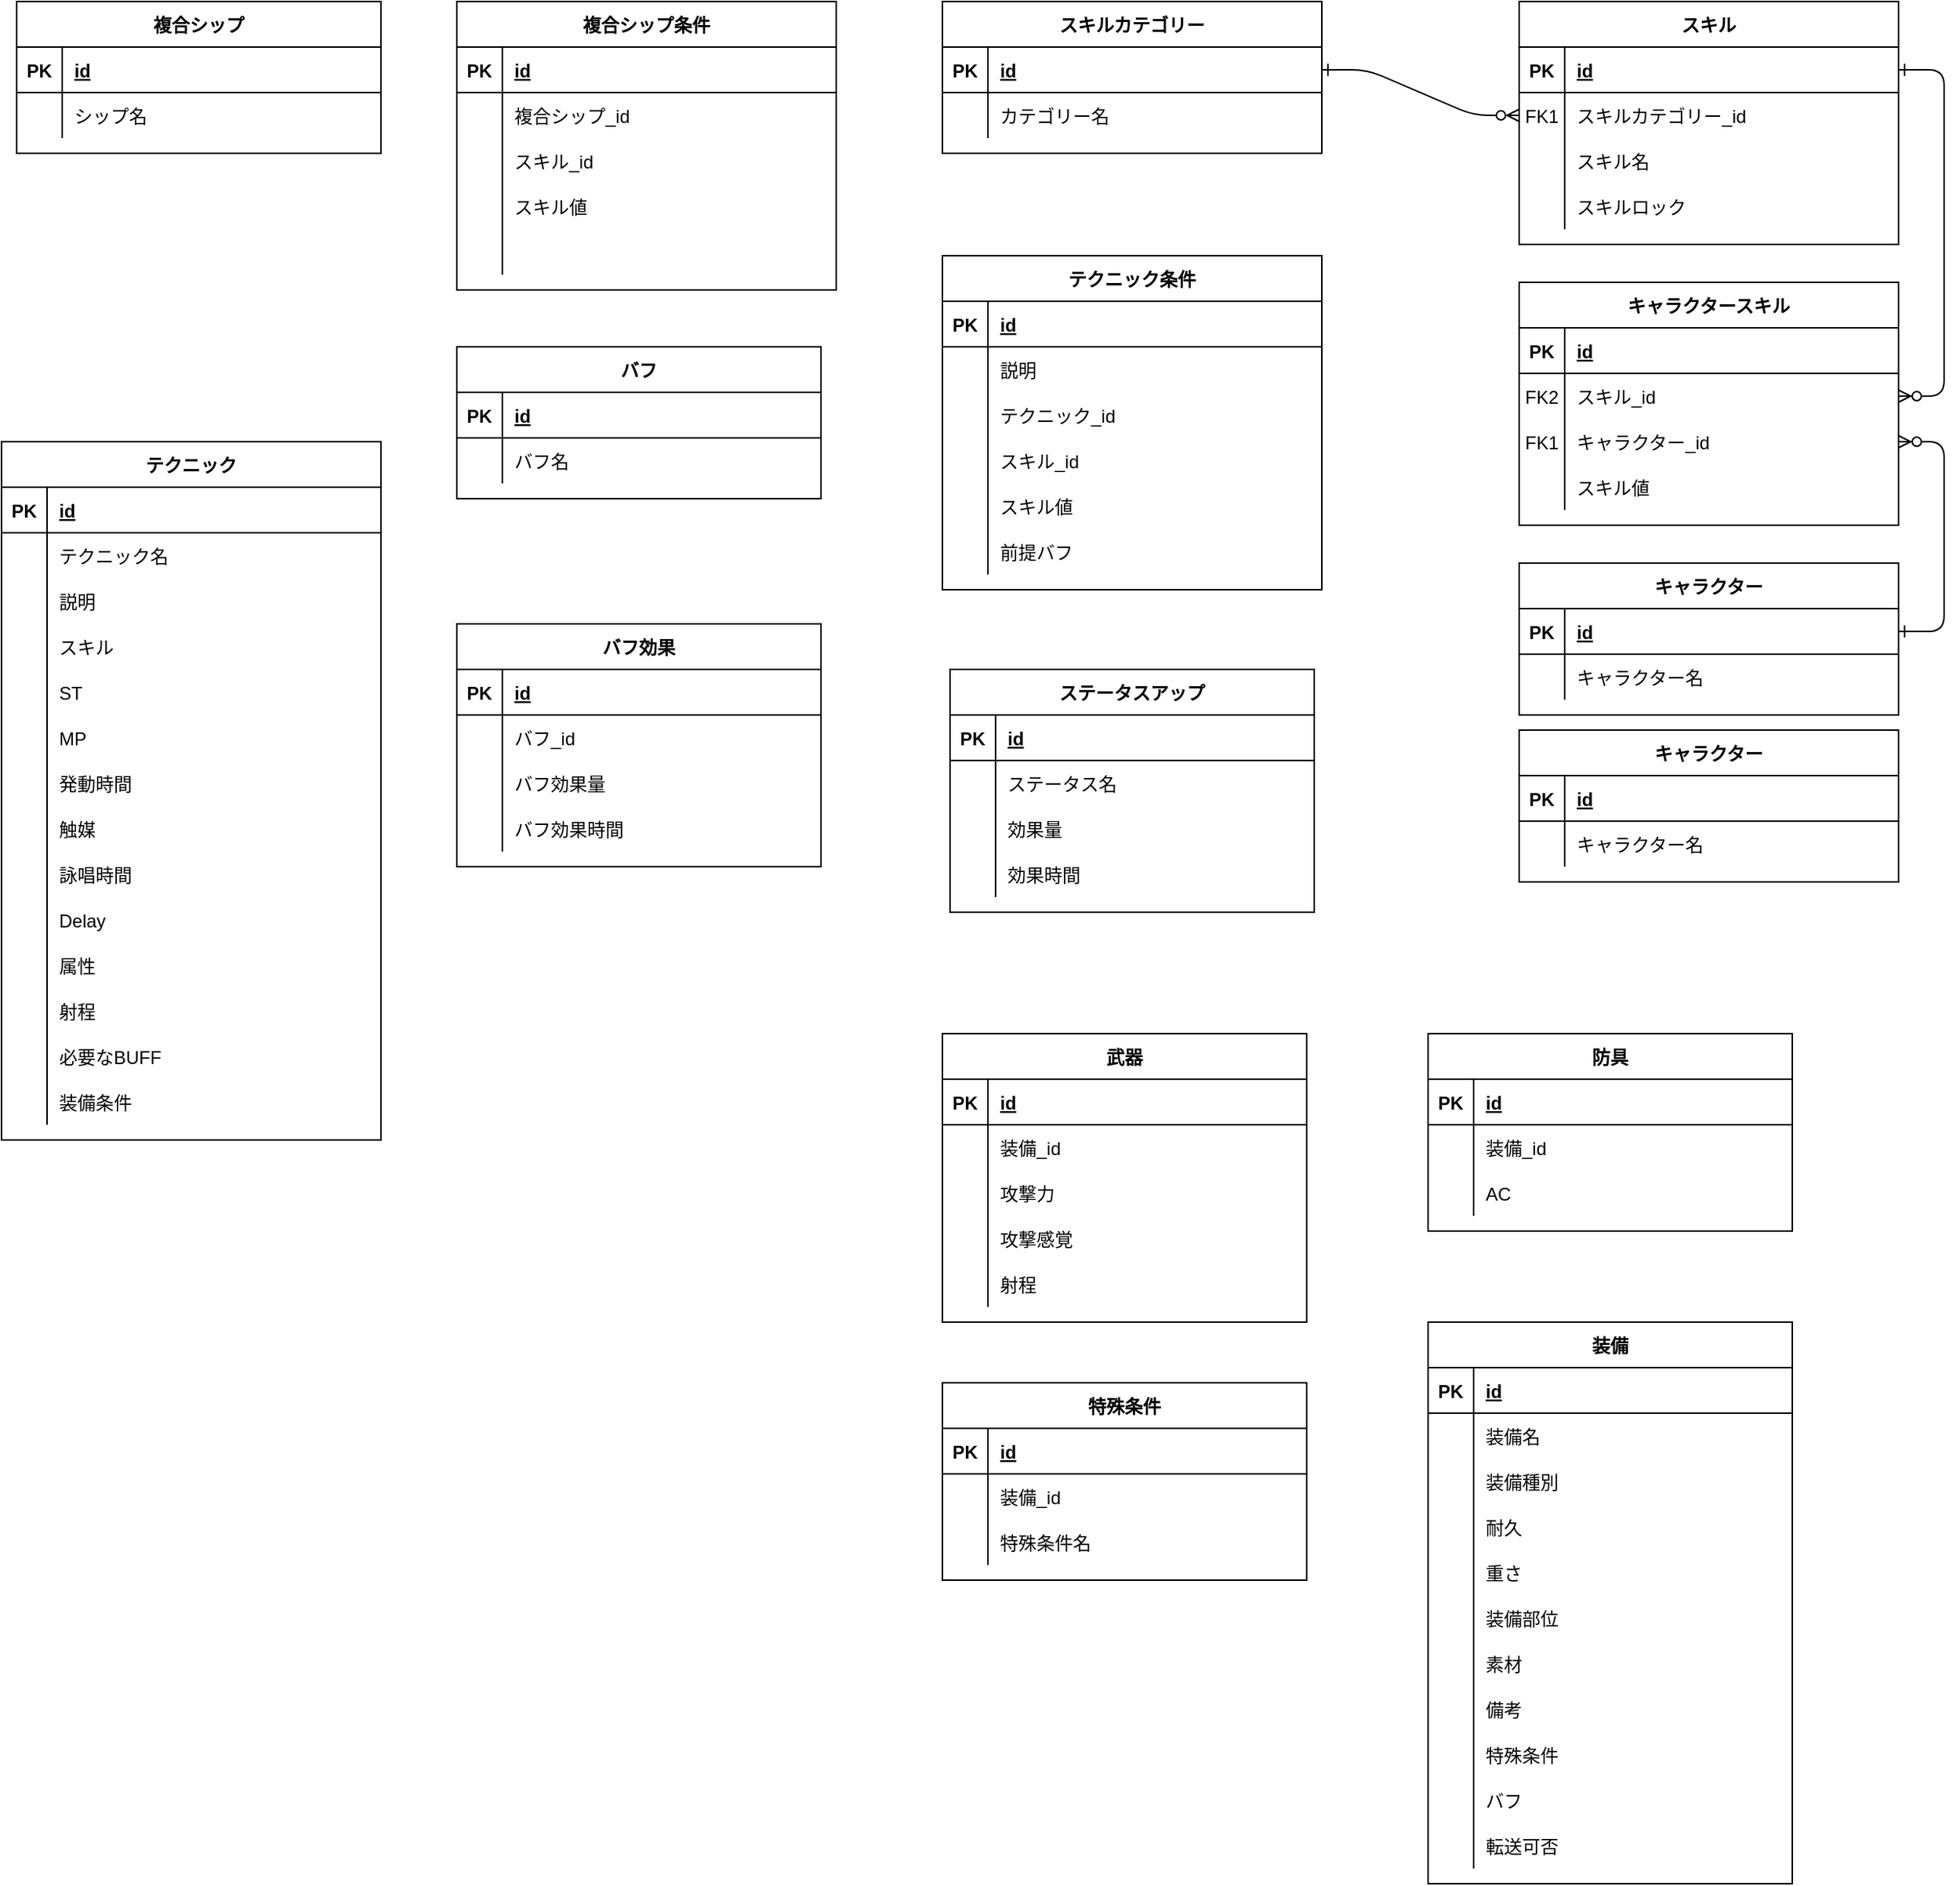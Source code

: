 <mxfile version="26.0.4" pages="2">
  <diagram id="R2lEEEUBdFMjLlhIrx00" name="Page-1">
    <mxGraphModel dx="1900" dy="470" grid="1" gridSize="10" guides="1" tooltips="1" connect="1" arrows="1" fold="1" page="1" pageScale="1" pageWidth="850" pageHeight="1100" math="0" shadow="0" extFonts="Permanent Marker^https://fonts.googleapis.com/css?family=Permanent+Marker">
      <root>
        <mxCell id="0" />
        <mxCell id="1" parent="0" />
        <mxCell id="C-vyLk0tnHw3VtMMgP7b-1" value="" style="edgeStyle=entityRelationEdgeStyle;endArrow=ERzeroToMany;startArrow=ERone;endFill=1;startFill=0;exitX=1;exitY=0.5;exitDx=0;exitDy=0;" parent="1" source="C-vyLk0tnHw3VtMMgP7b-24" target="ulQJK-zfFeqmVUi--IIE-47" edge="1">
          <mxGeometry width="100" height="100" relative="1" as="geometry">
            <mxPoint x="840" y="620" as="sourcePoint" />
            <mxPoint x="840" y="390" as="targetPoint" />
          </mxGeometry>
        </mxCell>
        <mxCell id="C-vyLk0tnHw3VtMMgP7b-23" value="スキル" style="shape=table;startSize=30;container=1;collapsible=1;childLayout=tableLayout;fixedRows=1;rowLines=0;fontStyle=1;align=center;resizeLast=1;" parent="1" vertex="1">
          <mxGeometry x="460" y="250" width="250" height="160" as="geometry" />
        </mxCell>
        <mxCell id="C-vyLk0tnHw3VtMMgP7b-24" value="" style="shape=partialRectangle;collapsible=0;dropTarget=0;pointerEvents=0;fillColor=none;points=[[0,0.5],[1,0.5]];portConstraint=eastwest;top=0;left=0;right=0;bottom=1;" parent="C-vyLk0tnHw3VtMMgP7b-23" vertex="1">
          <mxGeometry y="30" width="250" height="30" as="geometry" />
        </mxCell>
        <mxCell id="C-vyLk0tnHw3VtMMgP7b-25" value="PK" style="shape=partialRectangle;overflow=hidden;connectable=0;fillColor=none;top=0;left=0;bottom=0;right=0;fontStyle=1;" parent="C-vyLk0tnHw3VtMMgP7b-24" vertex="1">
          <mxGeometry width="30" height="30" as="geometry">
            <mxRectangle width="30" height="30" as="alternateBounds" />
          </mxGeometry>
        </mxCell>
        <mxCell id="C-vyLk0tnHw3VtMMgP7b-26" value="id" style="shape=partialRectangle;overflow=hidden;connectable=0;fillColor=none;top=0;left=0;bottom=0;right=0;align=left;spacingLeft=6;fontStyle=5;" parent="C-vyLk0tnHw3VtMMgP7b-24" vertex="1">
          <mxGeometry x="30" width="220" height="30" as="geometry">
            <mxRectangle width="220" height="30" as="alternateBounds" />
          </mxGeometry>
        </mxCell>
        <mxCell id="C-vyLk0tnHw3VtMMgP7b-27" value="" style="shape=partialRectangle;collapsible=0;dropTarget=0;pointerEvents=0;fillColor=none;points=[[0,0.5],[1,0.5]];portConstraint=eastwest;top=0;left=0;right=0;bottom=0;" parent="C-vyLk0tnHw3VtMMgP7b-23" vertex="1">
          <mxGeometry y="60" width="250" height="30" as="geometry" />
        </mxCell>
        <mxCell id="C-vyLk0tnHw3VtMMgP7b-28" value="FK1" style="shape=partialRectangle;overflow=hidden;connectable=0;fillColor=none;top=0;left=0;bottom=0;right=0;" parent="C-vyLk0tnHw3VtMMgP7b-27" vertex="1">
          <mxGeometry width="30" height="30" as="geometry">
            <mxRectangle width="30" height="30" as="alternateBounds" />
          </mxGeometry>
        </mxCell>
        <mxCell id="C-vyLk0tnHw3VtMMgP7b-29" value="スキルカテゴリー_id" style="shape=partialRectangle;overflow=hidden;connectable=0;fillColor=none;top=0;left=0;bottom=0;right=0;align=left;spacingLeft=6;" parent="C-vyLk0tnHw3VtMMgP7b-27" vertex="1">
          <mxGeometry x="30" width="220" height="30" as="geometry">
            <mxRectangle width="220" height="30" as="alternateBounds" />
          </mxGeometry>
        </mxCell>
        <mxCell id="ulQJK-zfFeqmVUi--IIE-4" style="shape=partialRectangle;collapsible=0;dropTarget=0;pointerEvents=0;fillColor=none;points=[[0,0.5],[1,0.5]];portConstraint=eastwest;top=0;left=0;right=0;bottom=0;" parent="C-vyLk0tnHw3VtMMgP7b-23" vertex="1">
          <mxGeometry y="90" width="250" height="30" as="geometry" />
        </mxCell>
        <mxCell id="ulQJK-zfFeqmVUi--IIE-5" style="shape=partialRectangle;overflow=hidden;connectable=0;fillColor=none;top=0;left=0;bottom=0;right=0;" parent="ulQJK-zfFeqmVUi--IIE-4" vertex="1">
          <mxGeometry width="30" height="30" as="geometry">
            <mxRectangle width="30" height="30" as="alternateBounds" />
          </mxGeometry>
        </mxCell>
        <mxCell id="ulQJK-zfFeqmVUi--IIE-6" value="スキル名" style="shape=partialRectangle;overflow=hidden;connectable=0;fillColor=none;top=0;left=0;bottom=0;right=0;align=left;spacingLeft=6;" parent="ulQJK-zfFeqmVUi--IIE-4" vertex="1">
          <mxGeometry x="30" width="220" height="30" as="geometry">
            <mxRectangle width="220" height="30" as="alternateBounds" />
          </mxGeometry>
        </mxCell>
        <mxCell id="ulQJK-zfFeqmVUi--IIE-10" style="shape=partialRectangle;collapsible=0;dropTarget=0;pointerEvents=0;fillColor=none;points=[[0,0.5],[1,0.5]];portConstraint=eastwest;top=0;left=0;right=0;bottom=0;" parent="C-vyLk0tnHw3VtMMgP7b-23" vertex="1">
          <mxGeometry y="120" width="250" height="30" as="geometry" />
        </mxCell>
        <mxCell id="ulQJK-zfFeqmVUi--IIE-11" style="shape=partialRectangle;overflow=hidden;connectable=0;fillColor=none;top=0;left=0;bottom=0;right=0;" parent="ulQJK-zfFeqmVUi--IIE-10" vertex="1">
          <mxGeometry width="30" height="30" as="geometry">
            <mxRectangle width="30" height="30" as="alternateBounds" />
          </mxGeometry>
        </mxCell>
        <mxCell id="ulQJK-zfFeqmVUi--IIE-12" value="スキルロック" style="shape=partialRectangle;overflow=hidden;connectable=0;fillColor=none;top=0;left=0;bottom=0;right=0;align=left;spacingLeft=6;" parent="ulQJK-zfFeqmVUi--IIE-10" vertex="1">
          <mxGeometry x="30" width="220" height="30" as="geometry">
            <mxRectangle width="220" height="30" as="alternateBounds" />
          </mxGeometry>
        </mxCell>
        <mxCell id="ulQJK-zfFeqmVUi--IIE-13" value="キャラクター" style="shape=table;startSize=30;container=1;collapsible=1;childLayout=tableLayout;fixedRows=1;rowLines=0;fontStyle=1;align=center;resizeLast=1;" parent="1" vertex="1">
          <mxGeometry x="460" y="620" width="250" height="100" as="geometry" />
        </mxCell>
        <mxCell id="ulQJK-zfFeqmVUi--IIE-14" value="" style="shape=partialRectangle;collapsible=0;dropTarget=0;pointerEvents=0;fillColor=none;points=[[0,0.5],[1,0.5]];portConstraint=eastwest;top=0;left=0;right=0;bottom=1;" parent="ulQJK-zfFeqmVUi--IIE-13" vertex="1">
          <mxGeometry y="30" width="250" height="30" as="geometry" />
        </mxCell>
        <mxCell id="ulQJK-zfFeqmVUi--IIE-15" value="PK" style="shape=partialRectangle;overflow=hidden;connectable=0;fillColor=none;top=0;left=0;bottom=0;right=0;fontStyle=1;" parent="ulQJK-zfFeqmVUi--IIE-14" vertex="1">
          <mxGeometry width="30" height="30" as="geometry">
            <mxRectangle width="30" height="30" as="alternateBounds" />
          </mxGeometry>
        </mxCell>
        <mxCell id="ulQJK-zfFeqmVUi--IIE-16" value="id" style="shape=partialRectangle;overflow=hidden;connectable=0;fillColor=none;top=0;left=0;bottom=0;right=0;align=left;spacingLeft=6;fontStyle=5;" parent="ulQJK-zfFeqmVUi--IIE-14" vertex="1">
          <mxGeometry x="30" width="220" height="30" as="geometry">
            <mxRectangle width="220" height="30" as="alternateBounds" />
          </mxGeometry>
        </mxCell>
        <mxCell id="ulQJK-zfFeqmVUi--IIE-26" style="shape=partialRectangle;collapsible=0;dropTarget=0;pointerEvents=0;fillColor=none;points=[[0,0.5],[1,0.5]];portConstraint=eastwest;top=0;left=0;right=0;bottom=0;" parent="ulQJK-zfFeqmVUi--IIE-13" vertex="1">
          <mxGeometry y="60" width="250" height="30" as="geometry" />
        </mxCell>
        <mxCell id="ulQJK-zfFeqmVUi--IIE-27" style="shape=partialRectangle;overflow=hidden;connectable=0;fillColor=none;top=0;left=0;bottom=0;right=0;" parent="ulQJK-zfFeqmVUi--IIE-26" vertex="1">
          <mxGeometry width="30" height="30" as="geometry">
            <mxRectangle width="30" height="30" as="alternateBounds" />
          </mxGeometry>
        </mxCell>
        <mxCell id="ulQJK-zfFeqmVUi--IIE-28" value="キャラクター名" style="shape=partialRectangle;overflow=hidden;connectable=0;fillColor=none;top=0;left=0;bottom=0;right=0;align=left;spacingLeft=6;" parent="ulQJK-zfFeqmVUi--IIE-26" vertex="1">
          <mxGeometry x="30" width="220" height="30" as="geometry">
            <mxRectangle width="220" height="30" as="alternateBounds" />
          </mxGeometry>
        </mxCell>
        <mxCell id="ulQJK-zfFeqmVUi--IIE-40" value="キャラクタースキル" style="shape=table;startSize=30;container=1;collapsible=1;childLayout=tableLayout;fixedRows=1;rowLines=0;fontStyle=1;align=center;resizeLast=1;" parent="1" vertex="1">
          <mxGeometry x="460" y="435" width="250" height="160" as="geometry" />
        </mxCell>
        <mxCell id="ulQJK-zfFeqmVUi--IIE-41" value="" style="shape=partialRectangle;collapsible=0;dropTarget=0;pointerEvents=0;fillColor=none;points=[[0,0.5],[1,0.5]];portConstraint=eastwest;top=0;left=0;right=0;bottom=1;" parent="ulQJK-zfFeqmVUi--IIE-40" vertex="1">
          <mxGeometry y="30" width="250" height="30" as="geometry" />
        </mxCell>
        <mxCell id="ulQJK-zfFeqmVUi--IIE-42" value="PK" style="shape=partialRectangle;overflow=hidden;connectable=0;fillColor=none;top=0;left=0;bottom=0;right=0;fontStyle=1;" parent="ulQJK-zfFeqmVUi--IIE-41" vertex="1">
          <mxGeometry width="30" height="30" as="geometry">
            <mxRectangle width="30" height="30" as="alternateBounds" />
          </mxGeometry>
        </mxCell>
        <mxCell id="ulQJK-zfFeqmVUi--IIE-43" value="id" style="shape=partialRectangle;overflow=hidden;connectable=0;fillColor=none;top=0;left=0;bottom=0;right=0;align=left;spacingLeft=6;fontStyle=5;" parent="ulQJK-zfFeqmVUi--IIE-41" vertex="1">
          <mxGeometry x="30" width="220" height="30" as="geometry">
            <mxRectangle width="220" height="30" as="alternateBounds" />
          </mxGeometry>
        </mxCell>
        <mxCell id="ulQJK-zfFeqmVUi--IIE-47" style="shape=partialRectangle;collapsible=0;dropTarget=0;pointerEvents=0;fillColor=none;points=[[0,0.5],[1,0.5]];portConstraint=eastwest;top=0;left=0;right=0;bottom=0;" parent="ulQJK-zfFeqmVUi--IIE-40" vertex="1">
          <mxGeometry y="60" width="250" height="30" as="geometry" />
        </mxCell>
        <mxCell id="ulQJK-zfFeqmVUi--IIE-48" value="FK2" style="shape=partialRectangle;overflow=hidden;connectable=0;fillColor=none;top=0;left=0;bottom=0;right=0;" parent="ulQJK-zfFeqmVUi--IIE-47" vertex="1">
          <mxGeometry width="30" height="30" as="geometry">
            <mxRectangle width="30" height="30" as="alternateBounds" />
          </mxGeometry>
        </mxCell>
        <mxCell id="ulQJK-zfFeqmVUi--IIE-49" value="スキル_id" style="shape=partialRectangle;overflow=hidden;connectable=0;fillColor=none;top=0;left=0;bottom=0;right=0;align=left;spacingLeft=6;" parent="ulQJK-zfFeqmVUi--IIE-47" vertex="1">
          <mxGeometry x="30" width="220" height="30" as="geometry">
            <mxRectangle width="220" height="30" as="alternateBounds" />
          </mxGeometry>
        </mxCell>
        <mxCell id="ulQJK-zfFeqmVUi--IIE-44" value="" style="shape=partialRectangle;collapsible=0;dropTarget=0;pointerEvents=0;fillColor=none;points=[[0,0.5],[1,0.5]];portConstraint=eastwest;top=0;left=0;right=0;bottom=0;" parent="ulQJK-zfFeqmVUi--IIE-40" vertex="1">
          <mxGeometry y="90" width="250" height="30" as="geometry" />
        </mxCell>
        <mxCell id="ulQJK-zfFeqmVUi--IIE-45" value="FK1" style="shape=partialRectangle;overflow=hidden;connectable=0;fillColor=none;top=0;left=0;bottom=0;right=0;" parent="ulQJK-zfFeqmVUi--IIE-44" vertex="1">
          <mxGeometry width="30" height="30" as="geometry">
            <mxRectangle width="30" height="30" as="alternateBounds" />
          </mxGeometry>
        </mxCell>
        <mxCell id="ulQJK-zfFeqmVUi--IIE-46" value="キャラクター_id" style="shape=partialRectangle;overflow=hidden;connectable=0;fillColor=none;top=0;left=0;bottom=0;right=0;align=left;spacingLeft=6;" parent="ulQJK-zfFeqmVUi--IIE-44" vertex="1">
          <mxGeometry x="30" width="220" height="30" as="geometry">
            <mxRectangle width="220" height="30" as="alternateBounds" />
          </mxGeometry>
        </mxCell>
        <mxCell id="ulQJK-zfFeqmVUi--IIE-50" value="" style="shape=partialRectangle;collapsible=0;dropTarget=0;pointerEvents=0;fillColor=none;points=[[0,0.5],[1,0.5]];portConstraint=eastwest;top=0;left=0;right=0;bottom=0;" parent="ulQJK-zfFeqmVUi--IIE-40" vertex="1">
          <mxGeometry y="120" width="250" height="30" as="geometry" />
        </mxCell>
        <mxCell id="ulQJK-zfFeqmVUi--IIE-51" value="" style="shape=partialRectangle;overflow=hidden;connectable=0;fillColor=none;top=0;left=0;bottom=0;right=0;" parent="ulQJK-zfFeqmVUi--IIE-50" vertex="1">
          <mxGeometry width="30" height="30" as="geometry">
            <mxRectangle width="30" height="30" as="alternateBounds" />
          </mxGeometry>
        </mxCell>
        <mxCell id="ulQJK-zfFeqmVUi--IIE-52" value="スキル値" style="shape=partialRectangle;overflow=hidden;connectable=0;fillColor=none;top=0;left=0;bottom=0;right=0;align=left;spacingLeft=6;" parent="ulQJK-zfFeqmVUi--IIE-50" vertex="1">
          <mxGeometry x="30" width="220" height="30" as="geometry">
            <mxRectangle width="220" height="30" as="alternateBounds" />
          </mxGeometry>
        </mxCell>
        <mxCell id="ulQJK-zfFeqmVUi--IIE-53" value="" style="edgeStyle=entityRelationEdgeStyle;endArrow=ERzeroToMany;startArrow=ERone;endFill=1;startFill=0;exitX=1;exitY=0.5;exitDx=0;exitDy=0;entryX=1;entryY=0.5;entryDx=0;entryDy=0;" parent="1" source="ulQJK-zfFeqmVUi--IIE-14" target="ulQJK-zfFeqmVUi--IIE-44" edge="1">
          <mxGeometry width="100" height="100" relative="1" as="geometry">
            <mxPoint x="805" y="800" as="sourcePoint" />
            <mxPoint x="805" y="570" as="targetPoint" />
          </mxGeometry>
        </mxCell>
        <mxCell id="ulQJK-zfFeqmVUi--IIE-54" value="スキルカテゴリー" style="shape=table;startSize=30;container=1;collapsible=1;childLayout=tableLayout;fixedRows=1;rowLines=0;fontStyle=1;align=center;resizeLast=1;" parent="1" vertex="1">
          <mxGeometry x="80" y="250" width="250" height="100" as="geometry" />
        </mxCell>
        <mxCell id="ulQJK-zfFeqmVUi--IIE-55" value="" style="shape=partialRectangle;collapsible=0;dropTarget=0;pointerEvents=0;fillColor=none;points=[[0,0.5],[1,0.5]];portConstraint=eastwest;top=0;left=0;right=0;bottom=1;" parent="ulQJK-zfFeqmVUi--IIE-54" vertex="1">
          <mxGeometry y="30" width="250" height="30" as="geometry" />
        </mxCell>
        <mxCell id="ulQJK-zfFeqmVUi--IIE-56" value="PK" style="shape=partialRectangle;overflow=hidden;connectable=0;fillColor=none;top=0;left=0;bottom=0;right=0;fontStyle=1;" parent="ulQJK-zfFeqmVUi--IIE-55" vertex="1">
          <mxGeometry width="30" height="30" as="geometry">
            <mxRectangle width="30" height="30" as="alternateBounds" />
          </mxGeometry>
        </mxCell>
        <mxCell id="ulQJK-zfFeqmVUi--IIE-57" value="id" style="shape=partialRectangle;overflow=hidden;connectable=0;fillColor=none;top=0;left=0;bottom=0;right=0;align=left;spacingLeft=6;fontStyle=5;" parent="ulQJK-zfFeqmVUi--IIE-55" vertex="1">
          <mxGeometry x="30" width="220" height="30" as="geometry">
            <mxRectangle width="220" height="30" as="alternateBounds" />
          </mxGeometry>
        </mxCell>
        <mxCell id="ulQJK-zfFeqmVUi--IIE-67" style="shape=partialRectangle;collapsible=0;dropTarget=0;pointerEvents=0;fillColor=none;points=[[0,0.5],[1,0.5]];portConstraint=eastwest;top=0;left=0;right=0;bottom=0;" parent="ulQJK-zfFeqmVUi--IIE-54" vertex="1">
          <mxGeometry y="60" width="250" height="30" as="geometry" />
        </mxCell>
        <mxCell id="ulQJK-zfFeqmVUi--IIE-68" style="shape=partialRectangle;overflow=hidden;connectable=0;fillColor=none;top=0;left=0;bottom=0;right=0;" parent="ulQJK-zfFeqmVUi--IIE-67" vertex="1">
          <mxGeometry width="30" height="30" as="geometry">
            <mxRectangle width="30" height="30" as="alternateBounds" />
          </mxGeometry>
        </mxCell>
        <mxCell id="ulQJK-zfFeqmVUi--IIE-69" value="カテゴリー名" style="shape=partialRectangle;overflow=hidden;connectable=0;fillColor=none;top=0;left=0;bottom=0;right=0;align=left;spacingLeft=6;" parent="ulQJK-zfFeqmVUi--IIE-67" vertex="1">
          <mxGeometry x="30" width="220" height="30" as="geometry">
            <mxRectangle width="220" height="30" as="alternateBounds" />
          </mxGeometry>
        </mxCell>
        <mxCell id="ulQJK-zfFeqmVUi--IIE-70" value="" style="edgeStyle=entityRelationEdgeStyle;endArrow=ERzeroToMany;startArrow=ERone;endFill=1;startFill=0;" parent="1" source="ulQJK-zfFeqmVUi--IIE-55" target="C-vyLk0tnHw3VtMMgP7b-27" edge="1">
          <mxGeometry width="100" height="100" relative="1" as="geometry">
            <mxPoint x="500" y="340" as="sourcePoint" />
            <mxPoint x="540" y="480" as="targetPoint" />
          </mxGeometry>
        </mxCell>
        <mxCell id="ulQJK-zfFeqmVUi--IIE-71" value="テクニック" style="shape=table;startSize=30;container=1;collapsible=1;childLayout=tableLayout;fixedRows=1;rowLines=0;fontStyle=1;align=center;resizeLast=1;" parent="1" vertex="1">
          <mxGeometry x="-540" y="540" width="250" height="460" as="geometry" />
        </mxCell>
        <mxCell id="ulQJK-zfFeqmVUi--IIE-72" value="" style="shape=partialRectangle;collapsible=0;dropTarget=0;pointerEvents=0;fillColor=none;points=[[0,0.5],[1,0.5]];portConstraint=eastwest;top=0;left=0;right=0;bottom=1;" parent="ulQJK-zfFeqmVUi--IIE-71" vertex="1">
          <mxGeometry y="30" width="250" height="30" as="geometry" />
        </mxCell>
        <mxCell id="ulQJK-zfFeqmVUi--IIE-73" value="PK" style="shape=partialRectangle;overflow=hidden;connectable=0;fillColor=none;top=0;left=0;bottom=0;right=0;fontStyle=1;" parent="ulQJK-zfFeqmVUi--IIE-72" vertex="1">
          <mxGeometry width="30" height="30" as="geometry">
            <mxRectangle width="30" height="30" as="alternateBounds" />
          </mxGeometry>
        </mxCell>
        <mxCell id="ulQJK-zfFeqmVUi--IIE-74" value="id" style="shape=partialRectangle;overflow=hidden;connectable=0;fillColor=none;top=0;left=0;bottom=0;right=0;align=left;spacingLeft=6;fontStyle=5;" parent="ulQJK-zfFeqmVUi--IIE-72" vertex="1">
          <mxGeometry x="30" width="220" height="30" as="geometry">
            <mxRectangle width="220" height="30" as="alternateBounds" />
          </mxGeometry>
        </mxCell>
        <mxCell id="ulQJK-zfFeqmVUi--IIE-75" style="shape=partialRectangle;collapsible=0;dropTarget=0;pointerEvents=0;fillColor=none;points=[[0,0.5],[1,0.5]];portConstraint=eastwest;top=0;left=0;right=0;bottom=0;" parent="ulQJK-zfFeqmVUi--IIE-71" vertex="1">
          <mxGeometry y="60" width="250" height="30" as="geometry" />
        </mxCell>
        <mxCell id="ulQJK-zfFeqmVUi--IIE-76" style="shape=partialRectangle;overflow=hidden;connectable=0;fillColor=none;top=0;left=0;bottom=0;right=0;" parent="ulQJK-zfFeqmVUi--IIE-75" vertex="1">
          <mxGeometry width="30" height="30" as="geometry">
            <mxRectangle width="30" height="30" as="alternateBounds" />
          </mxGeometry>
        </mxCell>
        <mxCell id="ulQJK-zfFeqmVUi--IIE-77" value="テクニック名" style="shape=partialRectangle;overflow=hidden;connectable=0;fillColor=none;top=0;left=0;bottom=0;right=0;align=left;spacingLeft=6;" parent="ulQJK-zfFeqmVUi--IIE-75" vertex="1">
          <mxGeometry x="30" width="220" height="30" as="geometry">
            <mxRectangle width="220" height="30" as="alternateBounds" />
          </mxGeometry>
        </mxCell>
        <mxCell id="ulQJK-zfFeqmVUi--IIE-91" style="shape=partialRectangle;collapsible=0;dropTarget=0;pointerEvents=0;fillColor=none;points=[[0,0.5],[1,0.5]];portConstraint=eastwest;top=0;left=0;right=0;bottom=0;" parent="ulQJK-zfFeqmVUi--IIE-71" vertex="1">
          <mxGeometry y="90" width="250" height="30" as="geometry" />
        </mxCell>
        <mxCell id="ulQJK-zfFeqmVUi--IIE-92" style="shape=partialRectangle;overflow=hidden;connectable=0;fillColor=none;top=0;left=0;bottom=0;right=0;" parent="ulQJK-zfFeqmVUi--IIE-91" vertex="1">
          <mxGeometry width="30" height="30" as="geometry">
            <mxRectangle width="30" height="30" as="alternateBounds" />
          </mxGeometry>
        </mxCell>
        <mxCell id="ulQJK-zfFeqmVUi--IIE-93" value="説明" style="shape=partialRectangle;overflow=hidden;connectable=0;fillColor=none;top=0;left=0;bottom=0;right=0;align=left;spacingLeft=6;" parent="ulQJK-zfFeqmVUi--IIE-91" vertex="1">
          <mxGeometry x="30" width="220" height="30" as="geometry">
            <mxRectangle width="220" height="30" as="alternateBounds" />
          </mxGeometry>
        </mxCell>
        <mxCell id="ulQJK-zfFeqmVUi--IIE-88" style="shape=partialRectangle;collapsible=0;dropTarget=0;pointerEvents=0;fillColor=none;points=[[0,0.5],[1,0.5]];portConstraint=eastwest;top=0;left=0;right=0;bottom=0;" parent="ulQJK-zfFeqmVUi--IIE-71" vertex="1">
          <mxGeometry y="120" width="250" height="30" as="geometry" />
        </mxCell>
        <mxCell id="ulQJK-zfFeqmVUi--IIE-89" style="shape=partialRectangle;overflow=hidden;connectable=0;fillColor=none;top=0;left=0;bottom=0;right=0;" parent="ulQJK-zfFeqmVUi--IIE-88" vertex="1">
          <mxGeometry width="30" height="30" as="geometry">
            <mxRectangle width="30" height="30" as="alternateBounds" />
          </mxGeometry>
        </mxCell>
        <mxCell id="ulQJK-zfFeqmVUi--IIE-90" value="スキル" style="shape=partialRectangle;overflow=hidden;connectable=0;fillColor=none;top=0;left=0;bottom=0;right=0;align=left;spacingLeft=6;" parent="ulQJK-zfFeqmVUi--IIE-88" vertex="1">
          <mxGeometry x="30" width="220" height="30" as="geometry">
            <mxRectangle width="220" height="30" as="alternateBounds" />
          </mxGeometry>
        </mxCell>
        <mxCell id="ulQJK-zfFeqmVUi--IIE-85" style="shape=partialRectangle;collapsible=0;dropTarget=0;pointerEvents=0;fillColor=none;points=[[0,0.5],[1,0.5]];portConstraint=eastwest;top=0;left=0;right=0;bottom=0;" parent="ulQJK-zfFeqmVUi--IIE-71" vertex="1">
          <mxGeometry y="150" width="250" height="30" as="geometry" />
        </mxCell>
        <mxCell id="ulQJK-zfFeqmVUi--IIE-86" style="shape=partialRectangle;overflow=hidden;connectable=0;fillColor=none;top=0;left=0;bottom=0;right=0;" parent="ulQJK-zfFeqmVUi--IIE-85" vertex="1">
          <mxGeometry width="30" height="30" as="geometry">
            <mxRectangle width="30" height="30" as="alternateBounds" />
          </mxGeometry>
        </mxCell>
        <mxCell id="ulQJK-zfFeqmVUi--IIE-87" value="ST" style="shape=partialRectangle;overflow=hidden;connectable=0;fillColor=none;top=0;left=0;bottom=0;right=0;align=left;spacingLeft=6;" parent="ulQJK-zfFeqmVUi--IIE-85" vertex="1">
          <mxGeometry x="30" width="220" height="30" as="geometry">
            <mxRectangle width="220" height="30" as="alternateBounds" />
          </mxGeometry>
        </mxCell>
        <mxCell id="ulQJK-zfFeqmVUi--IIE-82" style="shape=partialRectangle;collapsible=0;dropTarget=0;pointerEvents=0;fillColor=none;points=[[0,0.5],[1,0.5]];portConstraint=eastwest;top=0;left=0;right=0;bottom=0;" parent="ulQJK-zfFeqmVUi--IIE-71" vertex="1">
          <mxGeometry y="180" width="250" height="30" as="geometry" />
        </mxCell>
        <mxCell id="ulQJK-zfFeqmVUi--IIE-83" style="shape=partialRectangle;overflow=hidden;connectable=0;fillColor=none;top=0;left=0;bottom=0;right=0;" parent="ulQJK-zfFeqmVUi--IIE-82" vertex="1">
          <mxGeometry width="30" height="30" as="geometry">
            <mxRectangle width="30" height="30" as="alternateBounds" />
          </mxGeometry>
        </mxCell>
        <mxCell id="ulQJK-zfFeqmVUi--IIE-84" value="MP" style="shape=partialRectangle;overflow=hidden;connectable=0;fillColor=none;top=0;left=0;bottom=0;right=0;align=left;spacingLeft=6;" parent="ulQJK-zfFeqmVUi--IIE-82" vertex="1">
          <mxGeometry x="30" width="220" height="30" as="geometry">
            <mxRectangle width="220" height="30" as="alternateBounds" />
          </mxGeometry>
        </mxCell>
        <mxCell id="ulQJK-zfFeqmVUi--IIE-79" style="shape=partialRectangle;collapsible=0;dropTarget=0;pointerEvents=0;fillColor=none;points=[[0,0.5],[1,0.5]];portConstraint=eastwest;top=0;left=0;right=0;bottom=0;" parent="ulQJK-zfFeqmVUi--IIE-71" vertex="1">
          <mxGeometry y="210" width="250" height="30" as="geometry" />
        </mxCell>
        <mxCell id="ulQJK-zfFeqmVUi--IIE-80" style="shape=partialRectangle;overflow=hidden;connectable=0;fillColor=none;top=0;left=0;bottom=0;right=0;" parent="ulQJK-zfFeqmVUi--IIE-79" vertex="1">
          <mxGeometry width="30" height="30" as="geometry">
            <mxRectangle width="30" height="30" as="alternateBounds" />
          </mxGeometry>
        </mxCell>
        <mxCell id="ulQJK-zfFeqmVUi--IIE-81" value="発動時間" style="shape=partialRectangle;overflow=hidden;connectable=0;fillColor=none;top=0;left=0;bottom=0;right=0;align=left;spacingLeft=6;" parent="ulQJK-zfFeqmVUi--IIE-79" vertex="1">
          <mxGeometry x="30" width="220" height="30" as="geometry">
            <mxRectangle width="220" height="30" as="alternateBounds" />
          </mxGeometry>
        </mxCell>
        <mxCell id="ulQJK-zfFeqmVUi--IIE-166" style="shape=partialRectangle;collapsible=0;dropTarget=0;pointerEvents=0;fillColor=none;points=[[0,0.5],[1,0.5]];portConstraint=eastwest;top=0;left=0;right=0;bottom=0;" parent="ulQJK-zfFeqmVUi--IIE-71" vertex="1">
          <mxGeometry y="240" width="250" height="30" as="geometry" />
        </mxCell>
        <mxCell id="ulQJK-zfFeqmVUi--IIE-167" style="shape=partialRectangle;overflow=hidden;connectable=0;fillColor=none;top=0;left=0;bottom=0;right=0;" parent="ulQJK-zfFeqmVUi--IIE-166" vertex="1">
          <mxGeometry width="30" height="30" as="geometry">
            <mxRectangle width="30" height="30" as="alternateBounds" />
          </mxGeometry>
        </mxCell>
        <mxCell id="ulQJK-zfFeqmVUi--IIE-168" value="触媒" style="shape=partialRectangle;overflow=hidden;connectable=0;fillColor=none;top=0;left=0;bottom=0;right=0;align=left;spacingLeft=6;" parent="ulQJK-zfFeqmVUi--IIE-166" vertex="1">
          <mxGeometry x="30" width="220" height="30" as="geometry">
            <mxRectangle width="220" height="30" as="alternateBounds" />
          </mxGeometry>
        </mxCell>
        <mxCell id="ulQJK-zfFeqmVUi--IIE-163" style="shape=partialRectangle;collapsible=0;dropTarget=0;pointerEvents=0;fillColor=none;points=[[0,0.5],[1,0.5]];portConstraint=eastwest;top=0;left=0;right=0;bottom=0;" parent="ulQJK-zfFeqmVUi--IIE-71" vertex="1">
          <mxGeometry y="270" width="250" height="30" as="geometry" />
        </mxCell>
        <mxCell id="ulQJK-zfFeqmVUi--IIE-164" style="shape=partialRectangle;overflow=hidden;connectable=0;fillColor=none;top=0;left=0;bottom=0;right=0;" parent="ulQJK-zfFeqmVUi--IIE-163" vertex="1">
          <mxGeometry width="30" height="30" as="geometry">
            <mxRectangle width="30" height="30" as="alternateBounds" />
          </mxGeometry>
        </mxCell>
        <mxCell id="ulQJK-zfFeqmVUi--IIE-165" value="詠唱時間" style="shape=partialRectangle;overflow=hidden;connectable=0;fillColor=none;top=0;left=0;bottom=0;right=0;align=left;spacingLeft=6;" parent="ulQJK-zfFeqmVUi--IIE-163" vertex="1">
          <mxGeometry x="30" width="220" height="30" as="geometry">
            <mxRectangle width="220" height="30" as="alternateBounds" />
          </mxGeometry>
        </mxCell>
        <mxCell id="ulQJK-zfFeqmVUi--IIE-160" style="shape=partialRectangle;collapsible=0;dropTarget=0;pointerEvents=0;fillColor=none;points=[[0,0.5],[1,0.5]];portConstraint=eastwest;top=0;left=0;right=0;bottom=0;" parent="ulQJK-zfFeqmVUi--IIE-71" vertex="1">
          <mxGeometry y="300" width="250" height="30" as="geometry" />
        </mxCell>
        <mxCell id="ulQJK-zfFeqmVUi--IIE-161" style="shape=partialRectangle;overflow=hidden;connectable=0;fillColor=none;top=0;left=0;bottom=0;right=0;" parent="ulQJK-zfFeqmVUi--IIE-160" vertex="1">
          <mxGeometry width="30" height="30" as="geometry">
            <mxRectangle width="30" height="30" as="alternateBounds" />
          </mxGeometry>
        </mxCell>
        <mxCell id="ulQJK-zfFeqmVUi--IIE-162" value="Delay" style="shape=partialRectangle;overflow=hidden;connectable=0;fillColor=none;top=0;left=0;bottom=0;right=0;align=left;spacingLeft=6;" parent="ulQJK-zfFeqmVUi--IIE-160" vertex="1">
          <mxGeometry x="30" width="220" height="30" as="geometry">
            <mxRectangle width="220" height="30" as="alternateBounds" />
          </mxGeometry>
        </mxCell>
        <mxCell id="ulQJK-zfFeqmVUi--IIE-169" style="shape=partialRectangle;collapsible=0;dropTarget=0;pointerEvents=0;fillColor=none;points=[[0,0.5],[1,0.5]];portConstraint=eastwest;top=0;left=0;right=0;bottom=0;" parent="ulQJK-zfFeqmVUi--IIE-71" vertex="1">
          <mxGeometry y="330" width="250" height="30" as="geometry" />
        </mxCell>
        <mxCell id="ulQJK-zfFeqmVUi--IIE-170" style="shape=partialRectangle;overflow=hidden;connectable=0;fillColor=none;top=0;left=0;bottom=0;right=0;" parent="ulQJK-zfFeqmVUi--IIE-169" vertex="1">
          <mxGeometry width="30" height="30" as="geometry">
            <mxRectangle width="30" height="30" as="alternateBounds" />
          </mxGeometry>
        </mxCell>
        <mxCell id="ulQJK-zfFeqmVUi--IIE-171" value="属性" style="shape=partialRectangle;overflow=hidden;connectable=0;fillColor=none;top=0;left=0;bottom=0;right=0;align=left;spacingLeft=6;" parent="ulQJK-zfFeqmVUi--IIE-169" vertex="1">
          <mxGeometry x="30" width="220" height="30" as="geometry">
            <mxRectangle width="220" height="30" as="alternateBounds" />
          </mxGeometry>
        </mxCell>
        <mxCell id="ulQJK-zfFeqmVUi--IIE-172" style="shape=partialRectangle;collapsible=0;dropTarget=0;pointerEvents=0;fillColor=none;points=[[0,0.5],[1,0.5]];portConstraint=eastwest;top=0;left=0;right=0;bottom=0;" parent="ulQJK-zfFeqmVUi--IIE-71" vertex="1">
          <mxGeometry y="360" width="250" height="30" as="geometry" />
        </mxCell>
        <mxCell id="ulQJK-zfFeqmVUi--IIE-173" style="shape=partialRectangle;overflow=hidden;connectable=0;fillColor=none;top=0;left=0;bottom=0;right=0;" parent="ulQJK-zfFeqmVUi--IIE-172" vertex="1">
          <mxGeometry width="30" height="30" as="geometry">
            <mxRectangle width="30" height="30" as="alternateBounds" />
          </mxGeometry>
        </mxCell>
        <mxCell id="ulQJK-zfFeqmVUi--IIE-174" value="射程" style="shape=partialRectangle;overflow=hidden;connectable=0;fillColor=none;top=0;left=0;bottom=0;right=0;align=left;spacingLeft=6;" parent="ulQJK-zfFeqmVUi--IIE-172" vertex="1">
          <mxGeometry x="30" width="220" height="30" as="geometry">
            <mxRectangle width="220" height="30" as="alternateBounds" />
          </mxGeometry>
        </mxCell>
        <mxCell id="ulQJK-zfFeqmVUi--IIE-175" style="shape=partialRectangle;collapsible=0;dropTarget=0;pointerEvents=0;fillColor=none;points=[[0,0.5],[1,0.5]];portConstraint=eastwest;top=0;left=0;right=0;bottom=0;" parent="ulQJK-zfFeqmVUi--IIE-71" vertex="1">
          <mxGeometry y="390" width="250" height="30" as="geometry" />
        </mxCell>
        <mxCell id="ulQJK-zfFeqmVUi--IIE-176" style="shape=partialRectangle;overflow=hidden;connectable=0;fillColor=none;top=0;left=0;bottom=0;right=0;" parent="ulQJK-zfFeqmVUi--IIE-175" vertex="1">
          <mxGeometry width="30" height="30" as="geometry">
            <mxRectangle width="30" height="30" as="alternateBounds" />
          </mxGeometry>
        </mxCell>
        <mxCell id="ulQJK-zfFeqmVUi--IIE-177" value="必要なBUFF" style="shape=partialRectangle;overflow=hidden;connectable=0;fillColor=none;top=0;left=0;bottom=0;right=0;align=left;spacingLeft=6;" parent="ulQJK-zfFeqmVUi--IIE-175" vertex="1">
          <mxGeometry x="30" width="220" height="30" as="geometry">
            <mxRectangle width="220" height="30" as="alternateBounds" />
          </mxGeometry>
        </mxCell>
        <mxCell id="ulQJK-zfFeqmVUi--IIE-178" style="shape=partialRectangle;collapsible=0;dropTarget=0;pointerEvents=0;fillColor=none;points=[[0,0.5],[1,0.5]];portConstraint=eastwest;top=0;left=0;right=0;bottom=0;" parent="ulQJK-zfFeqmVUi--IIE-71" vertex="1">
          <mxGeometry y="420" width="250" height="30" as="geometry" />
        </mxCell>
        <mxCell id="ulQJK-zfFeqmVUi--IIE-179" style="shape=partialRectangle;overflow=hidden;connectable=0;fillColor=none;top=0;left=0;bottom=0;right=0;" parent="ulQJK-zfFeqmVUi--IIE-178" vertex="1">
          <mxGeometry width="30" height="30" as="geometry">
            <mxRectangle width="30" height="30" as="alternateBounds" />
          </mxGeometry>
        </mxCell>
        <mxCell id="ulQJK-zfFeqmVUi--IIE-180" value="装備条件" style="shape=partialRectangle;overflow=hidden;connectable=0;fillColor=none;top=0;left=0;bottom=0;right=0;align=left;spacingLeft=6;" parent="ulQJK-zfFeqmVUi--IIE-178" vertex="1">
          <mxGeometry x="30" width="220" height="30" as="geometry">
            <mxRectangle width="220" height="30" as="alternateBounds" />
          </mxGeometry>
        </mxCell>
        <mxCell id="ulQJK-zfFeqmVUi--IIE-94" value="テクニック条件" style="shape=table;startSize=30;container=1;collapsible=1;childLayout=tableLayout;fixedRows=1;rowLines=0;fontStyle=1;align=center;resizeLast=1;" parent="1" vertex="1">
          <mxGeometry x="80" y="417.5" width="250" height="220" as="geometry" />
        </mxCell>
        <mxCell id="ulQJK-zfFeqmVUi--IIE-95" value="" style="shape=partialRectangle;collapsible=0;dropTarget=0;pointerEvents=0;fillColor=none;points=[[0,0.5],[1,0.5]];portConstraint=eastwest;top=0;left=0;right=0;bottom=1;" parent="ulQJK-zfFeqmVUi--IIE-94" vertex="1">
          <mxGeometry y="30" width="250" height="30" as="geometry" />
        </mxCell>
        <mxCell id="ulQJK-zfFeqmVUi--IIE-96" value="PK" style="shape=partialRectangle;overflow=hidden;connectable=0;fillColor=none;top=0;left=0;bottom=0;right=0;fontStyle=1;" parent="ulQJK-zfFeqmVUi--IIE-95" vertex="1">
          <mxGeometry width="30" height="30" as="geometry">
            <mxRectangle width="30" height="30" as="alternateBounds" />
          </mxGeometry>
        </mxCell>
        <mxCell id="ulQJK-zfFeqmVUi--IIE-97" value="id" style="shape=partialRectangle;overflow=hidden;connectable=0;fillColor=none;top=0;left=0;bottom=0;right=0;align=left;spacingLeft=6;fontStyle=5;" parent="ulQJK-zfFeqmVUi--IIE-95" vertex="1">
          <mxGeometry x="30" width="220" height="30" as="geometry">
            <mxRectangle width="220" height="30" as="alternateBounds" />
          </mxGeometry>
        </mxCell>
        <mxCell id="ulQJK-zfFeqmVUi--IIE-101" style="shape=partialRectangle;collapsible=0;dropTarget=0;pointerEvents=0;fillColor=none;points=[[0,0.5],[1,0.5]];portConstraint=eastwest;top=0;left=0;right=0;bottom=0;" parent="ulQJK-zfFeqmVUi--IIE-94" vertex="1">
          <mxGeometry y="60" width="250" height="30" as="geometry" />
        </mxCell>
        <mxCell id="ulQJK-zfFeqmVUi--IIE-102" style="shape=partialRectangle;overflow=hidden;connectable=0;fillColor=none;top=0;left=0;bottom=0;right=0;" parent="ulQJK-zfFeqmVUi--IIE-101" vertex="1">
          <mxGeometry width="30" height="30" as="geometry">
            <mxRectangle width="30" height="30" as="alternateBounds" />
          </mxGeometry>
        </mxCell>
        <mxCell id="ulQJK-zfFeqmVUi--IIE-103" value="説明" style="shape=partialRectangle;overflow=hidden;connectable=0;fillColor=none;top=0;left=0;bottom=0;right=0;align=left;spacingLeft=6;" parent="ulQJK-zfFeqmVUi--IIE-101" vertex="1">
          <mxGeometry x="30" width="220" height="30" as="geometry">
            <mxRectangle width="220" height="30" as="alternateBounds" />
          </mxGeometry>
        </mxCell>
        <mxCell id="ulQJK-zfFeqmVUi--IIE-104" style="shape=partialRectangle;collapsible=0;dropTarget=0;pointerEvents=0;fillColor=none;points=[[0,0.5],[1,0.5]];portConstraint=eastwest;top=0;left=0;right=0;bottom=0;" parent="ulQJK-zfFeqmVUi--IIE-94" vertex="1">
          <mxGeometry y="90" width="250" height="30" as="geometry" />
        </mxCell>
        <mxCell id="ulQJK-zfFeqmVUi--IIE-105" style="shape=partialRectangle;overflow=hidden;connectable=0;fillColor=none;top=0;left=0;bottom=0;right=0;" parent="ulQJK-zfFeqmVUi--IIE-104" vertex="1">
          <mxGeometry width="30" height="30" as="geometry">
            <mxRectangle width="30" height="30" as="alternateBounds" />
          </mxGeometry>
        </mxCell>
        <mxCell id="ulQJK-zfFeqmVUi--IIE-106" value="テクニック_id" style="shape=partialRectangle;overflow=hidden;connectable=0;fillColor=none;top=0;left=0;bottom=0;right=0;align=left;spacingLeft=6;" parent="ulQJK-zfFeqmVUi--IIE-104" vertex="1">
          <mxGeometry x="30" width="220" height="30" as="geometry">
            <mxRectangle width="220" height="30" as="alternateBounds" />
          </mxGeometry>
        </mxCell>
        <mxCell id="ulQJK-zfFeqmVUi--IIE-107" style="shape=partialRectangle;collapsible=0;dropTarget=0;pointerEvents=0;fillColor=none;points=[[0,0.5],[1,0.5]];portConstraint=eastwest;top=0;left=0;right=0;bottom=0;" parent="ulQJK-zfFeqmVUi--IIE-94" vertex="1">
          <mxGeometry y="120" width="250" height="30" as="geometry" />
        </mxCell>
        <mxCell id="ulQJK-zfFeqmVUi--IIE-108" style="shape=partialRectangle;overflow=hidden;connectable=0;fillColor=none;top=0;left=0;bottom=0;right=0;" parent="ulQJK-zfFeqmVUi--IIE-107" vertex="1">
          <mxGeometry width="30" height="30" as="geometry">
            <mxRectangle width="30" height="30" as="alternateBounds" />
          </mxGeometry>
        </mxCell>
        <mxCell id="ulQJK-zfFeqmVUi--IIE-109" value="スキル_id" style="shape=partialRectangle;overflow=hidden;connectable=0;fillColor=none;top=0;left=0;bottom=0;right=0;align=left;spacingLeft=6;" parent="ulQJK-zfFeqmVUi--IIE-107" vertex="1">
          <mxGeometry x="30" width="220" height="30" as="geometry">
            <mxRectangle width="220" height="30" as="alternateBounds" />
          </mxGeometry>
        </mxCell>
        <mxCell id="ulQJK-zfFeqmVUi--IIE-110" style="shape=partialRectangle;collapsible=0;dropTarget=0;pointerEvents=0;fillColor=none;points=[[0,0.5],[1,0.5]];portConstraint=eastwest;top=0;left=0;right=0;bottom=0;" parent="ulQJK-zfFeqmVUi--IIE-94" vertex="1">
          <mxGeometry y="150" width="250" height="30" as="geometry" />
        </mxCell>
        <mxCell id="ulQJK-zfFeqmVUi--IIE-111" style="shape=partialRectangle;overflow=hidden;connectable=0;fillColor=none;top=0;left=0;bottom=0;right=0;" parent="ulQJK-zfFeqmVUi--IIE-110" vertex="1">
          <mxGeometry width="30" height="30" as="geometry">
            <mxRectangle width="30" height="30" as="alternateBounds" />
          </mxGeometry>
        </mxCell>
        <mxCell id="ulQJK-zfFeqmVUi--IIE-112" value="スキル値" style="shape=partialRectangle;overflow=hidden;connectable=0;fillColor=none;top=0;left=0;bottom=0;right=0;align=left;spacingLeft=6;" parent="ulQJK-zfFeqmVUi--IIE-110" vertex="1">
          <mxGeometry x="30" width="220" height="30" as="geometry">
            <mxRectangle width="220" height="30" as="alternateBounds" />
          </mxGeometry>
        </mxCell>
        <mxCell id="ulQJK-zfFeqmVUi--IIE-98" style="shape=partialRectangle;collapsible=0;dropTarget=0;pointerEvents=0;fillColor=none;points=[[0,0.5],[1,0.5]];portConstraint=eastwest;top=0;left=0;right=0;bottom=0;" parent="ulQJK-zfFeqmVUi--IIE-94" vertex="1">
          <mxGeometry y="180" width="250" height="30" as="geometry" />
        </mxCell>
        <mxCell id="ulQJK-zfFeqmVUi--IIE-99" style="shape=partialRectangle;overflow=hidden;connectable=0;fillColor=none;top=0;left=0;bottom=0;right=0;" parent="ulQJK-zfFeqmVUi--IIE-98" vertex="1">
          <mxGeometry width="30" height="30" as="geometry">
            <mxRectangle width="30" height="30" as="alternateBounds" />
          </mxGeometry>
        </mxCell>
        <mxCell id="ulQJK-zfFeqmVUi--IIE-100" value="前提バフ" style="shape=partialRectangle;overflow=hidden;connectable=0;fillColor=none;top=0;left=0;bottom=0;right=0;align=left;spacingLeft=6;" parent="ulQJK-zfFeqmVUi--IIE-98" vertex="1">
          <mxGeometry x="30" width="220" height="30" as="geometry">
            <mxRectangle width="220" height="30" as="alternateBounds" />
          </mxGeometry>
        </mxCell>
        <mxCell id="ulQJK-zfFeqmVUi--IIE-116" value="複合シップ" style="shape=table;startSize=30;container=1;collapsible=1;childLayout=tableLayout;fixedRows=1;rowLines=0;fontStyle=1;align=center;resizeLast=1;" parent="1" vertex="1">
          <mxGeometry x="-530" y="250" width="240.0" height="100" as="geometry" />
        </mxCell>
        <mxCell id="ulQJK-zfFeqmVUi--IIE-117" value="" style="shape=partialRectangle;collapsible=0;dropTarget=0;pointerEvents=0;fillColor=none;points=[[0,0.5],[1,0.5]];portConstraint=eastwest;top=0;left=0;right=0;bottom=1;" parent="ulQJK-zfFeqmVUi--IIE-116" vertex="1">
          <mxGeometry y="30" width="240.0" height="30" as="geometry" />
        </mxCell>
        <mxCell id="ulQJK-zfFeqmVUi--IIE-118" value="PK" style="shape=partialRectangle;overflow=hidden;connectable=0;fillColor=none;top=0;left=0;bottom=0;right=0;fontStyle=1;" parent="ulQJK-zfFeqmVUi--IIE-117" vertex="1">
          <mxGeometry width="30" height="30" as="geometry">
            <mxRectangle width="30" height="30" as="alternateBounds" />
          </mxGeometry>
        </mxCell>
        <mxCell id="ulQJK-zfFeqmVUi--IIE-119" value="id" style="shape=partialRectangle;overflow=hidden;connectable=0;fillColor=none;top=0;left=0;bottom=0;right=0;align=left;spacingLeft=6;fontStyle=5;" parent="ulQJK-zfFeqmVUi--IIE-117" vertex="1">
          <mxGeometry x="30" width="210.0" height="30" as="geometry">
            <mxRectangle width="210.0" height="30" as="alternateBounds" />
          </mxGeometry>
        </mxCell>
        <mxCell id="ulQJK-zfFeqmVUi--IIE-120" style="shape=partialRectangle;collapsible=0;dropTarget=0;pointerEvents=0;fillColor=none;points=[[0,0.5],[1,0.5]];portConstraint=eastwest;top=0;left=0;right=0;bottom=0;" parent="ulQJK-zfFeqmVUi--IIE-116" vertex="1">
          <mxGeometry y="60" width="240.0" height="30" as="geometry" />
        </mxCell>
        <mxCell id="ulQJK-zfFeqmVUi--IIE-121" style="shape=partialRectangle;overflow=hidden;connectable=0;fillColor=none;top=0;left=0;bottom=0;right=0;" parent="ulQJK-zfFeqmVUi--IIE-120" vertex="1">
          <mxGeometry width="30" height="30" as="geometry">
            <mxRectangle width="30" height="30" as="alternateBounds" />
          </mxGeometry>
        </mxCell>
        <mxCell id="ulQJK-zfFeqmVUi--IIE-122" value="シップ名" style="shape=partialRectangle;overflow=hidden;connectable=0;fillColor=none;top=0;left=0;bottom=0;right=0;align=left;spacingLeft=6;" parent="ulQJK-zfFeqmVUi--IIE-120" vertex="1">
          <mxGeometry x="30" width="210.0" height="30" as="geometry">
            <mxRectangle width="210.0" height="30" as="alternateBounds" />
          </mxGeometry>
        </mxCell>
        <mxCell id="ulQJK-zfFeqmVUi--IIE-138" value="複合シップ条件" style="shape=table;startSize=30;container=1;collapsible=1;childLayout=tableLayout;fixedRows=1;rowLines=0;fontStyle=1;align=center;resizeLast=1;" parent="1" vertex="1">
          <mxGeometry x="-240" y="250" width="250" height="190" as="geometry" />
        </mxCell>
        <mxCell id="ulQJK-zfFeqmVUi--IIE-139" value="" style="shape=partialRectangle;collapsible=0;dropTarget=0;pointerEvents=0;fillColor=none;points=[[0,0.5],[1,0.5]];portConstraint=eastwest;top=0;left=0;right=0;bottom=1;" parent="ulQJK-zfFeqmVUi--IIE-138" vertex="1">
          <mxGeometry y="30" width="250" height="30" as="geometry" />
        </mxCell>
        <mxCell id="ulQJK-zfFeqmVUi--IIE-140" value="PK" style="shape=partialRectangle;overflow=hidden;connectable=0;fillColor=none;top=0;left=0;bottom=0;right=0;fontStyle=1;" parent="ulQJK-zfFeqmVUi--IIE-139" vertex="1">
          <mxGeometry width="30" height="30" as="geometry">
            <mxRectangle width="30" height="30" as="alternateBounds" />
          </mxGeometry>
        </mxCell>
        <mxCell id="ulQJK-zfFeqmVUi--IIE-141" value="id" style="shape=partialRectangle;overflow=hidden;connectable=0;fillColor=none;top=0;left=0;bottom=0;right=0;align=left;spacingLeft=6;fontStyle=5;" parent="ulQJK-zfFeqmVUi--IIE-139" vertex="1">
          <mxGeometry x="30" width="220" height="30" as="geometry">
            <mxRectangle width="220" height="30" as="alternateBounds" />
          </mxGeometry>
        </mxCell>
        <mxCell id="ulQJK-zfFeqmVUi--IIE-142" style="shape=partialRectangle;collapsible=0;dropTarget=0;pointerEvents=0;fillColor=none;points=[[0,0.5],[1,0.5]];portConstraint=eastwest;top=0;left=0;right=0;bottom=0;" parent="ulQJK-zfFeqmVUi--IIE-138" vertex="1">
          <mxGeometry y="60" width="250" height="30" as="geometry" />
        </mxCell>
        <mxCell id="ulQJK-zfFeqmVUi--IIE-143" style="shape=partialRectangle;overflow=hidden;connectable=0;fillColor=none;top=0;left=0;bottom=0;right=0;" parent="ulQJK-zfFeqmVUi--IIE-142" vertex="1">
          <mxGeometry width="30" height="30" as="geometry">
            <mxRectangle width="30" height="30" as="alternateBounds" />
          </mxGeometry>
        </mxCell>
        <mxCell id="ulQJK-zfFeqmVUi--IIE-144" value="複合シップ_id" style="shape=partialRectangle;overflow=hidden;connectable=0;fillColor=none;top=0;left=0;bottom=0;right=0;align=left;spacingLeft=6;" parent="ulQJK-zfFeqmVUi--IIE-142" vertex="1">
          <mxGeometry x="30" width="220" height="30" as="geometry">
            <mxRectangle width="220" height="30" as="alternateBounds" />
          </mxGeometry>
        </mxCell>
        <mxCell id="ulQJK-zfFeqmVUi--IIE-145" style="shape=partialRectangle;collapsible=0;dropTarget=0;pointerEvents=0;fillColor=none;points=[[0,0.5],[1,0.5]];portConstraint=eastwest;top=0;left=0;right=0;bottom=0;" parent="ulQJK-zfFeqmVUi--IIE-138" vertex="1">
          <mxGeometry y="90" width="250" height="30" as="geometry" />
        </mxCell>
        <mxCell id="ulQJK-zfFeqmVUi--IIE-146" style="shape=partialRectangle;overflow=hidden;connectable=0;fillColor=none;top=0;left=0;bottom=0;right=0;" parent="ulQJK-zfFeqmVUi--IIE-145" vertex="1">
          <mxGeometry width="30" height="30" as="geometry">
            <mxRectangle width="30" height="30" as="alternateBounds" />
          </mxGeometry>
        </mxCell>
        <mxCell id="ulQJK-zfFeqmVUi--IIE-147" value="スキル_id" style="shape=partialRectangle;overflow=hidden;connectable=0;fillColor=none;top=0;left=0;bottom=0;right=0;align=left;spacingLeft=6;" parent="ulQJK-zfFeqmVUi--IIE-145" vertex="1">
          <mxGeometry x="30" width="220" height="30" as="geometry">
            <mxRectangle width="220" height="30" as="alternateBounds" />
          </mxGeometry>
        </mxCell>
        <mxCell id="ulQJK-zfFeqmVUi--IIE-148" style="shape=partialRectangle;collapsible=0;dropTarget=0;pointerEvents=0;fillColor=none;points=[[0,0.5],[1,0.5]];portConstraint=eastwest;top=0;left=0;right=0;bottom=0;" parent="ulQJK-zfFeqmVUi--IIE-138" vertex="1">
          <mxGeometry y="120" width="250" height="30" as="geometry" />
        </mxCell>
        <mxCell id="ulQJK-zfFeqmVUi--IIE-149" style="shape=partialRectangle;overflow=hidden;connectable=0;fillColor=none;top=0;left=0;bottom=0;right=0;" parent="ulQJK-zfFeqmVUi--IIE-148" vertex="1">
          <mxGeometry width="30" height="30" as="geometry">
            <mxRectangle width="30" height="30" as="alternateBounds" />
          </mxGeometry>
        </mxCell>
        <mxCell id="ulQJK-zfFeqmVUi--IIE-150" value="スキル値" style="shape=partialRectangle;overflow=hidden;connectable=0;fillColor=none;top=0;left=0;bottom=0;right=0;align=left;spacingLeft=6;" parent="ulQJK-zfFeqmVUi--IIE-148" vertex="1">
          <mxGeometry x="30" width="220" height="30" as="geometry">
            <mxRectangle width="220" height="30" as="alternateBounds" />
          </mxGeometry>
        </mxCell>
        <mxCell id="ulQJK-zfFeqmVUi--IIE-154" style="shape=partialRectangle;collapsible=0;dropTarget=0;pointerEvents=0;fillColor=none;points=[[0,0.5],[1,0.5]];portConstraint=eastwest;top=0;left=0;right=0;bottom=0;" parent="ulQJK-zfFeqmVUi--IIE-138" vertex="1">
          <mxGeometry y="150" width="250" height="30" as="geometry" />
        </mxCell>
        <mxCell id="ulQJK-zfFeqmVUi--IIE-155" style="shape=partialRectangle;overflow=hidden;connectable=0;fillColor=none;top=0;left=0;bottom=0;right=0;" parent="ulQJK-zfFeqmVUi--IIE-154" vertex="1">
          <mxGeometry width="30" height="30" as="geometry">
            <mxRectangle width="30" height="30" as="alternateBounds" />
          </mxGeometry>
        </mxCell>
        <mxCell id="ulQJK-zfFeqmVUi--IIE-156" style="shape=partialRectangle;overflow=hidden;connectable=0;fillColor=none;top=0;left=0;bottom=0;right=0;align=left;spacingLeft=6;" parent="ulQJK-zfFeqmVUi--IIE-154" vertex="1">
          <mxGeometry x="30" width="220" height="30" as="geometry">
            <mxRectangle width="220" height="30" as="alternateBounds" />
          </mxGeometry>
        </mxCell>
        <mxCell id="ulQJK-zfFeqmVUi--IIE-181" value="バフ" style="shape=table;startSize=30;container=1;collapsible=1;childLayout=tableLayout;fixedRows=1;rowLines=0;fontStyle=1;align=center;resizeLast=1;" parent="1" vertex="1">
          <mxGeometry x="-240" y="477.5" width="240.0" height="100" as="geometry" />
        </mxCell>
        <mxCell id="ulQJK-zfFeqmVUi--IIE-182" value="" style="shape=partialRectangle;collapsible=0;dropTarget=0;pointerEvents=0;fillColor=none;points=[[0,0.5],[1,0.5]];portConstraint=eastwest;top=0;left=0;right=0;bottom=1;" parent="ulQJK-zfFeqmVUi--IIE-181" vertex="1">
          <mxGeometry y="30" width="240.0" height="30" as="geometry" />
        </mxCell>
        <mxCell id="ulQJK-zfFeqmVUi--IIE-183" value="PK" style="shape=partialRectangle;overflow=hidden;connectable=0;fillColor=none;top=0;left=0;bottom=0;right=0;fontStyle=1;" parent="ulQJK-zfFeqmVUi--IIE-182" vertex="1">
          <mxGeometry width="30" height="30" as="geometry">
            <mxRectangle width="30" height="30" as="alternateBounds" />
          </mxGeometry>
        </mxCell>
        <mxCell id="ulQJK-zfFeqmVUi--IIE-184" value="id" style="shape=partialRectangle;overflow=hidden;connectable=0;fillColor=none;top=0;left=0;bottom=0;right=0;align=left;spacingLeft=6;fontStyle=5;" parent="ulQJK-zfFeqmVUi--IIE-182" vertex="1">
          <mxGeometry x="30" width="210.0" height="30" as="geometry">
            <mxRectangle width="210.0" height="30" as="alternateBounds" />
          </mxGeometry>
        </mxCell>
        <mxCell id="ulQJK-zfFeqmVUi--IIE-185" style="shape=partialRectangle;collapsible=0;dropTarget=0;pointerEvents=0;fillColor=none;points=[[0,0.5],[1,0.5]];portConstraint=eastwest;top=0;left=0;right=0;bottom=0;" parent="ulQJK-zfFeqmVUi--IIE-181" vertex="1">
          <mxGeometry y="60" width="240.0" height="30" as="geometry" />
        </mxCell>
        <mxCell id="ulQJK-zfFeqmVUi--IIE-186" style="shape=partialRectangle;overflow=hidden;connectable=0;fillColor=none;top=0;left=0;bottom=0;right=0;" parent="ulQJK-zfFeqmVUi--IIE-185" vertex="1">
          <mxGeometry width="30" height="30" as="geometry">
            <mxRectangle width="30" height="30" as="alternateBounds" />
          </mxGeometry>
        </mxCell>
        <mxCell id="ulQJK-zfFeqmVUi--IIE-187" value="バフ名" style="shape=partialRectangle;overflow=hidden;connectable=0;fillColor=none;top=0;left=0;bottom=0;right=0;align=left;spacingLeft=6;" parent="ulQJK-zfFeqmVUi--IIE-185" vertex="1">
          <mxGeometry x="30" width="210.0" height="30" as="geometry">
            <mxRectangle width="210.0" height="30" as="alternateBounds" />
          </mxGeometry>
        </mxCell>
        <mxCell id="ulQJK-zfFeqmVUi--IIE-188" value="バフ効果" style="shape=table;startSize=30;container=1;collapsible=1;childLayout=tableLayout;fixedRows=1;rowLines=0;fontStyle=1;align=center;resizeLast=1;" parent="1" vertex="1">
          <mxGeometry x="-240" y="660" width="240.0" height="160" as="geometry" />
        </mxCell>
        <mxCell id="ulQJK-zfFeqmVUi--IIE-189" value="" style="shape=partialRectangle;collapsible=0;dropTarget=0;pointerEvents=0;fillColor=none;points=[[0,0.5],[1,0.5]];portConstraint=eastwest;top=0;left=0;right=0;bottom=1;" parent="ulQJK-zfFeqmVUi--IIE-188" vertex="1">
          <mxGeometry y="30" width="240.0" height="30" as="geometry" />
        </mxCell>
        <mxCell id="ulQJK-zfFeqmVUi--IIE-190" value="PK" style="shape=partialRectangle;overflow=hidden;connectable=0;fillColor=none;top=0;left=0;bottom=0;right=0;fontStyle=1;" parent="ulQJK-zfFeqmVUi--IIE-189" vertex="1">
          <mxGeometry width="30" height="30" as="geometry">
            <mxRectangle width="30" height="30" as="alternateBounds" />
          </mxGeometry>
        </mxCell>
        <mxCell id="ulQJK-zfFeqmVUi--IIE-191" value="id" style="shape=partialRectangle;overflow=hidden;connectable=0;fillColor=none;top=0;left=0;bottom=0;right=0;align=left;spacingLeft=6;fontStyle=5;" parent="ulQJK-zfFeqmVUi--IIE-189" vertex="1">
          <mxGeometry x="30" width="210.0" height="30" as="geometry">
            <mxRectangle width="210.0" height="30" as="alternateBounds" />
          </mxGeometry>
        </mxCell>
        <mxCell id="ulQJK-zfFeqmVUi--IIE-192" style="shape=partialRectangle;collapsible=0;dropTarget=0;pointerEvents=0;fillColor=none;points=[[0,0.5],[1,0.5]];portConstraint=eastwest;top=0;left=0;right=0;bottom=0;" parent="ulQJK-zfFeqmVUi--IIE-188" vertex="1">
          <mxGeometry y="60" width="240.0" height="30" as="geometry" />
        </mxCell>
        <mxCell id="ulQJK-zfFeqmVUi--IIE-193" style="shape=partialRectangle;overflow=hidden;connectable=0;fillColor=none;top=0;left=0;bottom=0;right=0;" parent="ulQJK-zfFeqmVUi--IIE-192" vertex="1">
          <mxGeometry width="30" height="30" as="geometry">
            <mxRectangle width="30" height="30" as="alternateBounds" />
          </mxGeometry>
        </mxCell>
        <mxCell id="ulQJK-zfFeqmVUi--IIE-194" value="バフ_id" style="shape=partialRectangle;overflow=hidden;connectable=0;fillColor=none;top=0;left=0;bottom=0;right=0;align=left;spacingLeft=6;" parent="ulQJK-zfFeqmVUi--IIE-192" vertex="1">
          <mxGeometry x="30" width="210.0" height="30" as="geometry">
            <mxRectangle width="210.0" height="30" as="alternateBounds" />
          </mxGeometry>
        </mxCell>
        <mxCell id="ulQJK-zfFeqmVUi--IIE-195" style="shape=partialRectangle;collapsible=0;dropTarget=0;pointerEvents=0;fillColor=none;points=[[0,0.5],[1,0.5]];portConstraint=eastwest;top=0;left=0;right=0;bottom=0;" parent="ulQJK-zfFeqmVUi--IIE-188" vertex="1">
          <mxGeometry y="90" width="240.0" height="30" as="geometry" />
        </mxCell>
        <mxCell id="ulQJK-zfFeqmVUi--IIE-196" style="shape=partialRectangle;overflow=hidden;connectable=0;fillColor=none;top=0;left=0;bottom=0;right=0;" parent="ulQJK-zfFeqmVUi--IIE-195" vertex="1">
          <mxGeometry width="30" height="30" as="geometry">
            <mxRectangle width="30" height="30" as="alternateBounds" />
          </mxGeometry>
        </mxCell>
        <mxCell id="ulQJK-zfFeqmVUi--IIE-197" value="バフ効果量" style="shape=partialRectangle;overflow=hidden;connectable=0;fillColor=none;top=0;left=0;bottom=0;right=0;align=left;spacingLeft=6;" parent="ulQJK-zfFeqmVUi--IIE-195" vertex="1">
          <mxGeometry x="30" width="210.0" height="30" as="geometry">
            <mxRectangle width="210.0" height="30" as="alternateBounds" />
          </mxGeometry>
        </mxCell>
        <mxCell id="ulQJK-zfFeqmVUi--IIE-198" style="shape=partialRectangle;collapsible=0;dropTarget=0;pointerEvents=0;fillColor=none;points=[[0,0.5],[1,0.5]];portConstraint=eastwest;top=0;left=0;right=0;bottom=0;" parent="ulQJK-zfFeqmVUi--IIE-188" vertex="1">
          <mxGeometry y="120" width="240.0" height="30" as="geometry" />
        </mxCell>
        <mxCell id="ulQJK-zfFeqmVUi--IIE-199" style="shape=partialRectangle;overflow=hidden;connectable=0;fillColor=none;top=0;left=0;bottom=0;right=0;" parent="ulQJK-zfFeqmVUi--IIE-198" vertex="1">
          <mxGeometry width="30" height="30" as="geometry">
            <mxRectangle width="30" height="30" as="alternateBounds" />
          </mxGeometry>
        </mxCell>
        <mxCell id="ulQJK-zfFeqmVUi--IIE-200" value="バフ効果時間" style="shape=partialRectangle;overflow=hidden;connectable=0;fillColor=none;top=0;left=0;bottom=0;right=0;align=left;spacingLeft=6;" parent="ulQJK-zfFeqmVUi--IIE-198" vertex="1">
          <mxGeometry x="30" width="210.0" height="30" as="geometry">
            <mxRectangle width="210.0" height="30" as="alternateBounds" />
          </mxGeometry>
        </mxCell>
        <mxCell id="ulQJK-zfFeqmVUi--IIE-201" value="装備" style="shape=table;startSize=30;container=1;collapsible=1;childLayout=tableLayout;fixedRows=1;rowLines=0;fontStyle=1;align=center;resizeLast=1;" parent="1" vertex="1">
          <mxGeometry x="400" y="1120" width="240.0" height="370.0" as="geometry" />
        </mxCell>
        <mxCell id="ulQJK-zfFeqmVUi--IIE-202" value="" style="shape=partialRectangle;collapsible=0;dropTarget=0;pointerEvents=0;fillColor=none;points=[[0,0.5],[1,0.5]];portConstraint=eastwest;top=0;left=0;right=0;bottom=1;" parent="ulQJK-zfFeqmVUi--IIE-201" vertex="1">
          <mxGeometry y="30" width="240.0" height="30" as="geometry" />
        </mxCell>
        <mxCell id="ulQJK-zfFeqmVUi--IIE-203" value="PK" style="shape=partialRectangle;overflow=hidden;connectable=0;fillColor=none;top=0;left=0;bottom=0;right=0;fontStyle=1;" parent="ulQJK-zfFeqmVUi--IIE-202" vertex="1">
          <mxGeometry width="30" height="30" as="geometry">
            <mxRectangle width="30" height="30" as="alternateBounds" />
          </mxGeometry>
        </mxCell>
        <mxCell id="ulQJK-zfFeqmVUi--IIE-204" value="id" style="shape=partialRectangle;overflow=hidden;connectable=0;fillColor=none;top=0;left=0;bottom=0;right=0;align=left;spacingLeft=6;fontStyle=5;" parent="ulQJK-zfFeqmVUi--IIE-202" vertex="1">
          <mxGeometry x="30" width="210.0" height="30" as="geometry">
            <mxRectangle width="210.0" height="30" as="alternateBounds" />
          </mxGeometry>
        </mxCell>
        <mxCell id="ulQJK-zfFeqmVUi--IIE-214" style="shape=partialRectangle;collapsible=0;dropTarget=0;pointerEvents=0;fillColor=none;points=[[0,0.5],[1,0.5]];portConstraint=eastwest;top=0;left=0;right=0;bottom=0;" parent="ulQJK-zfFeqmVUi--IIE-201" vertex="1">
          <mxGeometry y="60" width="240.0" height="30" as="geometry" />
        </mxCell>
        <mxCell id="ulQJK-zfFeqmVUi--IIE-215" style="shape=partialRectangle;overflow=hidden;connectable=0;fillColor=none;top=0;left=0;bottom=0;right=0;" parent="ulQJK-zfFeqmVUi--IIE-214" vertex="1">
          <mxGeometry width="30" height="30" as="geometry">
            <mxRectangle width="30" height="30" as="alternateBounds" />
          </mxGeometry>
        </mxCell>
        <mxCell id="ulQJK-zfFeqmVUi--IIE-216" value="装備名" style="shape=partialRectangle;overflow=hidden;connectable=0;fillColor=none;top=0;left=0;bottom=0;right=0;align=left;spacingLeft=6;" parent="ulQJK-zfFeqmVUi--IIE-214" vertex="1">
          <mxGeometry x="30" width="210.0" height="30" as="geometry">
            <mxRectangle width="210.0" height="30" as="alternateBounds" />
          </mxGeometry>
        </mxCell>
        <mxCell id="ulQJK-zfFeqmVUi--IIE-235" style="shape=partialRectangle;collapsible=0;dropTarget=0;pointerEvents=0;fillColor=none;points=[[0,0.5],[1,0.5]];portConstraint=eastwest;top=0;left=0;right=0;bottom=0;" parent="ulQJK-zfFeqmVUi--IIE-201" vertex="1">
          <mxGeometry y="90" width="240.0" height="30" as="geometry" />
        </mxCell>
        <mxCell id="ulQJK-zfFeqmVUi--IIE-236" style="shape=partialRectangle;overflow=hidden;connectable=0;fillColor=none;top=0;left=0;bottom=0;right=0;" parent="ulQJK-zfFeqmVUi--IIE-235" vertex="1">
          <mxGeometry width="30" height="30" as="geometry">
            <mxRectangle width="30" height="30" as="alternateBounds" />
          </mxGeometry>
        </mxCell>
        <mxCell id="ulQJK-zfFeqmVUi--IIE-237" value="装備種別" style="shape=partialRectangle;overflow=hidden;connectable=0;fillColor=none;top=0;left=0;bottom=0;right=0;align=left;spacingLeft=6;" parent="ulQJK-zfFeqmVUi--IIE-235" vertex="1">
          <mxGeometry x="30" width="210.0" height="30" as="geometry">
            <mxRectangle width="210.0" height="30" as="alternateBounds" />
          </mxGeometry>
        </mxCell>
        <mxCell id="ulQJK-zfFeqmVUi--IIE-238" style="shape=partialRectangle;collapsible=0;dropTarget=0;pointerEvents=0;fillColor=none;points=[[0,0.5],[1,0.5]];portConstraint=eastwest;top=0;left=0;right=0;bottom=0;" parent="ulQJK-zfFeqmVUi--IIE-201" vertex="1">
          <mxGeometry y="120" width="240.0" height="30" as="geometry" />
        </mxCell>
        <mxCell id="ulQJK-zfFeqmVUi--IIE-239" style="shape=partialRectangle;overflow=hidden;connectable=0;fillColor=none;top=0;left=0;bottom=0;right=0;" parent="ulQJK-zfFeqmVUi--IIE-238" vertex="1">
          <mxGeometry width="30" height="30" as="geometry">
            <mxRectangle width="30" height="30" as="alternateBounds" />
          </mxGeometry>
        </mxCell>
        <mxCell id="ulQJK-zfFeqmVUi--IIE-240" value="耐久" style="shape=partialRectangle;overflow=hidden;connectable=0;fillColor=none;top=0;left=0;bottom=0;right=0;align=left;spacingLeft=6;" parent="ulQJK-zfFeqmVUi--IIE-238" vertex="1">
          <mxGeometry x="30" width="210.0" height="30" as="geometry">
            <mxRectangle width="210.0" height="30" as="alternateBounds" />
          </mxGeometry>
        </mxCell>
        <mxCell id="ulQJK-zfFeqmVUi--IIE-241" style="shape=partialRectangle;collapsible=0;dropTarget=0;pointerEvents=0;fillColor=none;points=[[0,0.5],[1,0.5]];portConstraint=eastwest;top=0;left=0;right=0;bottom=0;" parent="ulQJK-zfFeqmVUi--IIE-201" vertex="1">
          <mxGeometry y="150" width="240.0" height="30" as="geometry" />
        </mxCell>
        <mxCell id="ulQJK-zfFeqmVUi--IIE-242" style="shape=partialRectangle;overflow=hidden;connectable=0;fillColor=none;top=0;left=0;bottom=0;right=0;" parent="ulQJK-zfFeqmVUi--IIE-241" vertex="1">
          <mxGeometry width="30" height="30" as="geometry">
            <mxRectangle width="30" height="30" as="alternateBounds" />
          </mxGeometry>
        </mxCell>
        <mxCell id="ulQJK-zfFeqmVUi--IIE-243" value="重さ" style="shape=partialRectangle;overflow=hidden;connectable=0;fillColor=none;top=0;left=0;bottom=0;right=0;align=left;spacingLeft=6;" parent="ulQJK-zfFeqmVUi--IIE-241" vertex="1">
          <mxGeometry x="30" width="210.0" height="30" as="geometry">
            <mxRectangle width="210.0" height="30" as="alternateBounds" />
          </mxGeometry>
        </mxCell>
        <mxCell id="ulQJK-zfFeqmVUi--IIE-205" style="shape=partialRectangle;collapsible=0;dropTarget=0;pointerEvents=0;fillColor=none;points=[[0,0.5],[1,0.5]];portConstraint=eastwest;top=0;left=0;right=0;bottom=0;" parent="ulQJK-zfFeqmVUi--IIE-201" vertex="1">
          <mxGeometry y="180" width="240.0" height="30" as="geometry" />
        </mxCell>
        <mxCell id="ulQJK-zfFeqmVUi--IIE-206" style="shape=partialRectangle;overflow=hidden;connectable=0;fillColor=none;top=0;left=0;bottom=0;right=0;" parent="ulQJK-zfFeqmVUi--IIE-205" vertex="1">
          <mxGeometry width="30" height="30" as="geometry">
            <mxRectangle width="30" height="30" as="alternateBounds" />
          </mxGeometry>
        </mxCell>
        <mxCell id="ulQJK-zfFeqmVUi--IIE-207" value="装備部位" style="shape=partialRectangle;overflow=hidden;connectable=0;fillColor=none;top=0;left=0;bottom=0;right=0;align=left;spacingLeft=6;" parent="ulQJK-zfFeqmVUi--IIE-205" vertex="1">
          <mxGeometry x="30" width="210.0" height="30" as="geometry">
            <mxRectangle width="210.0" height="30" as="alternateBounds" />
          </mxGeometry>
        </mxCell>
        <mxCell id="ulQJK-zfFeqmVUi--IIE-244" style="shape=partialRectangle;collapsible=0;dropTarget=0;pointerEvents=0;fillColor=none;points=[[0,0.5],[1,0.5]];portConstraint=eastwest;top=0;left=0;right=0;bottom=0;" parent="ulQJK-zfFeqmVUi--IIE-201" vertex="1">
          <mxGeometry y="210" width="240.0" height="30" as="geometry" />
        </mxCell>
        <mxCell id="ulQJK-zfFeqmVUi--IIE-245" style="shape=partialRectangle;overflow=hidden;connectable=0;fillColor=none;top=0;left=0;bottom=0;right=0;" parent="ulQJK-zfFeqmVUi--IIE-244" vertex="1">
          <mxGeometry width="30" height="30" as="geometry">
            <mxRectangle width="30" height="30" as="alternateBounds" />
          </mxGeometry>
        </mxCell>
        <mxCell id="ulQJK-zfFeqmVUi--IIE-246" value="素材" style="shape=partialRectangle;overflow=hidden;connectable=0;fillColor=none;top=0;left=0;bottom=0;right=0;align=left;spacingLeft=6;" parent="ulQJK-zfFeqmVUi--IIE-244" vertex="1">
          <mxGeometry x="30" width="210.0" height="30" as="geometry">
            <mxRectangle width="210.0" height="30" as="alternateBounds" />
          </mxGeometry>
        </mxCell>
        <mxCell id="ulQJK-zfFeqmVUi--IIE-247" style="shape=partialRectangle;collapsible=0;dropTarget=0;pointerEvents=0;fillColor=none;points=[[0,0.5],[1,0.5]];portConstraint=eastwest;top=0;left=0;right=0;bottom=0;" parent="ulQJK-zfFeqmVUi--IIE-201" vertex="1">
          <mxGeometry y="240" width="240.0" height="30" as="geometry" />
        </mxCell>
        <mxCell id="ulQJK-zfFeqmVUi--IIE-248" style="shape=partialRectangle;overflow=hidden;connectable=0;fillColor=none;top=0;left=0;bottom=0;right=0;" parent="ulQJK-zfFeqmVUi--IIE-247" vertex="1">
          <mxGeometry width="30" height="30" as="geometry">
            <mxRectangle width="30" height="30" as="alternateBounds" />
          </mxGeometry>
        </mxCell>
        <mxCell id="ulQJK-zfFeqmVUi--IIE-249" value="備考" style="shape=partialRectangle;overflow=hidden;connectable=0;fillColor=none;top=0;left=0;bottom=0;right=0;align=left;spacingLeft=6;" parent="ulQJK-zfFeqmVUi--IIE-247" vertex="1">
          <mxGeometry x="30" width="210.0" height="30" as="geometry">
            <mxRectangle width="210.0" height="30" as="alternateBounds" />
          </mxGeometry>
        </mxCell>
        <mxCell id="ulQJK-zfFeqmVUi--IIE-208" style="shape=partialRectangle;collapsible=0;dropTarget=0;pointerEvents=0;fillColor=none;points=[[0,0.5],[1,0.5]];portConstraint=eastwest;top=0;left=0;right=0;bottom=0;" parent="ulQJK-zfFeqmVUi--IIE-201" vertex="1">
          <mxGeometry y="270" width="240.0" height="30" as="geometry" />
        </mxCell>
        <mxCell id="ulQJK-zfFeqmVUi--IIE-209" style="shape=partialRectangle;overflow=hidden;connectable=0;fillColor=none;top=0;left=0;bottom=0;right=0;" parent="ulQJK-zfFeqmVUi--IIE-208" vertex="1">
          <mxGeometry width="30" height="30" as="geometry">
            <mxRectangle width="30" height="30" as="alternateBounds" />
          </mxGeometry>
        </mxCell>
        <mxCell id="ulQJK-zfFeqmVUi--IIE-210" value="特殊条件" style="shape=partialRectangle;overflow=hidden;connectable=0;fillColor=none;top=0;left=0;bottom=0;right=0;align=left;spacingLeft=6;" parent="ulQJK-zfFeqmVUi--IIE-208" vertex="1">
          <mxGeometry x="30" width="210.0" height="30" as="geometry">
            <mxRectangle width="210.0" height="30" as="alternateBounds" />
          </mxGeometry>
        </mxCell>
        <mxCell id="ulQJK-zfFeqmVUi--IIE-211" style="shape=partialRectangle;collapsible=0;dropTarget=0;pointerEvents=0;fillColor=none;points=[[0,0.5],[1,0.5]];portConstraint=eastwest;top=0;left=0;right=0;bottom=0;" parent="ulQJK-zfFeqmVUi--IIE-201" vertex="1">
          <mxGeometry y="300" width="240.0" height="30" as="geometry" />
        </mxCell>
        <mxCell id="ulQJK-zfFeqmVUi--IIE-212" style="shape=partialRectangle;overflow=hidden;connectable=0;fillColor=none;top=0;left=0;bottom=0;right=0;" parent="ulQJK-zfFeqmVUi--IIE-211" vertex="1">
          <mxGeometry width="30" height="30" as="geometry">
            <mxRectangle width="30" height="30" as="alternateBounds" />
          </mxGeometry>
        </mxCell>
        <mxCell id="ulQJK-zfFeqmVUi--IIE-213" value="バフ" style="shape=partialRectangle;overflow=hidden;connectable=0;fillColor=none;top=0;left=0;bottom=0;right=0;align=left;spacingLeft=6;" parent="ulQJK-zfFeqmVUi--IIE-211" vertex="1">
          <mxGeometry x="30" width="210.0" height="30" as="geometry">
            <mxRectangle width="210.0" height="30" as="alternateBounds" />
          </mxGeometry>
        </mxCell>
        <mxCell id="ulQJK-zfFeqmVUi--IIE-302" style="shape=partialRectangle;collapsible=0;dropTarget=0;pointerEvents=0;fillColor=none;points=[[0,0.5],[1,0.5]];portConstraint=eastwest;top=0;left=0;right=0;bottom=0;" parent="ulQJK-zfFeqmVUi--IIE-201" vertex="1">
          <mxGeometry y="330" width="240.0" height="30" as="geometry" />
        </mxCell>
        <mxCell id="ulQJK-zfFeqmVUi--IIE-303" style="shape=partialRectangle;overflow=hidden;connectable=0;fillColor=none;top=0;left=0;bottom=0;right=0;" parent="ulQJK-zfFeqmVUi--IIE-302" vertex="1">
          <mxGeometry width="30" height="30" as="geometry">
            <mxRectangle width="30" height="30" as="alternateBounds" />
          </mxGeometry>
        </mxCell>
        <mxCell id="ulQJK-zfFeqmVUi--IIE-304" value="転送可否" style="shape=partialRectangle;overflow=hidden;connectable=0;fillColor=none;top=0;left=0;bottom=0;right=0;align=left;spacingLeft=6;" parent="ulQJK-zfFeqmVUi--IIE-302" vertex="1">
          <mxGeometry x="30" width="210.0" height="30" as="geometry">
            <mxRectangle width="210.0" height="30" as="alternateBounds" />
          </mxGeometry>
        </mxCell>
        <mxCell id="ulQJK-zfFeqmVUi--IIE-217" value="特殊条件" style="shape=table;startSize=30;container=1;collapsible=1;childLayout=tableLayout;fixedRows=1;rowLines=0;fontStyle=1;align=center;resizeLast=1;" parent="1" vertex="1">
          <mxGeometry x="80" y="1160" width="240.0" height="130" as="geometry" />
        </mxCell>
        <mxCell id="ulQJK-zfFeqmVUi--IIE-218" value="" style="shape=partialRectangle;collapsible=0;dropTarget=0;pointerEvents=0;fillColor=none;points=[[0,0.5],[1,0.5]];portConstraint=eastwest;top=0;left=0;right=0;bottom=1;" parent="ulQJK-zfFeqmVUi--IIE-217" vertex="1">
          <mxGeometry y="30" width="240.0" height="30" as="geometry" />
        </mxCell>
        <mxCell id="ulQJK-zfFeqmVUi--IIE-219" value="PK" style="shape=partialRectangle;overflow=hidden;connectable=0;fillColor=none;top=0;left=0;bottom=0;right=0;fontStyle=1;" parent="ulQJK-zfFeqmVUi--IIE-218" vertex="1">
          <mxGeometry width="30" height="30" as="geometry">
            <mxRectangle width="30" height="30" as="alternateBounds" />
          </mxGeometry>
        </mxCell>
        <mxCell id="ulQJK-zfFeqmVUi--IIE-220" value="id" style="shape=partialRectangle;overflow=hidden;connectable=0;fillColor=none;top=0;left=0;bottom=0;right=0;align=left;spacingLeft=6;fontStyle=5;" parent="ulQJK-zfFeqmVUi--IIE-218" vertex="1">
          <mxGeometry x="30" width="210.0" height="30" as="geometry">
            <mxRectangle width="210.0" height="30" as="alternateBounds" />
          </mxGeometry>
        </mxCell>
        <mxCell id="ulQJK-zfFeqmVUi--IIE-221" style="shape=partialRectangle;collapsible=0;dropTarget=0;pointerEvents=0;fillColor=none;points=[[0,0.5],[1,0.5]];portConstraint=eastwest;top=0;left=0;right=0;bottom=0;" parent="ulQJK-zfFeqmVUi--IIE-217" vertex="1">
          <mxGeometry y="60" width="240.0" height="30" as="geometry" />
        </mxCell>
        <mxCell id="ulQJK-zfFeqmVUi--IIE-222" style="shape=partialRectangle;overflow=hidden;connectable=0;fillColor=none;top=0;left=0;bottom=0;right=0;" parent="ulQJK-zfFeqmVUi--IIE-221" vertex="1">
          <mxGeometry width="30" height="30" as="geometry">
            <mxRectangle width="30" height="30" as="alternateBounds" />
          </mxGeometry>
        </mxCell>
        <mxCell id="ulQJK-zfFeqmVUi--IIE-223" value="装備_id" style="shape=partialRectangle;overflow=hidden;connectable=0;fillColor=none;top=0;left=0;bottom=0;right=0;align=left;spacingLeft=6;" parent="ulQJK-zfFeqmVUi--IIE-221" vertex="1">
          <mxGeometry x="30" width="210.0" height="30" as="geometry">
            <mxRectangle width="210.0" height="30" as="alternateBounds" />
          </mxGeometry>
        </mxCell>
        <mxCell id="ulQJK-zfFeqmVUi--IIE-224" style="shape=partialRectangle;collapsible=0;dropTarget=0;pointerEvents=0;fillColor=none;points=[[0,0.5],[1,0.5]];portConstraint=eastwest;top=0;left=0;right=0;bottom=0;" parent="ulQJK-zfFeqmVUi--IIE-217" vertex="1">
          <mxGeometry y="90" width="240.0" height="30" as="geometry" />
        </mxCell>
        <mxCell id="ulQJK-zfFeqmVUi--IIE-225" style="shape=partialRectangle;overflow=hidden;connectable=0;fillColor=none;top=0;left=0;bottom=0;right=0;" parent="ulQJK-zfFeqmVUi--IIE-224" vertex="1">
          <mxGeometry width="30" height="30" as="geometry">
            <mxRectangle width="30" height="30" as="alternateBounds" />
          </mxGeometry>
        </mxCell>
        <mxCell id="ulQJK-zfFeqmVUi--IIE-226" value="特殊条件名" style="shape=partialRectangle;overflow=hidden;connectable=0;fillColor=none;top=0;left=0;bottom=0;right=0;align=left;spacingLeft=6;" parent="ulQJK-zfFeqmVUi--IIE-224" vertex="1">
          <mxGeometry x="30" width="210.0" height="30" as="geometry">
            <mxRectangle width="210.0" height="30" as="alternateBounds" />
          </mxGeometry>
        </mxCell>
        <mxCell id="ulQJK-zfFeqmVUi--IIE-250" value="ステータスアップ" style="shape=table;startSize=30;container=1;collapsible=1;childLayout=tableLayout;fixedRows=1;rowLines=0;fontStyle=1;align=center;resizeLast=1;" parent="1" vertex="1">
          <mxGeometry x="85" y="690" width="240.0" height="160" as="geometry" />
        </mxCell>
        <mxCell id="ulQJK-zfFeqmVUi--IIE-251" value="" style="shape=partialRectangle;collapsible=0;dropTarget=0;pointerEvents=0;fillColor=none;points=[[0,0.5],[1,0.5]];portConstraint=eastwest;top=0;left=0;right=0;bottom=1;" parent="ulQJK-zfFeqmVUi--IIE-250" vertex="1">
          <mxGeometry y="30" width="240.0" height="30" as="geometry" />
        </mxCell>
        <mxCell id="ulQJK-zfFeqmVUi--IIE-252" value="PK" style="shape=partialRectangle;overflow=hidden;connectable=0;fillColor=none;top=0;left=0;bottom=0;right=0;fontStyle=1;" parent="ulQJK-zfFeqmVUi--IIE-251" vertex="1">
          <mxGeometry width="30" height="30" as="geometry">
            <mxRectangle width="30" height="30" as="alternateBounds" />
          </mxGeometry>
        </mxCell>
        <mxCell id="ulQJK-zfFeqmVUi--IIE-253" value="id" style="shape=partialRectangle;overflow=hidden;connectable=0;fillColor=none;top=0;left=0;bottom=0;right=0;align=left;spacingLeft=6;fontStyle=5;" parent="ulQJK-zfFeqmVUi--IIE-251" vertex="1">
          <mxGeometry x="30" width="210.0" height="30" as="geometry">
            <mxRectangle width="210.0" height="30" as="alternateBounds" />
          </mxGeometry>
        </mxCell>
        <mxCell id="ulQJK-zfFeqmVUi--IIE-254" style="shape=partialRectangle;collapsible=0;dropTarget=0;pointerEvents=0;fillColor=none;points=[[0,0.5],[1,0.5]];portConstraint=eastwest;top=0;left=0;right=0;bottom=0;" parent="ulQJK-zfFeqmVUi--IIE-250" vertex="1">
          <mxGeometry y="60" width="240.0" height="30" as="geometry" />
        </mxCell>
        <mxCell id="ulQJK-zfFeqmVUi--IIE-255" style="shape=partialRectangle;overflow=hidden;connectable=0;fillColor=none;top=0;left=0;bottom=0;right=0;" parent="ulQJK-zfFeqmVUi--IIE-254" vertex="1">
          <mxGeometry width="30" height="30" as="geometry">
            <mxRectangle width="30" height="30" as="alternateBounds" />
          </mxGeometry>
        </mxCell>
        <mxCell id="ulQJK-zfFeqmVUi--IIE-256" value="ステータス名" style="shape=partialRectangle;overflow=hidden;connectable=0;fillColor=none;top=0;left=0;bottom=0;right=0;align=left;spacingLeft=6;" parent="ulQJK-zfFeqmVUi--IIE-254" vertex="1">
          <mxGeometry x="30" width="210.0" height="30" as="geometry">
            <mxRectangle width="210.0" height="30" as="alternateBounds" />
          </mxGeometry>
        </mxCell>
        <mxCell id="ulQJK-zfFeqmVUi--IIE-257" style="shape=partialRectangle;collapsible=0;dropTarget=0;pointerEvents=0;fillColor=none;points=[[0,0.5],[1,0.5]];portConstraint=eastwest;top=0;left=0;right=0;bottom=0;" parent="ulQJK-zfFeqmVUi--IIE-250" vertex="1">
          <mxGeometry y="90" width="240.0" height="30" as="geometry" />
        </mxCell>
        <mxCell id="ulQJK-zfFeqmVUi--IIE-258" style="shape=partialRectangle;overflow=hidden;connectable=0;fillColor=none;top=0;left=0;bottom=0;right=0;" parent="ulQJK-zfFeqmVUi--IIE-257" vertex="1">
          <mxGeometry width="30" height="30" as="geometry">
            <mxRectangle width="30" height="30" as="alternateBounds" />
          </mxGeometry>
        </mxCell>
        <mxCell id="ulQJK-zfFeqmVUi--IIE-259" value="効果量" style="shape=partialRectangle;overflow=hidden;connectable=0;fillColor=none;top=0;left=0;bottom=0;right=0;align=left;spacingLeft=6;" parent="ulQJK-zfFeqmVUi--IIE-257" vertex="1">
          <mxGeometry x="30" width="210.0" height="30" as="geometry">
            <mxRectangle width="210.0" height="30" as="alternateBounds" />
          </mxGeometry>
        </mxCell>
        <mxCell id="ulQJK-zfFeqmVUi--IIE-260" style="shape=partialRectangle;collapsible=0;dropTarget=0;pointerEvents=0;fillColor=none;points=[[0,0.5],[1,0.5]];portConstraint=eastwest;top=0;left=0;right=0;bottom=0;" parent="ulQJK-zfFeqmVUi--IIE-250" vertex="1">
          <mxGeometry y="120" width="240.0" height="30" as="geometry" />
        </mxCell>
        <mxCell id="ulQJK-zfFeqmVUi--IIE-261" style="shape=partialRectangle;overflow=hidden;connectable=0;fillColor=none;top=0;left=0;bottom=0;right=0;" parent="ulQJK-zfFeqmVUi--IIE-260" vertex="1">
          <mxGeometry width="30" height="30" as="geometry">
            <mxRectangle width="30" height="30" as="alternateBounds" />
          </mxGeometry>
        </mxCell>
        <mxCell id="ulQJK-zfFeqmVUi--IIE-262" value="効果時間" style="shape=partialRectangle;overflow=hidden;connectable=0;fillColor=none;top=0;left=0;bottom=0;right=0;align=left;spacingLeft=6;" parent="ulQJK-zfFeqmVUi--IIE-260" vertex="1">
          <mxGeometry x="30" width="210.0" height="30" as="geometry">
            <mxRectangle width="210.0" height="30" as="alternateBounds" />
          </mxGeometry>
        </mxCell>
        <mxCell id="ulQJK-zfFeqmVUi--IIE-276" value="武器" style="shape=table;startSize=30;container=1;collapsible=1;childLayout=tableLayout;fixedRows=1;rowLines=0;fontStyle=1;align=center;resizeLast=1;" parent="1" vertex="1">
          <mxGeometry x="80" y="930" width="240.0" height="190" as="geometry" />
        </mxCell>
        <mxCell id="ulQJK-zfFeqmVUi--IIE-277" value="" style="shape=partialRectangle;collapsible=0;dropTarget=0;pointerEvents=0;fillColor=none;points=[[0,0.5],[1,0.5]];portConstraint=eastwest;top=0;left=0;right=0;bottom=1;" parent="ulQJK-zfFeqmVUi--IIE-276" vertex="1">
          <mxGeometry y="30" width="240.0" height="30" as="geometry" />
        </mxCell>
        <mxCell id="ulQJK-zfFeqmVUi--IIE-278" value="PK" style="shape=partialRectangle;overflow=hidden;connectable=0;fillColor=none;top=0;left=0;bottom=0;right=0;fontStyle=1;" parent="ulQJK-zfFeqmVUi--IIE-277" vertex="1">
          <mxGeometry width="30" height="30" as="geometry">
            <mxRectangle width="30" height="30" as="alternateBounds" />
          </mxGeometry>
        </mxCell>
        <mxCell id="ulQJK-zfFeqmVUi--IIE-279" value="id" style="shape=partialRectangle;overflow=hidden;connectable=0;fillColor=none;top=0;left=0;bottom=0;right=0;align=left;spacingLeft=6;fontStyle=5;" parent="ulQJK-zfFeqmVUi--IIE-277" vertex="1">
          <mxGeometry x="30" width="210.0" height="30" as="geometry">
            <mxRectangle width="210.0" height="30" as="alternateBounds" />
          </mxGeometry>
        </mxCell>
        <mxCell id="ulQJK-zfFeqmVUi--IIE-280" style="shape=partialRectangle;collapsible=0;dropTarget=0;pointerEvents=0;fillColor=none;points=[[0,0.5],[1,0.5]];portConstraint=eastwest;top=0;left=0;right=0;bottom=0;" parent="ulQJK-zfFeqmVUi--IIE-276" vertex="1">
          <mxGeometry y="60" width="240.0" height="30" as="geometry" />
        </mxCell>
        <mxCell id="ulQJK-zfFeqmVUi--IIE-281" style="shape=partialRectangle;overflow=hidden;connectable=0;fillColor=none;top=0;left=0;bottom=0;right=0;" parent="ulQJK-zfFeqmVUi--IIE-280" vertex="1">
          <mxGeometry width="30" height="30" as="geometry">
            <mxRectangle width="30" height="30" as="alternateBounds" />
          </mxGeometry>
        </mxCell>
        <mxCell id="ulQJK-zfFeqmVUi--IIE-282" value="装備_id" style="shape=partialRectangle;overflow=hidden;connectable=0;fillColor=none;top=0;left=0;bottom=0;right=0;align=left;spacingLeft=6;" parent="ulQJK-zfFeqmVUi--IIE-280" vertex="1">
          <mxGeometry x="30" width="210.0" height="30" as="geometry">
            <mxRectangle width="210.0" height="30" as="alternateBounds" />
          </mxGeometry>
        </mxCell>
        <mxCell id="ulQJK-zfFeqmVUi--IIE-283" style="shape=partialRectangle;collapsible=0;dropTarget=0;pointerEvents=0;fillColor=none;points=[[0,0.5],[1,0.5]];portConstraint=eastwest;top=0;left=0;right=0;bottom=0;" parent="ulQJK-zfFeqmVUi--IIE-276" vertex="1">
          <mxGeometry y="90" width="240.0" height="30" as="geometry" />
        </mxCell>
        <mxCell id="ulQJK-zfFeqmVUi--IIE-284" style="shape=partialRectangle;overflow=hidden;connectable=0;fillColor=none;top=0;left=0;bottom=0;right=0;" parent="ulQJK-zfFeqmVUi--IIE-283" vertex="1">
          <mxGeometry width="30" height="30" as="geometry">
            <mxRectangle width="30" height="30" as="alternateBounds" />
          </mxGeometry>
        </mxCell>
        <mxCell id="ulQJK-zfFeqmVUi--IIE-285" value="攻撃力" style="shape=partialRectangle;overflow=hidden;connectable=0;fillColor=none;top=0;left=0;bottom=0;right=0;align=left;spacingLeft=6;" parent="ulQJK-zfFeqmVUi--IIE-283" vertex="1">
          <mxGeometry x="30" width="210.0" height="30" as="geometry">
            <mxRectangle width="210.0" height="30" as="alternateBounds" />
          </mxGeometry>
        </mxCell>
        <mxCell id="ulQJK-zfFeqmVUi--IIE-299" style="shape=partialRectangle;collapsible=0;dropTarget=0;pointerEvents=0;fillColor=none;points=[[0,0.5],[1,0.5]];portConstraint=eastwest;top=0;left=0;right=0;bottom=0;" parent="ulQJK-zfFeqmVUi--IIE-276" vertex="1">
          <mxGeometry y="120" width="240.0" height="30" as="geometry" />
        </mxCell>
        <mxCell id="ulQJK-zfFeqmVUi--IIE-300" style="shape=partialRectangle;overflow=hidden;connectable=0;fillColor=none;top=0;left=0;bottom=0;right=0;" parent="ulQJK-zfFeqmVUi--IIE-299" vertex="1">
          <mxGeometry width="30" height="30" as="geometry">
            <mxRectangle width="30" height="30" as="alternateBounds" />
          </mxGeometry>
        </mxCell>
        <mxCell id="ulQJK-zfFeqmVUi--IIE-301" value="攻撃感覚" style="shape=partialRectangle;overflow=hidden;connectable=0;fillColor=none;top=0;left=0;bottom=0;right=0;align=left;spacingLeft=6;" parent="ulQJK-zfFeqmVUi--IIE-299" vertex="1">
          <mxGeometry x="30" width="210.0" height="30" as="geometry">
            <mxRectangle width="210.0" height="30" as="alternateBounds" />
          </mxGeometry>
        </mxCell>
        <mxCell id="ulQJK-zfFeqmVUi--IIE-296" style="shape=partialRectangle;collapsible=0;dropTarget=0;pointerEvents=0;fillColor=none;points=[[0,0.5],[1,0.5]];portConstraint=eastwest;top=0;left=0;right=0;bottom=0;" parent="ulQJK-zfFeqmVUi--IIE-276" vertex="1">
          <mxGeometry y="150" width="240.0" height="30" as="geometry" />
        </mxCell>
        <mxCell id="ulQJK-zfFeqmVUi--IIE-297" style="shape=partialRectangle;overflow=hidden;connectable=0;fillColor=none;top=0;left=0;bottom=0;right=0;" parent="ulQJK-zfFeqmVUi--IIE-296" vertex="1">
          <mxGeometry width="30" height="30" as="geometry">
            <mxRectangle width="30" height="30" as="alternateBounds" />
          </mxGeometry>
        </mxCell>
        <mxCell id="ulQJK-zfFeqmVUi--IIE-298" value="射程" style="shape=partialRectangle;overflow=hidden;connectable=0;fillColor=none;top=0;left=0;bottom=0;right=0;align=left;spacingLeft=6;" parent="ulQJK-zfFeqmVUi--IIE-296" vertex="1">
          <mxGeometry x="30" width="210.0" height="30" as="geometry">
            <mxRectangle width="210.0" height="30" as="alternateBounds" />
          </mxGeometry>
        </mxCell>
        <mxCell id="ulQJK-zfFeqmVUi--IIE-286" value="防具" style="shape=table;startSize=30;container=1;collapsible=1;childLayout=tableLayout;fixedRows=1;rowLines=0;fontStyle=1;align=center;resizeLast=1;" parent="1" vertex="1">
          <mxGeometry x="400" y="930" width="240.0" height="130" as="geometry" />
        </mxCell>
        <mxCell id="ulQJK-zfFeqmVUi--IIE-287" value="" style="shape=partialRectangle;collapsible=0;dropTarget=0;pointerEvents=0;fillColor=none;points=[[0,0.5],[1,0.5]];portConstraint=eastwest;top=0;left=0;right=0;bottom=1;" parent="ulQJK-zfFeqmVUi--IIE-286" vertex="1">
          <mxGeometry y="30" width="240.0" height="30" as="geometry" />
        </mxCell>
        <mxCell id="ulQJK-zfFeqmVUi--IIE-288" value="PK" style="shape=partialRectangle;overflow=hidden;connectable=0;fillColor=none;top=0;left=0;bottom=0;right=0;fontStyle=1;" parent="ulQJK-zfFeqmVUi--IIE-287" vertex="1">
          <mxGeometry width="30" height="30" as="geometry">
            <mxRectangle width="30" height="30" as="alternateBounds" />
          </mxGeometry>
        </mxCell>
        <mxCell id="ulQJK-zfFeqmVUi--IIE-289" value="id" style="shape=partialRectangle;overflow=hidden;connectable=0;fillColor=none;top=0;left=0;bottom=0;right=0;align=left;spacingLeft=6;fontStyle=5;" parent="ulQJK-zfFeqmVUi--IIE-287" vertex="1">
          <mxGeometry x="30" width="210.0" height="30" as="geometry">
            <mxRectangle width="210.0" height="30" as="alternateBounds" />
          </mxGeometry>
        </mxCell>
        <mxCell id="ulQJK-zfFeqmVUi--IIE-290" style="shape=partialRectangle;collapsible=0;dropTarget=0;pointerEvents=0;fillColor=none;points=[[0,0.5],[1,0.5]];portConstraint=eastwest;top=0;left=0;right=0;bottom=0;" parent="ulQJK-zfFeqmVUi--IIE-286" vertex="1">
          <mxGeometry y="60" width="240.0" height="30" as="geometry" />
        </mxCell>
        <mxCell id="ulQJK-zfFeqmVUi--IIE-291" style="shape=partialRectangle;overflow=hidden;connectable=0;fillColor=none;top=0;left=0;bottom=0;right=0;" parent="ulQJK-zfFeqmVUi--IIE-290" vertex="1">
          <mxGeometry width="30" height="30" as="geometry">
            <mxRectangle width="30" height="30" as="alternateBounds" />
          </mxGeometry>
        </mxCell>
        <mxCell id="ulQJK-zfFeqmVUi--IIE-292" value="装備_id" style="shape=partialRectangle;overflow=hidden;connectable=0;fillColor=none;top=0;left=0;bottom=0;right=0;align=left;spacingLeft=6;" parent="ulQJK-zfFeqmVUi--IIE-290" vertex="1">
          <mxGeometry x="30" width="210.0" height="30" as="geometry">
            <mxRectangle width="210.0" height="30" as="alternateBounds" />
          </mxGeometry>
        </mxCell>
        <mxCell id="ulQJK-zfFeqmVUi--IIE-293" style="shape=partialRectangle;collapsible=0;dropTarget=0;pointerEvents=0;fillColor=none;points=[[0,0.5],[1,0.5]];portConstraint=eastwest;top=0;left=0;right=0;bottom=0;" parent="ulQJK-zfFeqmVUi--IIE-286" vertex="1">
          <mxGeometry y="90" width="240.0" height="30" as="geometry" />
        </mxCell>
        <mxCell id="ulQJK-zfFeqmVUi--IIE-294" style="shape=partialRectangle;overflow=hidden;connectable=0;fillColor=none;top=0;left=0;bottom=0;right=0;" parent="ulQJK-zfFeqmVUi--IIE-293" vertex="1">
          <mxGeometry width="30" height="30" as="geometry">
            <mxRectangle width="30" height="30" as="alternateBounds" />
          </mxGeometry>
        </mxCell>
        <mxCell id="ulQJK-zfFeqmVUi--IIE-295" value="AC" style="shape=partialRectangle;overflow=hidden;connectable=0;fillColor=none;top=0;left=0;bottom=0;right=0;align=left;spacingLeft=6;" parent="ulQJK-zfFeqmVUi--IIE-293" vertex="1">
          <mxGeometry x="30" width="210.0" height="30" as="geometry">
            <mxRectangle width="210.0" height="30" as="alternateBounds" />
          </mxGeometry>
        </mxCell>
        <mxCell id="ulQJK-zfFeqmVUi--IIE-305" value="キャラクター" style="shape=table;startSize=30;container=1;collapsible=1;childLayout=tableLayout;fixedRows=1;rowLines=0;fontStyle=1;align=center;resizeLast=1;" parent="1" vertex="1">
          <mxGeometry x="460" y="730" width="250" height="100" as="geometry" />
        </mxCell>
        <mxCell id="ulQJK-zfFeqmVUi--IIE-312" value="" style="shape=partialRectangle;collapsible=0;dropTarget=0;pointerEvents=0;fillColor=none;points=[[0,0.5],[1,0.5]];portConstraint=eastwest;top=0;left=0;right=0;bottom=1;" parent="ulQJK-zfFeqmVUi--IIE-305" vertex="1">
          <mxGeometry y="30" width="250" height="30" as="geometry" />
        </mxCell>
        <mxCell id="ulQJK-zfFeqmVUi--IIE-313" value="PK" style="shape=partialRectangle;overflow=hidden;connectable=0;fillColor=none;top=0;left=0;bottom=0;right=0;fontStyle=1;" parent="ulQJK-zfFeqmVUi--IIE-312" vertex="1">
          <mxGeometry width="30" height="30" as="geometry">
            <mxRectangle width="30" height="30" as="alternateBounds" />
          </mxGeometry>
        </mxCell>
        <mxCell id="ulQJK-zfFeqmVUi--IIE-314" value="id" style="shape=partialRectangle;overflow=hidden;connectable=0;fillColor=none;top=0;left=0;bottom=0;right=0;align=left;spacingLeft=6;fontStyle=5;" parent="ulQJK-zfFeqmVUi--IIE-312" vertex="1">
          <mxGeometry x="30" width="220" height="30" as="geometry">
            <mxRectangle width="220" height="30" as="alternateBounds" />
          </mxGeometry>
        </mxCell>
        <mxCell id="ulQJK-zfFeqmVUi--IIE-309" style="shape=partialRectangle;collapsible=0;dropTarget=0;pointerEvents=0;fillColor=none;points=[[0,0.5],[1,0.5]];portConstraint=eastwest;top=0;left=0;right=0;bottom=0;" parent="ulQJK-zfFeqmVUi--IIE-305" vertex="1">
          <mxGeometry y="60" width="250" height="30" as="geometry" />
        </mxCell>
        <mxCell id="ulQJK-zfFeqmVUi--IIE-310" style="shape=partialRectangle;overflow=hidden;connectable=0;fillColor=none;top=0;left=0;bottom=0;right=0;" parent="ulQJK-zfFeqmVUi--IIE-309" vertex="1">
          <mxGeometry width="30" height="30" as="geometry">
            <mxRectangle width="30" height="30" as="alternateBounds" />
          </mxGeometry>
        </mxCell>
        <mxCell id="ulQJK-zfFeqmVUi--IIE-311" value="キャラクター名" style="shape=partialRectangle;overflow=hidden;connectable=0;fillColor=none;top=0;left=0;bottom=0;right=0;align=left;spacingLeft=6;" parent="ulQJK-zfFeqmVUi--IIE-309" vertex="1">
          <mxGeometry x="30" width="220" height="30" as="geometry">
            <mxRectangle width="220" height="30" as="alternateBounds" />
          </mxGeometry>
        </mxCell>
      </root>
    </mxGraphModel>
  </diagram>
  <diagram id="thMczaNnzS6BuoghfQNp" name="ページ2">
    <mxGraphModel dx="2062" dy="1722" grid="1" gridSize="10" guides="1" tooltips="1" connect="1" arrows="1" fold="1" page="1" pageScale="1" pageWidth="827" pageHeight="1169" math="0" shadow="0">
      <root>
        <mxCell id="0" />
        <mxCell id="1" parent="0" />
        <mxCell id="TdV5FY-mRSBYprXIxIlL-1" value="キャラクター" style="shape=table;startSize=30;container=1;collapsible=1;childLayout=tableLayout;fixedRows=1;rowLines=0;fontStyle=1;align=center;resizeLast=1;html=1;" vertex="1" parent="1">
          <mxGeometry x="10" y="585" width="180" height="150" as="geometry" />
        </mxCell>
        <mxCell id="TdV5FY-mRSBYprXIxIlL-2" value="" style="shape=tableRow;horizontal=0;startSize=0;swimlaneHead=0;swimlaneBody=0;fillColor=none;collapsible=0;dropTarget=0;points=[[0,0.5],[1,0.5]];portConstraint=eastwest;top=0;left=0;right=0;bottom=1;" vertex="1" parent="TdV5FY-mRSBYprXIxIlL-1">
          <mxGeometry y="30" width="180" height="30" as="geometry" />
        </mxCell>
        <mxCell id="TdV5FY-mRSBYprXIxIlL-3" value="PK" style="shape=partialRectangle;connectable=0;fillColor=none;top=0;left=0;bottom=0;right=0;fontStyle=1;overflow=hidden;whiteSpace=wrap;html=1;" vertex="1" parent="TdV5FY-mRSBYprXIxIlL-2">
          <mxGeometry width="30" height="30" as="geometry">
            <mxRectangle width="30" height="30" as="alternateBounds" />
          </mxGeometry>
        </mxCell>
        <mxCell id="TdV5FY-mRSBYprXIxIlL-4" value="UniqueID" style="shape=partialRectangle;connectable=0;fillColor=none;top=0;left=0;bottom=0;right=0;align=left;spacingLeft=6;fontStyle=5;overflow=hidden;whiteSpace=wrap;html=1;" vertex="1" parent="TdV5FY-mRSBYprXIxIlL-2">
          <mxGeometry x="30" width="150" height="30" as="geometry">
            <mxRectangle width="150" height="30" as="alternateBounds" />
          </mxGeometry>
        </mxCell>
        <mxCell id="TdV5FY-mRSBYprXIxIlL-5" value="" style="shape=tableRow;horizontal=0;startSize=0;swimlaneHead=0;swimlaneBody=0;fillColor=none;collapsible=0;dropTarget=0;points=[[0,0.5],[1,0.5]];portConstraint=eastwest;top=0;left=0;right=0;bottom=0;" vertex="1" parent="TdV5FY-mRSBYprXIxIlL-1">
          <mxGeometry y="60" width="180" height="30" as="geometry" />
        </mxCell>
        <mxCell id="TdV5FY-mRSBYprXIxIlL-6" value="" style="shape=partialRectangle;connectable=0;fillColor=none;top=0;left=0;bottom=0;right=0;editable=1;overflow=hidden;whiteSpace=wrap;html=1;" vertex="1" parent="TdV5FY-mRSBYprXIxIlL-5">
          <mxGeometry width="30" height="30" as="geometry">
            <mxRectangle width="30" height="30" as="alternateBounds" />
          </mxGeometry>
        </mxCell>
        <mxCell id="TdV5FY-mRSBYprXIxIlL-7" value="名前" style="shape=partialRectangle;connectable=0;fillColor=none;top=0;left=0;bottom=0;right=0;align=left;spacingLeft=6;overflow=hidden;whiteSpace=wrap;html=1;" vertex="1" parent="TdV5FY-mRSBYprXIxIlL-5">
          <mxGeometry x="30" width="150" height="30" as="geometry">
            <mxRectangle width="150" height="30" as="alternateBounds" />
          </mxGeometry>
        </mxCell>
        <mxCell id="TdV5FY-mRSBYprXIxIlL-8" value="" style="shape=tableRow;horizontal=0;startSize=0;swimlaneHead=0;swimlaneBody=0;fillColor=none;collapsible=0;dropTarget=0;points=[[0,0.5],[1,0.5]];portConstraint=eastwest;top=0;left=0;right=0;bottom=0;" vertex="1" parent="TdV5FY-mRSBYprXIxIlL-1">
          <mxGeometry y="90" width="180" height="30" as="geometry" />
        </mxCell>
        <mxCell id="TdV5FY-mRSBYprXIxIlL-9" value="" style="shape=partialRectangle;connectable=0;fillColor=none;top=0;left=0;bottom=0;right=0;editable=1;overflow=hidden;whiteSpace=wrap;html=1;" vertex="1" parent="TdV5FY-mRSBYprXIxIlL-8">
          <mxGeometry width="30" height="30" as="geometry">
            <mxRectangle width="30" height="30" as="alternateBounds" />
          </mxGeometry>
        </mxCell>
        <mxCell id="TdV5FY-mRSBYprXIxIlL-10" value="種族" style="shape=partialRectangle;connectable=0;fillColor=none;top=0;left=0;bottom=0;right=0;align=left;spacingLeft=6;overflow=hidden;whiteSpace=wrap;html=1;" vertex="1" parent="TdV5FY-mRSBYprXIxIlL-8">
          <mxGeometry x="30" width="150" height="30" as="geometry">
            <mxRectangle width="150" height="30" as="alternateBounds" />
          </mxGeometry>
        </mxCell>
        <mxCell id="TdV5FY-mRSBYprXIxIlL-166" style="shape=tableRow;horizontal=0;startSize=0;swimlaneHead=0;swimlaneBody=0;fillColor=none;collapsible=0;dropTarget=0;points=[[0,0.5],[1,0.5]];portConstraint=eastwest;top=0;left=0;right=0;bottom=0;" vertex="1" parent="TdV5FY-mRSBYprXIxIlL-1">
          <mxGeometry y="120" width="180" height="30" as="geometry" />
        </mxCell>
        <mxCell id="TdV5FY-mRSBYprXIxIlL-167" style="shape=partialRectangle;connectable=0;fillColor=none;top=0;left=0;bottom=0;right=0;editable=1;overflow=hidden;whiteSpace=wrap;html=1;" vertex="1" parent="TdV5FY-mRSBYprXIxIlL-166">
          <mxGeometry width="30" height="30" as="geometry">
            <mxRectangle width="30" height="30" as="alternateBounds" />
          </mxGeometry>
        </mxCell>
        <mxCell id="TdV5FY-mRSBYprXIxIlL-168" value="メモ" style="shape=partialRectangle;connectable=0;fillColor=none;top=0;left=0;bottom=0;right=0;align=left;spacingLeft=6;overflow=hidden;whiteSpace=wrap;html=1;" vertex="1" parent="TdV5FY-mRSBYprXIxIlL-166">
          <mxGeometry x="30" width="150" height="30" as="geometry">
            <mxRectangle width="150" height="30" as="alternateBounds" />
          </mxGeometry>
        </mxCell>
        <mxCell id="TdV5FY-mRSBYprXIxIlL-14" value="スキル" style="shape=table;startSize=30;container=1;collapsible=1;childLayout=tableLayout;fixedRows=1;rowLines=0;fontStyle=1;align=center;resizeLast=1;html=1;" vertex="1" parent="1">
          <mxGeometry x="540" y="605" width="180" height="120" as="geometry" />
        </mxCell>
        <mxCell id="TdV5FY-mRSBYprXIxIlL-15" value="" style="shape=tableRow;horizontal=0;startSize=0;swimlaneHead=0;swimlaneBody=0;fillColor=none;collapsible=0;dropTarget=0;points=[[0,0.5],[1,0.5]];portConstraint=eastwest;top=0;left=0;right=0;bottom=1;" vertex="1" parent="TdV5FY-mRSBYprXIxIlL-14">
          <mxGeometry y="30" width="180" height="30" as="geometry" />
        </mxCell>
        <mxCell id="TdV5FY-mRSBYprXIxIlL-16" value="PK" style="shape=partialRectangle;connectable=0;fillColor=none;top=0;left=0;bottom=0;right=0;fontStyle=1;overflow=hidden;whiteSpace=wrap;html=1;" vertex="1" parent="TdV5FY-mRSBYprXIxIlL-15">
          <mxGeometry width="30" height="30" as="geometry">
            <mxRectangle width="30" height="30" as="alternateBounds" />
          </mxGeometry>
        </mxCell>
        <mxCell id="TdV5FY-mRSBYprXIxIlL-17" value="UniqueID" style="shape=partialRectangle;connectable=0;fillColor=none;top=0;left=0;bottom=0;right=0;align=left;spacingLeft=6;fontStyle=5;overflow=hidden;whiteSpace=wrap;html=1;" vertex="1" parent="TdV5FY-mRSBYprXIxIlL-15">
          <mxGeometry x="30" width="150" height="30" as="geometry">
            <mxRectangle width="150" height="30" as="alternateBounds" />
          </mxGeometry>
        </mxCell>
        <mxCell id="TdV5FY-mRSBYprXIxIlL-18" value="" style="shape=tableRow;horizontal=0;startSize=0;swimlaneHead=0;swimlaneBody=0;fillColor=none;collapsible=0;dropTarget=0;points=[[0,0.5],[1,0.5]];portConstraint=eastwest;top=0;left=0;right=0;bottom=0;" vertex="1" parent="TdV5FY-mRSBYprXIxIlL-14">
          <mxGeometry y="60" width="180" height="30" as="geometry" />
        </mxCell>
        <mxCell id="TdV5FY-mRSBYprXIxIlL-19" value="" style="shape=partialRectangle;connectable=0;fillColor=none;top=0;left=0;bottom=0;right=0;editable=1;overflow=hidden;whiteSpace=wrap;html=1;" vertex="1" parent="TdV5FY-mRSBYprXIxIlL-18">
          <mxGeometry width="30" height="30" as="geometry">
            <mxRectangle width="30" height="30" as="alternateBounds" />
          </mxGeometry>
        </mxCell>
        <mxCell id="TdV5FY-mRSBYprXIxIlL-20" value="名前" style="shape=partialRectangle;connectable=0;fillColor=none;top=0;left=0;bottom=0;right=0;align=left;spacingLeft=6;overflow=hidden;whiteSpace=wrap;html=1;" vertex="1" parent="TdV5FY-mRSBYprXIxIlL-18">
          <mxGeometry x="30" width="150" height="30" as="geometry">
            <mxRectangle width="150" height="30" as="alternateBounds" />
          </mxGeometry>
        </mxCell>
        <mxCell id="TdV5FY-mRSBYprXIxIlL-21" value="" style="shape=tableRow;horizontal=0;startSize=0;swimlaneHead=0;swimlaneBody=0;fillColor=none;collapsible=0;dropTarget=0;points=[[0,0.5],[1,0.5]];portConstraint=eastwest;top=0;left=0;right=0;bottom=0;" vertex="1" parent="TdV5FY-mRSBYprXIxIlL-14">
          <mxGeometry y="90" width="180" height="30" as="geometry" />
        </mxCell>
        <mxCell id="TdV5FY-mRSBYprXIxIlL-22" value="" style="shape=partialRectangle;connectable=0;fillColor=none;top=0;left=0;bottom=0;right=0;editable=1;overflow=hidden;whiteSpace=wrap;html=1;" vertex="1" parent="TdV5FY-mRSBYprXIxIlL-21">
          <mxGeometry width="30" height="30" as="geometry">
            <mxRectangle width="30" height="30" as="alternateBounds" />
          </mxGeometry>
        </mxCell>
        <mxCell id="TdV5FY-mRSBYprXIxIlL-23" value="カテゴリ" style="shape=partialRectangle;connectable=0;fillColor=none;top=0;left=0;bottom=0;right=0;align=left;spacingLeft=6;overflow=hidden;whiteSpace=wrap;html=1;" vertex="1" parent="TdV5FY-mRSBYprXIxIlL-21">
          <mxGeometry x="30" width="150" height="30" as="geometry">
            <mxRectangle width="150" height="30" as="alternateBounds" />
          </mxGeometry>
        </mxCell>
        <mxCell id="TdV5FY-mRSBYprXIxIlL-40" value="キャラクタースキル" style="shape=table;startSize=30;container=1;collapsible=1;childLayout=tableLayout;fixedRows=1;rowLines=0;fontStyle=1;align=center;resizeLast=1;html=1;" vertex="1" parent="1">
          <mxGeometry x="280" y="585" width="180" height="150" as="geometry" />
        </mxCell>
        <mxCell id="TdV5FY-mRSBYprXIxIlL-41" value="" style="shape=tableRow;horizontal=0;startSize=0;swimlaneHead=0;swimlaneBody=0;fillColor=none;collapsible=0;dropTarget=0;points=[[0,0.5],[1,0.5]];portConstraint=eastwest;top=0;left=0;right=0;bottom=1;" vertex="1" parent="TdV5FY-mRSBYprXIxIlL-40">
          <mxGeometry y="30" width="180" height="30" as="geometry" />
        </mxCell>
        <mxCell id="TdV5FY-mRSBYprXIxIlL-42" value="PK" style="shape=partialRectangle;connectable=0;fillColor=none;top=0;left=0;bottom=0;right=0;fontStyle=1;overflow=hidden;whiteSpace=wrap;html=1;" vertex="1" parent="TdV5FY-mRSBYprXIxIlL-41">
          <mxGeometry width="30" height="30" as="geometry">
            <mxRectangle width="30" height="30" as="alternateBounds" />
          </mxGeometry>
        </mxCell>
        <mxCell id="TdV5FY-mRSBYprXIxIlL-43" value="UniqueID" style="shape=partialRectangle;connectable=0;fillColor=none;top=0;left=0;bottom=0;right=0;align=left;spacingLeft=6;fontStyle=5;overflow=hidden;whiteSpace=wrap;html=1;" vertex="1" parent="TdV5FY-mRSBYprXIxIlL-41">
          <mxGeometry x="30" width="150" height="30" as="geometry">
            <mxRectangle width="150" height="30" as="alternateBounds" />
          </mxGeometry>
        </mxCell>
        <mxCell id="TdV5FY-mRSBYprXIxIlL-44" value="" style="shape=tableRow;horizontal=0;startSize=0;swimlaneHead=0;swimlaneBody=0;fillColor=none;collapsible=0;dropTarget=0;points=[[0,0.5],[1,0.5]];portConstraint=eastwest;top=0;left=0;right=0;bottom=0;" vertex="1" parent="TdV5FY-mRSBYprXIxIlL-40">
          <mxGeometry y="60" width="180" height="30" as="geometry" />
        </mxCell>
        <mxCell id="TdV5FY-mRSBYprXIxIlL-45" value="" style="shape=partialRectangle;connectable=0;fillColor=none;top=0;left=0;bottom=0;right=0;editable=1;overflow=hidden;whiteSpace=wrap;html=1;" vertex="1" parent="TdV5FY-mRSBYprXIxIlL-44">
          <mxGeometry width="30" height="30" as="geometry">
            <mxRectangle width="30" height="30" as="alternateBounds" />
          </mxGeometry>
        </mxCell>
        <mxCell id="TdV5FY-mRSBYprXIxIlL-46" value="キャラクター_id" style="shape=partialRectangle;connectable=0;fillColor=none;top=0;left=0;bottom=0;right=0;align=left;spacingLeft=6;overflow=hidden;whiteSpace=wrap;html=1;" vertex="1" parent="TdV5FY-mRSBYprXIxIlL-44">
          <mxGeometry x="30" width="150" height="30" as="geometry">
            <mxRectangle width="150" height="30" as="alternateBounds" />
          </mxGeometry>
        </mxCell>
        <mxCell id="TdV5FY-mRSBYprXIxIlL-47" value="" style="shape=tableRow;horizontal=0;startSize=0;swimlaneHead=0;swimlaneBody=0;fillColor=none;collapsible=0;dropTarget=0;points=[[0,0.5],[1,0.5]];portConstraint=eastwest;top=0;left=0;right=0;bottom=0;" vertex="1" parent="TdV5FY-mRSBYprXIxIlL-40">
          <mxGeometry y="90" width="180" height="30" as="geometry" />
        </mxCell>
        <mxCell id="TdV5FY-mRSBYprXIxIlL-48" value="" style="shape=partialRectangle;connectable=0;fillColor=none;top=0;left=0;bottom=0;right=0;editable=1;overflow=hidden;whiteSpace=wrap;html=1;" vertex="1" parent="TdV5FY-mRSBYprXIxIlL-47">
          <mxGeometry width="30" height="30" as="geometry">
            <mxRectangle width="30" height="30" as="alternateBounds" />
          </mxGeometry>
        </mxCell>
        <mxCell id="TdV5FY-mRSBYprXIxIlL-49" value="スキル_id" style="shape=partialRectangle;connectable=0;fillColor=none;top=0;left=0;bottom=0;right=0;align=left;spacingLeft=6;overflow=hidden;whiteSpace=wrap;html=1;" vertex="1" parent="TdV5FY-mRSBYprXIxIlL-47">
          <mxGeometry x="30" width="150" height="30" as="geometry">
            <mxRectangle width="150" height="30" as="alternateBounds" />
          </mxGeometry>
        </mxCell>
        <mxCell id="TdV5FY-mRSBYprXIxIlL-50" value="" style="shape=tableRow;horizontal=0;startSize=0;swimlaneHead=0;swimlaneBody=0;fillColor=none;collapsible=0;dropTarget=0;points=[[0,0.5],[1,0.5]];portConstraint=eastwest;top=0;left=0;right=0;bottom=0;" vertex="1" parent="TdV5FY-mRSBYprXIxIlL-40">
          <mxGeometry y="120" width="180" height="30" as="geometry" />
        </mxCell>
        <mxCell id="TdV5FY-mRSBYprXIxIlL-51" value="" style="shape=partialRectangle;connectable=0;fillColor=none;top=0;left=0;bottom=0;right=0;editable=1;overflow=hidden;whiteSpace=wrap;html=1;" vertex="1" parent="TdV5FY-mRSBYprXIxIlL-50">
          <mxGeometry width="30" height="30" as="geometry">
            <mxRectangle width="30" height="30" as="alternateBounds" />
          </mxGeometry>
        </mxCell>
        <mxCell id="TdV5FY-mRSBYprXIxIlL-52" value="スキル値" style="shape=partialRectangle;connectable=0;fillColor=none;top=0;left=0;bottom=0;right=0;align=left;spacingLeft=6;overflow=hidden;whiteSpace=wrap;html=1;" vertex="1" parent="TdV5FY-mRSBYprXIxIlL-50">
          <mxGeometry x="30" width="150" height="30" as="geometry">
            <mxRectangle width="150" height="30" as="alternateBounds" />
          </mxGeometry>
        </mxCell>
        <mxCell id="TdV5FY-mRSBYprXIxIlL-53" value="" style="edgeStyle=entityRelationEdgeStyle;fontSize=12;html=1;endArrow=ERzeroToMany;endFill=1;rounded=0;" edge="1" parent="1" source="TdV5FY-mRSBYprXIxIlL-2" target="TdV5FY-mRSBYprXIxIlL-44">
          <mxGeometry width="100" height="100" relative="1" as="geometry">
            <mxPoint x="200" y="585" as="sourcePoint" />
            <mxPoint x="290" y="655" as="targetPoint" />
          </mxGeometry>
        </mxCell>
        <mxCell id="TdV5FY-mRSBYprXIxIlL-54" value="" style="edgeStyle=entityRelationEdgeStyle;fontSize=12;html=1;endArrow=ERzeroToMany;endFill=1;rounded=0;" edge="1" parent="1" source="TdV5FY-mRSBYprXIxIlL-15" target="TdV5FY-mRSBYprXIxIlL-47">
          <mxGeometry width="100" height="100" relative="1" as="geometry">
            <mxPoint x="180" y="795" as="sourcePoint" />
            <mxPoint x="270" y="865" as="targetPoint" />
            <Array as="points">
              <mxPoint x="300" y="1000" />
            </Array>
          </mxGeometry>
        </mxCell>
        <mxCell id="TdV5FY-mRSBYprXIxIlL-125" value="マスタリー" style="shape=table;startSize=30;container=1;collapsible=1;childLayout=tableLayout;fixedRows=1;rowLines=0;fontStyle=1;align=center;resizeLast=1;html=1;" vertex="1" parent="1">
          <mxGeometry x="280" y="360" width="180" height="120" as="geometry" />
        </mxCell>
        <mxCell id="TdV5FY-mRSBYprXIxIlL-126" value="" style="shape=tableRow;horizontal=0;startSize=0;swimlaneHead=0;swimlaneBody=0;fillColor=none;collapsible=0;dropTarget=0;points=[[0,0.5],[1,0.5]];portConstraint=eastwest;top=0;left=0;right=0;bottom=1;" vertex="1" parent="TdV5FY-mRSBYprXIxIlL-125">
          <mxGeometry y="30" width="180" height="30" as="geometry" />
        </mxCell>
        <mxCell id="TdV5FY-mRSBYprXIxIlL-127" value="PK" style="shape=partialRectangle;connectable=0;fillColor=none;top=0;left=0;bottom=0;right=0;fontStyle=1;overflow=hidden;whiteSpace=wrap;html=1;" vertex="1" parent="TdV5FY-mRSBYprXIxIlL-126">
          <mxGeometry width="30" height="30" as="geometry">
            <mxRectangle width="30" height="30" as="alternateBounds" />
          </mxGeometry>
        </mxCell>
        <mxCell id="TdV5FY-mRSBYprXIxIlL-128" value="UniqueID" style="shape=partialRectangle;connectable=0;fillColor=none;top=0;left=0;bottom=0;right=0;align=left;spacingLeft=6;fontStyle=5;overflow=hidden;whiteSpace=wrap;html=1;" vertex="1" parent="TdV5FY-mRSBYprXIxIlL-126">
          <mxGeometry x="30" width="150" height="30" as="geometry">
            <mxRectangle width="150" height="30" as="alternateBounds" />
          </mxGeometry>
        </mxCell>
        <mxCell id="TdV5FY-mRSBYprXIxIlL-129" value="" style="shape=tableRow;horizontal=0;startSize=0;swimlaneHead=0;swimlaneBody=0;fillColor=none;collapsible=0;dropTarget=0;points=[[0,0.5],[1,0.5]];portConstraint=eastwest;top=0;left=0;right=0;bottom=0;" vertex="1" parent="TdV5FY-mRSBYprXIxIlL-125">
          <mxGeometry y="60" width="180" height="30" as="geometry" />
        </mxCell>
        <mxCell id="TdV5FY-mRSBYprXIxIlL-130" value="" style="shape=partialRectangle;connectable=0;fillColor=none;top=0;left=0;bottom=0;right=0;editable=1;overflow=hidden;whiteSpace=wrap;html=1;" vertex="1" parent="TdV5FY-mRSBYprXIxIlL-129">
          <mxGeometry width="30" height="30" as="geometry">
            <mxRectangle width="30" height="30" as="alternateBounds" />
          </mxGeometry>
        </mxCell>
        <mxCell id="TdV5FY-mRSBYprXIxIlL-131" value="マスタリー名" style="shape=partialRectangle;connectable=0;fillColor=none;top=0;left=0;bottom=0;right=0;align=left;spacingLeft=6;overflow=hidden;whiteSpace=wrap;html=1;" vertex="1" parent="TdV5FY-mRSBYprXIxIlL-129">
          <mxGeometry x="30" width="150" height="30" as="geometry">
            <mxRectangle width="150" height="30" as="alternateBounds" />
          </mxGeometry>
        </mxCell>
        <mxCell id="TdV5FY-mRSBYprXIxIlL-132" value="" style="shape=tableRow;horizontal=0;startSize=0;swimlaneHead=0;swimlaneBody=0;fillColor=none;collapsible=0;dropTarget=0;points=[[0,0.5],[1,0.5]];portConstraint=eastwest;top=0;left=0;right=0;bottom=0;" vertex="1" parent="TdV5FY-mRSBYprXIxIlL-125">
          <mxGeometry y="90" width="180" height="30" as="geometry" />
        </mxCell>
        <mxCell id="TdV5FY-mRSBYprXIxIlL-133" value="" style="shape=partialRectangle;connectable=0;fillColor=none;top=0;left=0;bottom=0;right=0;editable=1;overflow=hidden;whiteSpace=wrap;html=1;" vertex="1" parent="TdV5FY-mRSBYprXIxIlL-132">
          <mxGeometry width="30" height="30" as="geometry">
            <mxRectangle width="30" height="30" as="alternateBounds" />
          </mxGeometry>
        </mxCell>
        <mxCell id="TdV5FY-mRSBYprXIxIlL-134" value="説明" style="shape=partialRectangle;connectable=0;fillColor=none;top=0;left=0;bottom=0;right=0;align=left;spacingLeft=6;overflow=hidden;whiteSpace=wrap;html=1;" vertex="1" parent="TdV5FY-mRSBYprXIxIlL-132">
          <mxGeometry x="30" width="150" height="30" as="geometry">
            <mxRectangle width="150" height="30" as="alternateBounds" />
          </mxGeometry>
        </mxCell>
        <mxCell id="TdV5FY-mRSBYprXIxIlL-138" value="マスタリー条件" style="shape=table;startSize=30;container=1;collapsible=1;childLayout=tableLayout;fixedRows=1;rowLines=0;fontStyle=1;align=center;resizeLast=1;html=1;" vertex="1" parent="1">
          <mxGeometry x="550" y="360" width="180" height="150" as="geometry" />
        </mxCell>
        <mxCell id="TdV5FY-mRSBYprXIxIlL-139" value="" style="shape=tableRow;horizontal=0;startSize=0;swimlaneHead=0;swimlaneBody=0;fillColor=none;collapsible=0;dropTarget=0;points=[[0,0.5],[1,0.5]];portConstraint=eastwest;top=0;left=0;right=0;bottom=1;" vertex="1" parent="TdV5FY-mRSBYprXIxIlL-138">
          <mxGeometry y="30" width="180" height="30" as="geometry" />
        </mxCell>
        <mxCell id="TdV5FY-mRSBYprXIxIlL-140" value="PK" style="shape=partialRectangle;connectable=0;fillColor=none;top=0;left=0;bottom=0;right=0;fontStyle=1;overflow=hidden;whiteSpace=wrap;html=1;" vertex="1" parent="TdV5FY-mRSBYprXIxIlL-139">
          <mxGeometry width="30" height="30" as="geometry">
            <mxRectangle width="30" height="30" as="alternateBounds" />
          </mxGeometry>
        </mxCell>
        <mxCell id="TdV5FY-mRSBYprXIxIlL-141" value="UniqueID" style="shape=partialRectangle;connectable=0;fillColor=none;top=0;left=0;bottom=0;right=0;align=left;spacingLeft=6;fontStyle=5;overflow=hidden;whiteSpace=wrap;html=1;" vertex="1" parent="TdV5FY-mRSBYprXIxIlL-139">
          <mxGeometry x="30" width="150" height="30" as="geometry">
            <mxRectangle width="150" height="30" as="alternateBounds" />
          </mxGeometry>
        </mxCell>
        <mxCell id="TdV5FY-mRSBYprXIxIlL-142" value="" style="shape=tableRow;horizontal=0;startSize=0;swimlaneHead=0;swimlaneBody=0;fillColor=none;collapsible=0;dropTarget=0;points=[[0,0.5],[1,0.5]];portConstraint=eastwest;top=0;left=0;right=0;bottom=0;" vertex="1" parent="TdV5FY-mRSBYprXIxIlL-138">
          <mxGeometry y="60" width="180" height="30" as="geometry" />
        </mxCell>
        <mxCell id="TdV5FY-mRSBYprXIxIlL-143" value="" style="shape=partialRectangle;connectable=0;fillColor=none;top=0;left=0;bottom=0;right=0;editable=1;overflow=hidden;whiteSpace=wrap;html=1;" vertex="1" parent="TdV5FY-mRSBYprXIxIlL-142">
          <mxGeometry width="30" height="30" as="geometry">
            <mxRectangle width="30" height="30" as="alternateBounds" />
          </mxGeometry>
        </mxCell>
        <mxCell id="TdV5FY-mRSBYprXIxIlL-144" value="マスタリー_id" style="shape=partialRectangle;connectable=0;fillColor=none;top=0;left=0;bottom=0;right=0;align=left;spacingLeft=6;overflow=hidden;whiteSpace=wrap;html=1;" vertex="1" parent="TdV5FY-mRSBYprXIxIlL-142">
          <mxGeometry x="30" width="150" height="30" as="geometry">
            <mxRectangle width="150" height="30" as="alternateBounds" />
          </mxGeometry>
        </mxCell>
        <mxCell id="TdV5FY-mRSBYprXIxIlL-145" value="" style="shape=tableRow;horizontal=0;startSize=0;swimlaneHead=0;swimlaneBody=0;fillColor=none;collapsible=0;dropTarget=0;points=[[0,0.5],[1,0.5]];portConstraint=eastwest;top=0;left=0;right=0;bottom=0;" vertex="1" parent="TdV5FY-mRSBYprXIxIlL-138">
          <mxGeometry y="90" width="180" height="30" as="geometry" />
        </mxCell>
        <mxCell id="TdV5FY-mRSBYprXIxIlL-146" value="" style="shape=partialRectangle;connectable=0;fillColor=none;top=0;left=0;bottom=0;right=0;editable=1;overflow=hidden;whiteSpace=wrap;html=1;" vertex="1" parent="TdV5FY-mRSBYprXIxIlL-145">
          <mxGeometry width="30" height="30" as="geometry">
            <mxRectangle width="30" height="30" as="alternateBounds" />
          </mxGeometry>
        </mxCell>
        <mxCell id="TdV5FY-mRSBYprXIxIlL-147" value="スキル_id" style="shape=partialRectangle;connectable=0;fillColor=none;top=0;left=0;bottom=0;right=0;align=left;spacingLeft=6;overflow=hidden;whiteSpace=wrap;html=1;" vertex="1" parent="TdV5FY-mRSBYprXIxIlL-145">
          <mxGeometry x="30" width="150" height="30" as="geometry">
            <mxRectangle width="150" height="30" as="alternateBounds" />
          </mxGeometry>
        </mxCell>
        <mxCell id="TdV5FY-mRSBYprXIxIlL-148" value="" style="shape=tableRow;horizontal=0;startSize=0;swimlaneHead=0;swimlaneBody=0;fillColor=none;collapsible=0;dropTarget=0;points=[[0,0.5],[1,0.5]];portConstraint=eastwest;top=0;left=0;right=0;bottom=0;" vertex="1" parent="TdV5FY-mRSBYprXIxIlL-138">
          <mxGeometry y="120" width="180" height="30" as="geometry" />
        </mxCell>
        <mxCell id="TdV5FY-mRSBYprXIxIlL-149" value="" style="shape=partialRectangle;connectable=0;fillColor=none;top=0;left=0;bottom=0;right=0;editable=1;overflow=hidden;whiteSpace=wrap;html=1;" vertex="1" parent="TdV5FY-mRSBYprXIxIlL-148">
          <mxGeometry width="30" height="30" as="geometry">
            <mxRectangle width="30" height="30" as="alternateBounds" />
          </mxGeometry>
        </mxCell>
        <mxCell id="TdV5FY-mRSBYprXIxIlL-150" value="必要スキル値" style="shape=partialRectangle;connectable=0;fillColor=none;top=0;left=0;bottom=0;right=0;align=left;spacingLeft=6;overflow=hidden;whiteSpace=wrap;html=1;" vertex="1" parent="TdV5FY-mRSBYprXIxIlL-148">
          <mxGeometry x="30" width="150" height="30" as="geometry">
            <mxRectangle width="150" height="30" as="alternateBounds" />
          </mxGeometry>
        </mxCell>
        <mxCell id="TdV5FY-mRSBYprXIxIlL-151" value="キャラクターマスタリー" style="shape=table;startSize=30;container=1;collapsible=1;childLayout=tableLayout;fixedRows=1;rowLines=0;fontStyle=1;align=center;resizeLast=1;html=1;" vertex="1" parent="1">
          <mxGeometry x="20" y="360" width="180" height="120" as="geometry" />
        </mxCell>
        <mxCell id="TdV5FY-mRSBYprXIxIlL-152" value="" style="shape=tableRow;horizontal=0;startSize=0;swimlaneHead=0;swimlaneBody=0;fillColor=none;collapsible=0;dropTarget=0;points=[[0,0.5],[1,0.5]];portConstraint=eastwest;top=0;left=0;right=0;bottom=1;" vertex="1" parent="TdV5FY-mRSBYprXIxIlL-151">
          <mxGeometry y="30" width="180" height="30" as="geometry" />
        </mxCell>
        <mxCell id="TdV5FY-mRSBYprXIxIlL-153" value="PK" style="shape=partialRectangle;connectable=0;fillColor=none;top=0;left=0;bottom=0;right=0;fontStyle=1;overflow=hidden;whiteSpace=wrap;html=1;" vertex="1" parent="TdV5FY-mRSBYprXIxIlL-152">
          <mxGeometry width="30" height="30" as="geometry">
            <mxRectangle width="30" height="30" as="alternateBounds" />
          </mxGeometry>
        </mxCell>
        <mxCell id="TdV5FY-mRSBYprXIxIlL-154" value="UniqueID" style="shape=partialRectangle;connectable=0;fillColor=none;top=0;left=0;bottom=0;right=0;align=left;spacingLeft=6;fontStyle=5;overflow=hidden;whiteSpace=wrap;html=1;" vertex="1" parent="TdV5FY-mRSBYprXIxIlL-152">
          <mxGeometry x="30" width="150" height="30" as="geometry">
            <mxRectangle width="150" height="30" as="alternateBounds" />
          </mxGeometry>
        </mxCell>
        <mxCell id="TdV5FY-mRSBYprXIxIlL-158" value="" style="shape=tableRow;horizontal=0;startSize=0;swimlaneHead=0;swimlaneBody=0;fillColor=none;collapsible=0;dropTarget=0;points=[[0,0.5],[1,0.5]];portConstraint=eastwest;top=0;left=0;right=0;bottom=0;" vertex="1" parent="TdV5FY-mRSBYprXIxIlL-151">
          <mxGeometry y="60" width="180" height="30" as="geometry" />
        </mxCell>
        <mxCell id="TdV5FY-mRSBYprXIxIlL-159" value="" style="shape=partialRectangle;connectable=0;fillColor=none;top=0;left=0;bottom=0;right=0;editable=1;overflow=hidden;whiteSpace=wrap;html=1;" vertex="1" parent="TdV5FY-mRSBYprXIxIlL-158">
          <mxGeometry width="30" height="30" as="geometry">
            <mxRectangle width="30" height="30" as="alternateBounds" />
          </mxGeometry>
        </mxCell>
        <mxCell id="TdV5FY-mRSBYprXIxIlL-160" value="マスタリーid" style="shape=partialRectangle;connectable=0;fillColor=none;top=0;left=0;bottom=0;right=0;align=left;spacingLeft=6;overflow=hidden;whiteSpace=wrap;html=1;" vertex="1" parent="TdV5FY-mRSBYprXIxIlL-158">
          <mxGeometry x="30" width="150" height="30" as="geometry">
            <mxRectangle width="150" height="30" as="alternateBounds" />
          </mxGeometry>
        </mxCell>
        <mxCell id="TdV5FY-mRSBYprXIxIlL-155" value="" style="shape=tableRow;horizontal=0;startSize=0;swimlaneHead=0;swimlaneBody=0;fillColor=none;collapsible=0;dropTarget=0;points=[[0,0.5],[1,0.5]];portConstraint=eastwest;top=0;left=0;right=0;bottom=0;" vertex="1" parent="TdV5FY-mRSBYprXIxIlL-151">
          <mxGeometry y="90" width="180" height="30" as="geometry" />
        </mxCell>
        <mxCell id="TdV5FY-mRSBYprXIxIlL-156" value="" style="shape=partialRectangle;connectable=0;fillColor=none;top=0;left=0;bottom=0;right=0;editable=1;overflow=hidden;whiteSpace=wrap;html=1;" vertex="1" parent="TdV5FY-mRSBYprXIxIlL-155">
          <mxGeometry width="30" height="30" as="geometry">
            <mxRectangle width="30" height="30" as="alternateBounds" />
          </mxGeometry>
        </mxCell>
        <mxCell id="TdV5FY-mRSBYprXIxIlL-157" value="キャラクター_id" style="shape=partialRectangle;connectable=0;fillColor=none;top=0;left=0;bottom=0;right=0;align=left;spacingLeft=6;overflow=hidden;whiteSpace=wrap;html=1;" vertex="1" parent="TdV5FY-mRSBYprXIxIlL-155">
          <mxGeometry x="30" width="150" height="30" as="geometry">
            <mxRectangle width="150" height="30" as="alternateBounds" />
          </mxGeometry>
        </mxCell>
        <mxCell id="TdV5FY-mRSBYprXIxIlL-164" value="" style="edgeStyle=entityRelationEdgeStyle;fontSize=12;html=1;endArrow=ERzeroToMany;endFill=1;rounded=0;exitX=1;exitY=0.5;exitDx=0;exitDy=0;" edge="1" parent="1" source="TdV5FY-mRSBYprXIxIlL-2" target="TdV5FY-mRSBYprXIxIlL-155">
          <mxGeometry width="100" height="100" relative="1" as="geometry">
            <mxPoint x="130" y="310" as="sourcePoint" />
            <mxPoint x="230" y="210" as="targetPoint" />
            <Array as="points">
              <mxPoint x="200" y="530" />
              <mxPoint x="260" y="540" />
              <mxPoint x="200" y="430" />
            </Array>
          </mxGeometry>
        </mxCell>
        <mxCell id="TdV5FY-mRSBYprXIxIlL-165" value="" style="edgeStyle=entityRelationEdgeStyle;fontSize=12;html=1;endArrow=ERzeroToMany;endFill=1;rounded=0;" edge="1" parent="1" source="TdV5FY-mRSBYprXIxIlL-126" target="TdV5FY-mRSBYprXIxIlL-158">
          <mxGeometry width="100" height="100" relative="1" as="geometry">
            <mxPoint x="180" y="600" as="sourcePoint" />
            <mxPoint x="280" y="500" as="targetPoint" />
          </mxGeometry>
        </mxCell>
        <mxCell id="f-0uBRbHt1lFFmXoJP-N-1" value="" style="edgeStyle=entityRelationEdgeStyle;fontSize=12;html=1;endArrow=ERzeroToMany;endFill=1;rounded=0;" edge="1" parent="1" source="TdV5FY-mRSBYprXIxIlL-126" target="TdV5FY-mRSBYprXIxIlL-142">
          <mxGeometry width="100" height="100" relative="1" as="geometry">
            <mxPoint x="330" y="340" as="sourcePoint" />
            <mxPoint x="430" y="240" as="targetPoint" />
          </mxGeometry>
        </mxCell>
        <mxCell id="f-0uBRbHt1lFFmXoJP-N-2" value="" style="edgeStyle=entityRelationEdgeStyle;fontSize=12;html=1;endArrow=ERzeroToMany;endFill=1;rounded=0;" edge="1" parent="1" source="TdV5FY-mRSBYprXIxIlL-15" target="TdV5FY-mRSBYprXIxIlL-145">
          <mxGeometry width="100" height="100" relative="1" as="geometry">
            <mxPoint x="550" y="340" as="sourcePoint" />
            <mxPoint x="650" y="240" as="targetPoint" />
          </mxGeometry>
        </mxCell>
        <mxCell id="Z1OcCz1uf-zKNpCoJrLt-1" value="テクニック" style="shape=table;startSize=30;container=1;collapsible=1;childLayout=tableLayout;fixedRows=1;rowLines=0;fontStyle=1;align=center;resizeLast=1;" vertex="1" parent="1">
          <mxGeometry x="288" y="800" width="250" height="460" as="geometry" />
        </mxCell>
        <mxCell id="Z1OcCz1uf-zKNpCoJrLt-2" value="" style="shape=partialRectangle;collapsible=0;dropTarget=0;pointerEvents=0;fillColor=none;points=[[0,0.5],[1,0.5]];portConstraint=eastwest;top=0;left=0;right=0;bottom=1;" vertex="1" parent="Z1OcCz1uf-zKNpCoJrLt-1">
          <mxGeometry y="30" width="250" height="30" as="geometry" />
        </mxCell>
        <mxCell id="Z1OcCz1uf-zKNpCoJrLt-3" value="PK" style="shape=partialRectangle;overflow=hidden;connectable=0;fillColor=none;top=0;left=0;bottom=0;right=0;fontStyle=1;" vertex="1" parent="Z1OcCz1uf-zKNpCoJrLt-2">
          <mxGeometry width="30" height="30" as="geometry">
            <mxRectangle width="30" height="30" as="alternateBounds" />
          </mxGeometry>
        </mxCell>
        <mxCell id="Z1OcCz1uf-zKNpCoJrLt-4" value="id" style="shape=partialRectangle;overflow=hidden;connectable=0;fillColor=none;top=0;left=0;bottom=0;right=0;align=left;spacingLeft=6;fontStyle=5;" vertex="1" parent="Z1OcCz1uf-zKNpCoJrLt-2">
          <mxGeometry x="30" width="220" height="30" as="geometry">
            <mxRectangle width="220" height="30" as="alternateBounds" />
          </mxGeometry>
        </mxCell>
        <mxCell id="Z1OcCz1uf-zKNpCoJrLt-5" style="shape=partialRectangle;collapsible=0;dropTarget=0;pointerEvents=0;fillColor=none;points=[[0,0.5],[1,0.5]];portConstraint=eastwest;top=0;left=0;right=0;bottom=0;" vertex="1" parent="Z1OcCz1uf-zKNpCoJrLt-1">
          <mxGeometry y="60" width="250" height="30" as="geometry" />
        </mxCell>
        <mxCell id="Z1OcCz1uf-zKNpCoJrLt-6" style="shape=partialRectangle;overflow=hidden;connectable=0;fillColor=none;top=0;left=0;bottom=0;right=0;" vertex="1" parent="Z1OcCz1uf-zKNpCoJrLt-5">
          <mxGeometry width="30" height="30" as="geometry">
            <mxRectangle width="30" height="30" as="alternateBounds" />
          </mxGeometry>
        </mxCell>
        <mxCell id="Z1OcCz1uf-zKNpCoJrLt-7" value="テクニック名" style="shape=partialRectangle;overflow=hidden;connectable=0;fillColor=none;top=0;left=0;bottom=0;right=0;align=left;spacingLeft=6;" vertex="1" parent="Z1OcCz1uf-zKNpCoJrLt-5">
          <mxGeometry x="30" width="220" height="30" as="geometry">
            <mxRectangle width="220" height="30" as="alternateBounds" />
          </mxGeometry>
        </mxCell>
        <mxCell id="Z1OcCz1uf-zKNpCoJrLt-8" style="shape=partialRectangle;collapsible=0;dropTarget=0;pointerEvents=0;fillColor=none;points=[[0,0.5],[1,0.5]];portConstraint=eastwest;top=0;left=0;right=0;bottom=0;" vertex="1" parent="Z1OcCz1uf-zKNpCoJrLt-1">
          <mxGeometry y="90" width="250" height="30" as="geometry" />
        </mxCell>
        <mxCell id="Z1OcCz1uf-zKNpCoJrLt-9" style="shape=partialRectangle;overflow=hidden;connectable=0;fillColor=none;top=0;left=0;bottom=0;right=0;" vertex="1" parent="Z1OcCz1uf-zKNpCoJrLt-8">
          <mxGeometry width="30" height="30" as="geometry">
            <mxRectangle width="30" height="30" as="alternateBounds" />
          </mxGeometry>
        </mxCell>
        <mxCell id="Z1OcCz1uf-zKNpCoJrLt-10" value="説明" style="shape=partialRectangle;overflow=hidden;connectable=0;fillColor=none;top=0;left=0;bottom=0;right=0;align=left;spacingLeft=6;" vertex="1" parent="Z1OcCz1uf-zKNpCoJrLt-8">
          <mxGeometry x="30" width="220" height="30" as="geometry">
            <mxRectangle width="220" height="30" as="alternateBounds" />
          </mxGeometry>
        </mxCell>
        <mxCell id="Z1OcCz1uf-zKNpCoJrLt-11" style="shape=partialRectangle;collapsible=0;dropTarget=0;pointerEvents=0;fillColor=none;points=[[0,0.5],[1,0.5]];portConstraint=eastwest;top=0;left=0;right=0;bottom=0;" vertex="1" parent="Z1OcCz1uf-zKNpCoJrLt-1">
          <mxGeometry y="120" width="250" height="30" as="geometry" />
        </mxCell>
        <mxCell id="Z1OcCz1uf-zKNpCoJrLt-12" style="shape=partialRectangle;overflow=hidden;connectable=0;fillColor=none;top=0;left=0;bottom=0;right=0;" vertex="1" parent="Z1OcCz1uf-zKNpCoJrLt-11">
          <mxGeometry width="30" height="30" as="geometry">
            <mxRectangle width="30" height="30" as="alternateBounds" />
          </mxGeometry>
        </mxCell>
        <mxCell id="Z1OcCz1uf-zKNpCoJrLt-13" value="スキル" style="shape=partialRectangle;overflow=hidden;connectable=0;fillColor=none;top=0;left=0;bottom=0;right=0;align=left;spacingLeft=6;" vertex="1" parent="Z1OcCz1uf-zKNpCoJrLt-11">
          <mxGeometry x="30" width="220" height="30" as="geometry">
            <mxRectangle width="220" height="30" as="alternateBounds" />
          </mxGeometry>
        </mxCell>
        <mxCell id="Z1OcCz1uf-zKNpCoJrLt-14" style="shape=partialRectangle;collapsible=0;dropTarget=0;pointerEvents=0;fillColor=none;points=[[0,0.5],[1,0.5]];portConstraint=eastwest;top=0;left=0;right=0;bottom=0;" vertex="1" parent="Z1OcCz1uf-zKNpCoJrLt-1">
          <mxGeometry y="150" width="250" height="30" as="geometry" />
        </mxCell>
        <mxCell id="Z1OcCz1uf-zKNpCoJrLt-15" style="shape=partialRectangle;overflow=hidden;connectable=0;fillColor=none;top=0;left=0;bottom=0;right=0;" vertex="1" parent="Z1OcCz1uf-zKNpCoJrLt-14">
          <mxGeometry width="30" height="30" as="geometry">
            <mxRectangle width="30" height="30" as="alternateBounds" />
          </mxGeometry>
        </mxCell>
        <mxCell id="Z1OcCz1uf-zKNpCoJrLt-16" value="ST" style="shape=partialRectangle;overflow=hidden;connectable=0;fillColor=none;top=0;left=0;bottom=0;right=0;align=left;spacingLeft=6;" vertex="1" parent="Z1OcCz1uf-zKNpCoJrLt-14">
          <mxGeometry x="30" width="220" height="30" as="geometry">
            <mxRectangle width="220" height="30" as="alternateBounds" />
          </mxGeometry>
        </mxCell>
        <mxCell id="Z1OcCz1uf-zKNpCoJrLt-17" style="shape=partialRectangle;collapsible=0;dropTarget=0;pointerEvents=0;fillColor=none;points=[[0,0.5],[1,0.5]];portConstraint=eastwest;top=0;left=0;right=0;bottom=0;" vertex="1" parent="Z1OcCz1uf-zKNpCoJrLt-1">
          <mxGeometry y="180" width="250" height="30" as="geometry" />
        </mxCell>
        <mxCell id="Z1OcCz1uf-zKNpCoJrLt-18" style="shape=partialRectangle;overflow=hidden;connectable=0;fillColor=none;top=0;left=0;bottom=0;right=0;" vertex="1" parent="Z1OcCz1uf-zKNpCoJrLt-17">
          <mxGeometry width="30" height="30" as="geometry">
            <mxRectangle width="30" height="30" as="alternateBounds" />
          </mxGeometry>
        </mxCell>
        <mxCell id="Z1OcCz1uf-zKNpCoJrLt-19" value="MP" style="shape=partialRectangle;overflow=hidden;connectable=0;fillColor=none;top=0;left=0;bottom=0;right=0;align=left;spacingLeft=6;" vertex="1" parent="Z1OcCz1uf-zKNpCoJrLt-17">
          <mxGeometry x="30" width="220" height="30" as="geometry">
            <mxRectangle width="220" height="30" as="alternateBounds" />
          </mxGeometry>
        </mxCell>
        <mxCell id="Z1OcCz1uf-zKNpCoJrLt-20" style="shape=partialRectangle;collapsible=0;dropTarget=0;pointerEvents=0;fillColor=none;points=[[0,0.5],[1,0.5]];portConstraint=eastwest;top=0;left=0;right=0;bottom=0;" vertex="1" parent="Z1OcCz1uf-zKNpCoJrLt-1">
          <mxGeometry y="210" width="250" height="30" as="geometry" />
        </mxCell>
        <mxCell id="Z1OcCz1uf-zKNpCoJrLt-21" style="shape=partialRectangle;overflow=hidden;connectable=0;fillColor=none;top=0;left=0;bottom=0;right=0;" vertex="1" parent="Z1OcCz1uf-zKNpCoJrLt-20">
          <mxGeometry width="30" height="30" as="geometry">
            <mxRectangle width="30" height="30" as="alternateBounds" />
          </mxGeometry>
        </mxCell>
        <mxCell id="Z1OcCz1uf-zKNpCoJrLt-22" value="発動時間" style="shape=partialRectangle;overflow=hidden;connectable=0;fillColor=none;top=0;left=0;bottom=0;right=0;align=left;spacingLeft=6;" vertex="1" parent="Z1OcCz1uf-zKNpCoJrLt-20">
          <mxGeometry x="30" width="220" height="30" as="geometry">
            <mxRectangle width="220" height="30" as="alternateBounds" />
          </mxGeometry>
        </mxCell>
        <mxCell id="Z1OcCz1uf-zKNpCoJrLt-23" style="shape=partialRectangle;collapsible=0;dropTarget=0;pointerEvents=0;fillColor=none;points=[[0,0.5],[1,0.5]];portConstraint=eastwest;top=0;left=0;right=0;bottom=0;" vertex="1" parent="Z1OcCz1uf-zKNpCoJrLt-1">
          <mxGeometry y="240" width="250" height="30" as="geometry" />
        </mxCell>
        <mxCell id="Z1OcCz1uf-zKNpCoJrLt-24" style="shape=partialRectangle;overflow=hidden;connectable=0;fillColor=none;top=0;left=0;bottom=0;right=0;" vertex="1" parent="Z1OcCz1uf-zKNpCoJrLt-23">
          <mxGeometry width="30" height="30" as="geometry">
            <mxRectangle width="30" height="30" as="alternateBounds" />
          </mxGeometry>
        </mxCell>
        <mxCell id="Z1OcCz1uf-zKNpCoJrLt-25" value="触媒" style="shape=partialRectangle;overflow=hidden;connectable=0;fillColor=none;top=0;left=0;bottom=0;right=0;align=left;spacingLeft=6;" vertex="1" parent="Z1OcCz1uf-zKNpCoJrLt-23">
          <mxGeometry x="30" width="220" height="30" as="geometry">
            <mxRectangle width="220" height="30" as="alternateBounds" />
          </mxGeometry>
        </mxCell>
        <mxCell id="Z1OcCz1uf-zKNpCoJrLt-26" style="shape=partialRectangle;collapsible=0;dropTarget=0;pointerEvents=0;fillColor=none;points=[[0,0.5],[1,0.5]];portConstraint=eastwest;top=0;left=0;right=0;bottom=0;" vertex="1" parent="Z1OcCz1uf-zKNpCoJrLt-1">
          <mxGeometry y="270" width="250" height="30" as="geometry" />
        </mxCell>
        <mxCell id="Z1OcCz1uf-zKNpCoJrLt-27" style="shape=partialRectangle;overflow=hidden;connectable=0;fillColor=none;top=0;left=0;bottom=0;right=0;" vertex="1" parent="Z1OcCz1uf-zKNpCoJrLt-26">
          <mxGeometry width="30" height="30" as="geometry">
            <mxRectangle width="30" height="30" as="alternateBounds" />
          </mxGeometry>
        </mxCell>
        <mxCell id="Z1OcCz1uf-zKNpCoJrLt-28" value="詠唱時間" style="shape=partialRectangle;overflow=hidden;connectable=0;fillColor=none;top=0;left=0;bottom=0;right=0;align=left;spacingLeft=6;" vertex="1" parent="Z1OcCz1uf-zKNpCoJrLt-26">
          <mxGeometry x="30" width="220" height="30" as="geometry">
            <mxRectangle width="220" height="30" as="alternateBounds" />
          </mxGeometry>
        </mxCell>
        <mxCell id="Z1OcCz1uf-zKNpCoJrLt-29" style="shape=partialRectangle;collapsible=0;dropTarget=0;pointerEvents=0;fillColor=none;points=[[0,0.5],[1,0.5]];portConstraint=eastwest;top=0;left=0;right=0;bottom=0;" vertex="1" parent="Z1OcCz1uf-zKNpCoJrLt-1">
          <mxGeometry y="300" width="250" height="30" as="geometry" />
        </mxCell>
        <mxCell id="Z1OcCz1uf-zKNpCoJrLt-30" style="shape=partialRectangle;overflow=hidden;connectable=0;fillColor=none;top=0;left=0;bottom=0;right=0;" vertex="1" parent="Z1OcCz1uf-zKNpCoJrLt-29">
          <mxGeometry width="30" height="30" as="geometry">
            <mxRectangle width="30" height="30" as="alternateBounds" />
          </mxGeometry>
        </mxCell>
        <mxCell id="Z1OcCz1uf-zKNpCoJrLt-31" value="Delay" style="shape=partialRectangle;overflow=hidden;connectable=0;fillColor=none;top=0;left=0;bottom=0;right=0;align=left;spacingLeft=6;" vertex="1" parent="Z1OcCz1uf-zKNpCoJrLt-29">
          <mxGeometry x="30" width="220" height="30" as="geometry">
            <mxRectangle width="220" height="30" as="alternateBounds" />
          </mxGeometry>
        </mxCell>
        <mxCell id="Z1OcCz1uf-zKNpCoJrLt-32" style="shape=partialRectangle;collapsible=0;dropTarget=0;pointerEvents=0;fillColor=none;points=[[0,0.5],[1,0.5]];portConstraint=eastwest;top=0;left=0;right=0;bottom=0;" vertex="1" parent="Z1OcCz1uf-zKNpCoJrLt-1">
          <mxGeometry y="330" width="250" height="30" as="geometry" />
        </mxCell>
        <mxCell id="Z1OcCz1uf-zKNpCoJrLt-33" style="shape=partialRectangle;overflow=hidden;connectable=0;fillColor=none;top=0;left=0;bottom=0;right=0;" vertex="1" parent="Z1OcCz1uf-zKNpCoJrLt-32">
          <mxGeometry width="30" height="30" as="geometry">
            <mxRectangle width="30" height="30" as="alternateBounds" />
          </mxGeometry>
        </mxCell>
        <mxCell id="Z1OcCz1uf-zKNpCoJrLt-34" value="属性" style="shape=partialRectangle;overflow=hidden;connectable=0;fillColor=none;top=0;left=0;bottom=0;right=0;align=left;spacingLeft=6;" vertex="1" parent="Z1OcCz1uf-zKNpCoJrLt-32">
          <mxGeometry x="30" width="220" height="30" as="geometry">
            <mxRectangle width="220" height="30" as="alternateBounds" />
          </mxGeometry>
        </mxCell>
        <mxCell id="Z1OcCz1uf-zKNpCoJrLt-35" style="shape=partialRectangle;collapsible=0;dropTarget=0;pointerEvents=0;fillColor=none;points=[[0,0.5],[1,0.5]];portConstraint=eastwest;top=0;left=0;right=0;bottom=0;" vertex="1" parent="Z1OcCz1uf-zKNpCoJrLt-1">
          <mxGeometry y="360" width="250" height="30" as="geometry" />
        </mxCell>
        <mxCell id="Z1OcCz1uf-zKNpCoJrLt-36" style="shape=partialRectangle;overflow=hidden;connectable=0;fillColor=none;top=0;left=0;bottom=0;right=0;" vertex="1" parent="Z1OcCz1uf-zKNpCoJrLt-35">
          <mxGeometry width="30" height="30" as="geometry">
            <mxRectangle width="30" height="30" as="alternateBounds" />
          </mxGeometry>
        </mxCell>
        <mxCell id="Z1OcCz1uf-zKNpCoJrLt-37" value="射程" style="shape=partialRectangle;overflow=hidden;connectable=0;fillColor=none;top=0;left=0;bottom=0;right=0;align=left;spacingLeft=6;" vertex="1" parent="Z1OcCz1uf-zKNpCoJrLt-35">
          <mxGeometry x="30" width="220" height="30" as="geometry">
            <mxRectangle width="220" height="30" as="alternateBounds" />
          </mxGeometry>
        </mxCell>
        <mxCell id="Z1OcCz1uf-zKNpCoJrLt-38" style="shape=partialRectangle;collapsible=0;dropTarget=0;pointerEvents=0;fillColor=none;points=[[0,0.5],[1,0.5]];portConstraint=eastwest;top=0;left=0;right=0;bottom=0;" vertex="1" parent="Z1OcCz1uf-zKNpCoJrLt-1">
          <mxGeometry y="390" width="250" height="30" as="geometry" />
        </mxCell>
        <mxCell id="Z1OcCz1uf-zKNpCoJrLt-39" style="shape=partialRectangle;overflow=hidden;connectable=0;fillColor=none;top=0;left=0;bottom=0;right=0;" vertex="1" parent="Z1OcCz1uf-zKNpCoJrLt-38">
          <mxGeometry width="30" height="30" as="geometry">
            <mxRectangle width="30" height="30" as="alternateBounds" />
          </mxGeometry>
        </mxCell>
        <mxCell id="Z1OcCz1uf-zKNpCoJrLt-40" value="必要なBUFF" style="shape=partialRectangle;overflow=hidden;connectable=0;fillColor=none;top=0;left=0;bottom=0;right=0;align=left;spacingLeft=6;" vertex="1" parent="Z1OcCz1uf-zKNpCoJrLt-38">
          <mxGeometry x="30" width="220" height="30" as="geometry">
            <mxRectangle width="220" height="30" as="alternateBounds" />
          </mxGeometry>
        </mxCell>
        <mxCell id="Z1OcCz1uf-zKNpCoJrLt-41" style="shape=partialRectangle;collapsible=0;dropTarget=0;pointerEvents=0;fillColor=none;points=[[0,0.5],[1,0.5]];portConstraint=eastwest;top=0;left=0;right=0;bottom=0;" vertex="1" parent="Z1OcCz1uf-zKNpCoJrLt-1">
          <mxGeometry y="420" width="250" height="30" as="geometry" />
        </mxCell>
        <mxCell id="Z1OcCz1uf-zKNpCoJrLt-42" style="shape=partialRectangle;overflow=hidden;connectable=0;fillColor=none;top=0;left=0;bottom=0;right=0;" vertex="1" parent="Z1OcCz1uf-zKNpCoJrLt-41">
          <mxGeometry width="30" height="30" as="geometry">
            <mxRectangle width="30" height="30" as="alternateBounds" />
          </mxGeometry>
        </mxCell>
        <mxCell id="Z1OcCz1uf-zKNpCoJrLt-43" value="装備条件" style="shape=partialRectangle;overflow=hidden;connectable=0;fillColor=none;top=0;left=0;bottom=0;right=0;align=left;spacingLeft=6;" vertex="1" parent="Z1OcCz1uf-zKNpCoJrLt-41">
          <mxGeometry x="30" width="220" height="30" as="geometry">
            <mxRectangle width="220" height="30" as="alternateBounds" />
          </mxGeometry>
        </mxCell>
        <mxCell id="Z1OcCz1uf-zKNpCoJrLt-45" value="キャラクターテクニック" style="shape=table;startSize=30;container=1;collapsible=1;childLayout=tableLayout;fixedRows=1;rowLines=0;fontStyle=1;align=center;resizeLast=1;html=1;" vertex="1" parent="1">
          <mxGeometry x="10" y="800" width="180" height="120" as="geometry" />
        </mxCell>
        <mxCell id="Z1OcCz1uf-zKNpCoJrLt-46" value="" style="shape=tableRow;horizontal=0;startSize=0;swimlaneHead=0;swimlaneBody=0;fillColor=none;collapsible=0;dropTarget=0;points=[[0,0.5],[1,0.5]];portConstraint=eastwest;top=0;left=0;right=0;bottom=1;" vertex="1" parent="Z1OcCz1uf-zKNpCoJrLt-45">
          <mxGeometry y="30" width="180" height="30" as="geometry" />
        </mxCell>
        <mxCell id="Z1OcCz1uf-zKNpCoJrLt-47" value="PK" style="shape=partialRectangle;connectable=0;fillColor=none;top=0;left=0;bottom=0;right=0;fontStyle=1;overflow=hidden;whiteSpace=wrap;html=1;" vertex="1" parent="Z1OcCz1uf-zKNpCoJrLt-46">
          <mxGeometry width="30" height="30" as="geometry">
            <mxRectangle width="30" height="30" as="alternateBounds" />
          </mxGeometry>
        </mxCell>
        <mxCell id="Z1OcCz1uf-zKNpCoJrLt-48" value="UniqueID" style="shape=partialRectangle;connectable=0;fillColor=none;top=0;left=0;bottom=0;right=0;align=left;spacingLeft=6;fontStyle=5;overflow=hidden;whiteSpace=wrap;html=1;" vertex="1" parent="Z1OcCz1uf-zKNpCoJrLt-46">
          <mxGeometry x="30" width="150" height="30" as="geometry">
            <mxRectangle width="150" height="30" as="alternateBounds" />
          </mxGeometry>
        </mxCell>
        <mxCell id="Z1OcCz1uf-zKNpCoJrLt-52" value="" style="shape=tableRow;horizontal=0;startSize=0;swimlaneHead=0;swimlaneBody=0;fillColor=none;collapsible=0;dropTarget=0;points=[[0,0.5],[1,0.5]];portConstraint=eastwest;top=0;left=0;right=0;bottom=0;" vertex="1" parent="Z1OcCz1uf-zKNpCoJrLt-45">
          <mxGeometry y="60" width="180" height="30" as="geometry" />
        </mxCell>
        <mxCell id="Z1OcCz1uf-zKNpCoJrLt-53" value="" style="shape=partialRectangle;connectable=0;fillColor=none;top=0;left=0;bottom=0;right=0;editable=1;overflow=hidden;whiteSpace=wrap;html=1;" vertex="1" parent="Z1OcCz1uf-zKNpCoJrLt-52">
          <mxGeometry width="30" height="30" as="geometry">
            <mxRectangle width="30" height="30" as="alternateBounds" />
          </mxGeometry>
        </mxCell>
        <mxCell id="Z1OcCz1uf-zKNpCoJrLt-54" value="キャラクター_id" style="shape=partialRectangle;connectable=0;fillColor=none;top=0;left=0;bottom=0;right=0;align=left;spacingLeft=6;overflow=hidden;whiteSpace=wrap;html=1;" vertex="1" parent="Z1OcCz1uf-zKNpCoJrLt-52">
          <mxGeometry x="30" width="150" height="30" as="geometry">
            <mxRectangle width="150" height="30" as="alternateBounds" />
          </mxGeometry>
        </mxCell>
        <mxCell id="Z1OcCz1uf-zKNpCoJrLt-49" value="" style="shape=tableRow;horizontal=0;startSize=0;swimlaneHead=0;swimlaneBody=0;fillColor=none;collapsible=0;dropTarget=0;points=[[0,0.5],[1,0.5]];portConstraint=eastwest;top=0;left=0;right=0;bottom=0;" vertex="1" parent="Z1OcCz1uf-zKNpCoJrLt-45">
          <mxGeometry y="90" width="180" height="30" as="geometry" />
        </mxCell>
        <mxCell id="Z1OcCz1uf-zKNpCoJrLt-50" value="" style="shape=partialRectangle;connectable=0;fillColor=none;top=0;left=0;bottom=0;right=0;editable=1;overflow=hidden;whiteSpace=wrap;html=1;" vertex="1" parent="Z1OcCz1uf-zKNpCoJrLt-49">
          <mxGeometry width="30" height="30" as="geometry">
            <mxRectangle width="30" height="30" as="alternateBounds" />
          </mxGeometry>
        </mxCell>
        <mxCell id="Z1OcCz1uf-zKNpCoJrLt-51" value="テクニックid" style="shape=partialRectangle;connectable=0;fillColor=none;top=0;left=0;bottom=0;right=0;align=left;spacingLeft=6;overflow=hidden;whiteSpace=wrap;html=1;" vertex="1" parent="Z1OcCz1uf-zKNpCoJrLt-49">
          <mxGeometry x="30" width="150" height="30" as="geometry">
            <mxRectangle width="150" height="30" as="alternateBounds" />
          </mxGeometry>
        </mxCell>
        <mxCell id="Z1OcCz1uf-zKNpCoJrLt-55" value="" style="edgeStyle=entityRelationEdgeStyle;fontSize=12;html=1;endArrow=ERzeroToMany;endFill=1;rounded=0;" edge="1" parent="1" source="TdV5FY-mRSBYprXIxIlL-2" target="Z1OcCz1uf-zKNpCoJrLt-52">
          <mxGeometry width="100" height="100" relative="1" as="geometry">
            <mxPoint x="250" y="585" as="sourcePoint" />
            <mxPoint x="360" y="510" as="targetPoint" />
          </mxGeometry>
        </mxCell>
        <mxCell id="Z1OcCz1uf-zKNpCoJrLt-56" value="" style="edgeStyle=entityRelationEdgeStyle;fontSize=12;html=1;endArrow=ERzeroToMany;endFill=1;rounded=0;" edge="1" parent="1" source="Z1OcCz1uf-zKNpCoJrLt-2" target="Z1OcCz1uf-zKNpCoJrLt-49">
          <mxGeometry width="100" height="100" relative="1" as="geometry">
            <mxPoint x="260" y="750" as="sourcePoint" />
            <mxPoint x="340" y="750" as="targetPoint" />
          </mxGeometry>
        </mxCell>
        <mxCell id="Z1OcCz1uf-zKNpCoJrLt-67" value="テクニック条件" style="shape=table;startSize=30;container=1;collapsible=1;childLayout=tableLayout;fixedRows=1;rowLines=0;fontStyle=1;align=center;resizeLast=1;html=1;" vertex="1" parent="1">
          <mxGeometry x="590" y="800" width="180" height="150" as="geometry" />
        </mxCell>
        <mxCell id="Z1OcCz1uf-zKNpCoJrLt-68" value="" style="shape=tableRow;horizontal=0;startSize=0;swimlaneHead=0;swimlaneBody=0;fillColor=none;collapsible=0;dropTarget=0;points=[[0,0.5],[1,0.5]];portConstraint=eastwest;top=0;left=0;right=0;bottom=1;" vertex="1" parent="Z1OcCz1uf-zKNpCoJrLt-67">
          <mxGeometry y="30" width="180" height="30" as="geometry" />
        </mxCell>
        <mxCell id="Z1OcCz1uf-zKNpCoJrLt-69" value="PK" style="shape=partialRectangle;connectable=0;fillColor=none;top=0;left=0;bottom=0;right=0;fontStyle=1;overflow=hidden;whiteSpace=wrap;html=1;" vertex="1" parent="Z1OcCz1uf-zKNpCoJrLt-68">
          <mxGeometry width="30" height="30" as="geometry">
            <mxRectangle width="30" height="30" as="alternateBounds" />
          </mxGeometry>
        </mxCell>
        <mxCell id="Z1OcCz1uf-zKNpCoJrLt-70" value="UniqueID" style="shape=partialRectangle;connectable=0;fillColor=none;top=0;left=0;bottom=0;right=0;align=left;spacingLeft=6;fontStyle=5;overflow=hidden;whiteSpace=wrap;html=1;" vertex="1" parent="Z1OcCz1uf-zKNpCoJrLt-68">
          <mxGeometry x="30" width="150" height="30" as="geometry">
            <mxRectangle width="150" height="30" as="alternateBounds" />
          </mxGeometry>
        </mxCell>
        <mxCell id="Z1OcCz1uf-zKNpCoJrLt-71" value="" style="shape=tableRow;horizontal=0;startSize=0;swimlaneHead=0;swimlaneBody=0;fillColor=none;collapsible=0;dropTarget=0;points=[[0,0.5],[1,0.5]];portConstraint=eastwest;top=0;left=0;right=0;bottom=0;" vertex="1" parent="Z1OcCz1uf-zKNpCoJrLt-67">
          <mxGeometry y="60" width="180" height="30" as="geometry" />
        </mxCell>
        <mxCell id="Z1OcCz1uf-zKNpCoJrLt-72" value="" style="shape=partialRectangle;connectable=0;fillColor=none;top=0;left=0;bottom=0;right=0;editable=1;overflow=hidden;whiteSpace=wrap;html=1;" vertex="1" parent="Z1OcCz1uf-zKNpCoJrLt-71">
          <mxGeometry width="30" height="30" as="geometry">
            <mxRectangle width="30" height="30" as="alternateBounds" />
          </mxGeometry>
        </mxCell>
        <mxCell id="Z1OcCz1uf-zKNpCoJrLt-73" value="テクニックid" style="shape=partialRectangle;connectable=0;fillColor=none;top=0;left=0;bottom=0;right=0;align=left;spacingLeft=6;overflow=hidden;whiteSpace=wrap;html=1;" vertex="1" parent="Z1OcCz1uf-zKNpCoJrLt-71">
          <mxGeometry x="30" width="150" height="30" as="geometry">
            <mxRectangle width="150" height="30" as="alternateBounds" />
          </mxGeometry>
        </mxCell>
        <mxCell id="Z1OcCz1uf-zKNpCoJrLt-74" value="" style="shape=tableRow;horizontal=0;startSize=0;swimlaneHead=0;swimlaneBody=0;fillColor=none;collapsible=0;dropTarget=0;points=[[0,0.5],[1,0.5]];portConstraint=eastwest;top=0;left=0;right=0;bottom=0;" vertex="1" parent="Z1OcCz1uf-zKNpCoJrLt-67">
          <mxGeometry y="90" width="180" height="30" as="geometry" />
        </mxCell>
        <mxCell id="Z1OcCz1uf-zKNpCoJrLt-75" value="" style="shape=partialRectangle;connectable=0;fillColor=none;top=0;left=0;bottom=0;right=0;editable=1;overflow=hidden;whiteSpace=wrap;html=1;" vertex="1" parent="Z1OcCz1uf-zKNpCoJrLt-74">
          <mxGeometry width="30" height="30" as="geometry">
            <mxRectangle width="30" height="30" as="alternateBounds" />
          </mxGeometry>
        </mxCell>
        <mxCell id="Z1OcCz1uf-zKNpCoJrLt-76" value="スキル_id" style="shape=partialRectangle;connectable=0;fillColor=none;top=0;left=0;bottom=0;right=0;align=left;spacingLeft=6;overflow=hidden;whiteSpace=wrap;html=1;" vertex="1" parent="Z1OcCz1uf-zKNpCoJrLt-74">
          <mxGeometry x="30" width="150" height="30" as="geometry">
            <mxRectangle width="150" height="30" as="alternateBounds" />
          </mxGeometry>
        </mxCell>
        <mxCell id="Z1OcCz1uf-zKNpCoJrLt-77" value="" style="shape=tableRow;horizontal=0;startSize=0;swimlaneHead=0;swimlaneBody=0;fillColor=none;collapsible=0;dropTarget=0;points=[[0,0.5],[1,0.5]];portConstraint=eastwest;top=0;left=0;right=0;bottom=0;" vertex="1" parent="Z1OcCz1uf-zKNpCoJrLt-67">
          <mxGeometry y="120" width="180" height="30" as="geometry" />
        </mxCell>
        <mxCell id="Z1OcCz1uf-zKNpCoJrLt-78" value="" style="shape=partialRectangle;connectable=0;fillColor=none;top=0;left=0;bottom=0;right=0;editable=1;overflow=hidden;whiteSpace=wrap;html=1;" vertex="1" parent="Z1OcCz1uf-zKNpCoJrLt-77">
          <mxGeometry width="30" height="30" as="geometry">
            <mxRectangle width="30" height="30" as="alternateBounds" />
          </mxGeometry>
        </mxCell>
        <mxCell id="Z1OcCz1uf-zKNpCoJrLt-79" value="必要スキル値" style="shape=partialRectangle;connectable=0;fillColor=none;top=0;left=0;bottom=0;right=0;align=left;spacingLeft=6;overflow=hidden;whiteSpace=wrap;html=1;" vertex="1" parent="Z1OcCz1uf-zKNpCoJrLt-77">
          <mxGeometry x="30" width="150" height="30" as="geometry">
            <mxRectangle width="150" height="30" as="alternateBounds" />
          </mxGeometry>
        </mxCell>
        <mxCell id="Z1OcCz1uf-zKNpCoJrLt-80" value="" style="edgeStyle=entityRelationEdgeStyle;fontSize=12;html=1;endArrow=ERzeroToMany;endFill=1;rounded=0;" edge="1" parent="1" source="TdV5FY-mRSBYprXIxIlL-15" target="Z1OcCz1uf-zKNpCoJrLt-74">
          <mxGeometry width="100" height="100" relative="1" as="geometry">
            <mxPoint x="750" y="750" as="sourcePoint" />
            <mxPoint x="850" y="650" as="targetPoint" />
          </mxGeometry>
        </mxCell>
        <mxCell id="Z1OcCz1uf-zKNpCoJrLt-81" value="" style="edgeStyle=entityRelationEdgeStyle;fontSize=12;html=1;endArrow=ERzeroToMany;endFill=1;rounded=0;" edge="1" parent="1" source="Z1OcCz1uf-zKNpCoJrLt-2" target="Z1OcCz1uf-zKNpCoJrLt-71">
          <mxGeometry width="100" height="100" relative="1" as="geometry">
            <mxPoint x="560" y="780" as="sourcePoint" />
            <mxPoint x="660" y="680" as="targetPoint" />
          </mxGeometry>
        </mxCell>
        <mxCell id="NzvSX2JDlmu2SoLI9eRu-17" value="ステータス" style="shape=table;startSize=30;container=1;collapsible=1;childLayout=tableLayout;fixedRows=1;rowLines=0;fontStyle=1;align=center;resizeLast=1;html=1;" vertex="1" parent="1">
          <mxGeometry x="-280" y="580" width="180" height="150" as="geometry" />
        </mxCell>
        <mxCell id="NzvSX2JDlmu2SoLI9eRu-18" value="" style="shape=tableRow;horizontal=0;startSize=0;swimlaneHead=0;swimlaneBody=0;fillColor=none;collapsible=0;dropTarget=0;points=[[0,0.5],[1,0.5]];portConstraint=eastwest;top=0;left=0;right=0;bottom=1;" vertex="1" parent="NzvSX2JDlmu2SoLI9eRu-17">
          <mxGeometry y="30" width="180" height="30" as="geometry" />
        </mxCell>
        <mxCell id="NzvSX2JDlmu2SoLI9eRu-19" value="PK" style="shape=partialRectangle;connectable=0;fillColor=none;top=0;left=0;bottom=0;right=0;fontStyle=1;overflow=hidden;whiteSpace=wrap;html=1;" vertex="1" parent="NzvSX2JDlmu2SoLI9eRu-18">
          <mxGeometry width="30" height="30" as="geometry">
            <mxRectangle width="30" height="30" as="alternateBounds" />
          </mxGeometry>
        </mxCell>
        <mxCell id="NzvSX2JDlmu2SoLI9eRu-20" value="UniqueID" style="shape=partialRectangle;connectable=0;fillColor=none;top=0;left=0;bottom=0;right=0;align=left;spacingLeft=6;fontStyle=5;overflow=hidden;whiteSpace=wrap;html=1;" vertex="1" parent="NzvSX2JDlmu2SoLI9eRu-18">
          <mxGeometry x="30" width="150" height="30" as="geometry">
            <mxRectangle width="150" height="30" as="alternateBounds" />
          </mxGeometry>
        </mxCell>
        <mxCell id="NzvSX2JDlmu2SoLI9eRu-24" value="" style="shape=tableRow;horizontal=0;startSize=0;swimlaneHead=0;swimlaneBody=0;fillColor=none;collapsible=0;dropTarget=0;points=[[0,0.5],[1,0.5]];portConstraint=eastwest;top=0;left=0;right=0;bottom=0;" vertex="1" parent="NzvSX2JDlmu2SoLI9eRu-17">
          <mxGeometry y="60" width="180" height="30" as="geometry" />
        </mxCell>
        <mxCell id="NzvSX2JDlmu2SoLI9eRu-25" value="" style="shape=partialRectangle;connectable=0;fillColor=none;top=0;left=0;bottom=0;right=0;editable=1;overflow=hidden;whiteSpace=wrap;html=1;" vertex="1" parent="NzvSX2JDlmu2SoLI9eRu-24">
          <mxGeometry width="30" height="30" as="geometry">
            <mxRectangle width="30" height="30" as="alternateBounds" />
          </mxGeometry>
        </mxCell>
        <mxCell id="NzvSX2JDlmu2SoLI9eRu-26" value="キャラクターid" style="shape=partialRectangle;connectable=0;fillColor=none;top=0;left=0;bottom=0;right=0;align=left;spacingLeft=6;overflow=hidden;whiteSpace=wrap;html=1;" vertex="1" parent="NzvSX2JDlmu2SoLI9eRu-24">
          <mxGeometry x="30" width="150" height="30" as="geometry">
            <mxRectangle width="150" height="30" as="alternateBounds" />
          </mxGeometry>
        </mxCell>
        <mxCell id="NzvSX2JDlmu2SoLI9eRu-21" value="" style="shape=tableRow;horizontal=0;startSize=0;swimlaneHead=0;swimlaneBody=0;fillColor=none;collapsible=0;dropTarget=0;points=[[0,0.5],[1,0.5]];portConstraint=eastwest;top=0;left=0;right=0;bottom=0;" vertex="1" parent="NzvSX2JDlmu2SoLI9eRu-17">
          <mxGeometry y="90" width="180" height="30" as="geometry" />
        </mxCell>
        <mxCell id="NzvSX2JDlmu2SoLI9eRu-22" value="" style="shape=partialRectangle;connectable=0;fillColor=none;top=0;left=0;bottom=0;right=0;editable=1;overflow=hidden;whiteSpace=wrap;html=1;" vertex="1" parent="NzvSX2JDlmu2SoLI9eRu-21">
          <mxGeometry width="30" height="30" as="geometry">
            <mxRectangle width="30" height="30" as="alternateBounds" />
          </mxGeometry>
        </mxCell>
        <mxCell id="NzvSX2JDlmu2SoLI9eRu-23" value="ステータス名" style="shape=partialRectangle;connectable=0;fillColor=none;top=0;left=0;bottom=0;right=0;align=left;spacingLeft=6;overflow=hidden;whiteSpace=wrap;html=1;" vertex="1" parent="NzvSX2JDlmu2SoLI9eRu-21">
          <mxGeometry x="30" width="150" height="30" as="geometry">
            <mxRectangle width="150" height="30" as="alternateBounds" />
          </mxGeometry>
        </mxCell>
        <mxCell id="NzvSX2JDlmu2SoLI9eRu-28" style="shape=tableRow;horizontal=0;startSize=0;swimlaneHead=0;swimlaneBody=0;fillColor=none;collapsible=0;dropTarget=0;points=[[0,0.5],[1,0.5]];portConstraint=eastwest;top=0;left=0;right=0;bottom=0;" vertex="1" parent="NzvSX2JDlmu2SoLI9eRu-17">
          <mxGeometry y="120" width="180" height="30" as="geometry" />
        </mxCell>
        <mxCell id="NzvSX2JDlmu2SoLI9eRu-29" style="shape=partialRectangle;connectable=0;fillColor=none;top=0;left=0;bottom=0;right=0;editable=1;overflow=hidden;whiteSpace=wrap;html=1;" vertex="1" parent="NzvSX2JDlmu2SoLI9eRu-28">
          <mxGeometry width="30" height="30" as="geometry">
            <mxRectangle width="30" height="30" as="alternateBounds" />
          </mxGeometry>
        </mxCell>
        <mxCell id="NzvSX2JDlmu2SoLI9eRu-30" value="数値" style="shape=partialRectangle;connectable=0;fillColor=none;top=0;left=0;bottom=0;right=0;align=left;spacingLeft=6;overflow=hidden;whiteSpace=wrap;html=1;" vertex="1" parent="NzvSX2JDlmu2SoLI9eRu-28">
          <mxGeometry x="30" width="150" height="30" as="geometry">
            <mxRectangle width="150" height="30" as="alternateBounds" />
          </mxGeometry>
        </mxCell>
        <mxCell id="NzvSX2JDlmu2SoLI9eRu-27" value="" style="edgeStyle=entityRelationEdgeStyle;fontSize=12;html=1;endArrow=ERzeroToMany;endFill=1;rounded=0;" edge="1" parent="1" source="TdV5FY-mRSBYprXIxIlL-2" target="NzvSX2JDlmu2SoLI9eRu-24">
          <mxGeometry width="100" height="100" relative="1" as="geometry">
            <mxPoint x="20" y="750" as="sourcePoint" />
            <mxPoint x="120" y="650" as="targetPoint" />
          </mxGeometry>
        </mxCell>
        <mxCell id="NzvSX2JDlmu2SoLI9eRu-31" value="装備品" style="shape=table;startSize=30;container=1;collapsible=1;childLayout=tableLayout;fixedRows=1;rowLines=0;fontStyle=1;align=center;resizeLast=1;html=1;" vertex="1" parent="1">
          <mxGeometry x="-510" y="190" width="180" height="360" as="geometry" />
        </mxCell>
        <mxCell id="NzvSX2JDlmu2SoLI9eRu-32" value="" style="shape=tableRow;horizontal=0;startSize=0;swimlaneHead=0;swimlaneBody=0;fillColor=none;collapsible=0;dropTarget=0;points=[[0,0.5],[1,0.5]];portConstraint=eastwest;top=0;left=0;right=0;bottom=1;" vertex="1" parent="NzvSX2JDlmu2SoLI9eRu-31">
          <mxGeometry y="30" width="180" height="30" as="geometry" />
        </mxCell>
        <mxCell id="NzvSX2JDlmu2SoLI9eRu-33" value="PK" style="shape=partialRectangle;connectable=0;fillColor=none;top=0;left=0;bottom=0;right=0;fontStyle=1;overflow=hidden;whiteSpace=wrap;html=1;" vertex="1" parent="NzvSX2JDlmu2SoLI9eRu-32">
          <mxGeometry width="30" height="30" as="geometry">
            <mxRectangle width="30" height="30" as="alternateBounds" />
          </mxGeometry>
        </mxCell>
        <mxCell id="NzvSX2JDlmu2SoLI9eRu-34" value="UniqueID" style="shape=partialRectangle;connectable=0;fillColor=none;top=0;left=0;bottom=0;right=0;align=left;spacingLeft=6;fontStyle=5;overflow=hidden;whiteSpace=wrap;html=1;" vertex="1" parent="NzvSX2JDlmu2SoLI9eRu-32">
          <mxGeometry x="30" width="150" height="30" as="geometry">
            <mxRectangle width="150" height="30" as="alternateBounds" />
          </mxGeometry>
        </mxCell>
        <mxCell id="NzvSX2JDlmu2SoLI9eRu-88" style="shape=tableRow;horizontal=0;startSize=0;swimlaneHead=0;swimlaneBody=0;fillColor=none;collapsible=0;dropTarget=0;points=[[0,0.5],[1,0.5]];portConstraint=eastwest;top=0;left=0;right=0;bottom=0;" vertex="1" parent="NzvSX2JDlmu2SoLI9eRu-31">
          <mxGeometry y="60" width="180" height="30" as="geometry" />
        </mxCell>
        <mxCell id="NzvSX2JDlmu2SoLI9eRu-89" style="shape=partialRectangle;connectable=0;fillColor=none;top=0;left=0;bottom=0;right=0;editable=1;overflow=hidden;whiteSpace=wrap;html=1;" vertex="1" parent="NzvSX2JDlmu2SoLI9eRu-88">
          <mxGeometry width="30" height="30" as="geometry">
            <mxRectangle width="30" height="30" as="alternateBounds" />
          </mxGeometry>
        </mxCell>
        <mxCell id="NzvSX2JDlmu2SoLI9eRu-90" value="名前" style="shape=partialRectangle;connectable=0;fillColor=none;top=0;left=0;bottom=0;right=0;align=left;spacingLeft=6;overflow=hidden;whiteSpace=wrap;html=1;" vertex="1" parent="NzvSX2JDlmu2SoLI9eRu-88">
          <mxGeometry x="30" width="150" height="30" as="geometry">
            <mxRectangle width="150" height="30" as="alternateBounds" />
          </mxGeometry>
        </mxCell>
        <mxCell id="NzvSX2JDlmu2SoLI9eRu-165" style="shape=tableRow;horizontal=0;startSize=0;swimlaneHead=0;swimlaneBody=0;fillColor=none;collapsible=0;dropTarget=0;points=[[0,0.5],[1,0.5]];portConstraint=eastwest;top=0;left=0;right=0;bottom=0;" vertex="1" parent="NzvSX2JDlmu2SoLI9eRu-31">
          <mxGeometry y="90" width="180" height="30" as="geometry" />
        </mxCell>
        <mxCell id="NzvSX2JDlmu2SoLI9eRu-166" style="shape=partialRectangle;connectable=0;fillColor=none;top=0;left=0;bottom=0;right=0;editable=1;overflow=hidden;whiteSpace=wrap;html=1;" vertex="1" parent="NzvSX2JDlmu2SoLI9eRu-165">
          <mxGeometry width="30" height="30" as="geometry">
            <mxRectangle width="30" height="30" as="alternateBounds" />
          </mxGeometry>
        </mxCell>
        <mxCell id="NzvSX2JDlmu2SoLI9eRu-167" value="使用可能シップ" style="shape=partialRectangle;connectable=0;fillColor=none;top=0;left=0;bottom=0;right=0;align=left;spacingLeft=6;overflow=hidden;whiteSpace=wrap;html=1;" vertex="1" parent="NzvSX2JDlmu2SoLI9eRu-165">
          <mxGeometry x="30" width="150" height="30" as="geometry">
            <mxRectangle width="150" height="30" as="alternateBounds" />
          </mxGeometry>
        </mxCell>
        <mxCell id="NzvSX2JDlmu2SoLI9eRu-100" style="shape=tableRow;horizontal=0;startSize=0;swimlaneHead=0;swimlaneBody=0;fillColor=none;collapsible=0;dropTarget=0;points=[[0,0.5],[1,0.5]];portConstraint=eastwest;top=0;left=0;right=0;bottom=0;" vertex="1" parent="NzvSX2JDlmu2SoLI9eRu-31">
          <mxGeometry y="120" width="180" height="30" as="geometry" />
        </mxCell>
        <mxCell id="NzvSX2JDlmu2SoLI9eRu-101" style="shape=partialRectangle;connectable=0;fillColor=none;top=0;left=0;bottom=0;right=0;editable=1;overflow=hidden;whiteSpace=wrap;html=1;" vertex="1" parent="NzvSX2JDlmu2SoLI9eRu-100">
          <mxGeometry width="30" height="30" as="geometry">
            <mxRectangle width="30" height="30" as="alternateBounds" />
          </mxGeometry>
        </mxCell>
        <mxCell id="NzvSX2JDlmu2SoLI9eRu-102" value="消耗度" style="shape=partialRectangle;connectable=0;fillColor=none;top=0;left=0;bottom=0;right=0;align=left;spacingLeft=6;overflow=hidden;whiteSpace=wrap;html=1;" vertex="1" parent="NzvSX2JDlmu2SoLI9eRu-100">
          <mxGeometry x="30" width="150" height="30" as="geometry">
            <mxRectangle width="150" height="30" as="alternateBounds" />
          </mxGeometry>
        </mxCell>
        <mxCell id="NzvSX2JDlmu2SoLI9eRu-97" style="shape=tableRow;horizontal=0;startSize=0;swimlaneHead=0;swimlaneBody=0;fillColor=none;collapsible=0;dropTarget=0;points=[[0,0.5],[1,0.5]];portConstraint=eastwest;top=0;left=0;right=0;bottom=0;" vertex="1" parent="NzvSX2JDlmu2SoLI9eRu-31">
          <mxGeometry y="150" width="180" height="30" as="geometry" />
        </mxCell>
        <mxCell id="NzvSX2JDlmu2SoLI9eRu-98" style="shape=partialRectangle;connectable=0;fillColor=none;top=0;left=0;bottom=0;right=0;editable=1;overflow=hidden;whiteSpace=wrap;html=1;" vertex="1" parent="NzvSX2JDlmu2SoLI9eRu-97">
          <mxGeometry width="30" height="30" as="geometry">
            <mxRectangle width="30" height="30" as="alternateBounds" />
          </mxGeometry>
        </mxCell>
        <mxCell id="NzvSX2JDlmu2SoLI9eRu-99" value="重さ" style="shape=partialRectangle;connectable=0;fillColor=none;top=0;left=0;bottom=0;right=0;align=left;spacingLeft=6;overflow=hidden;whiteSpace=wrap;html=1;" vertex="1" parent="NzvSX2JDlmu2SoLI9eRu-97">
          <mxGeometry x="30" width="150" height="30" as="geometry">
            <mxRectangle width="150" height="30" as="alternateBounds" />
          </mxGeometry>
        </mxCell>
        <mxCell id="NzvSX2JDlmu2SoLI9eRu-94" style="shape=tableRow;horizontal=0;startSize=0;swimlaneHead=0;swimlaneBody=0;fillColor=none;collapsible=0;dropTarget=0;points=[[0,0.5],[1,0.5]];portConstraint=eastwest;top=0;left=0;right=0;bottom=0;" vertex="1" parent="NzvSX2JDlmu2SoLI9eRu-31">
          <mxGeometry y="180" width="180" height="30" as="geometry" />
        </mxCell>
        <mxCell id="NzvSX2JDlmu2SoLI9eRu-95" style="shape=partialRectangle;connectable=0;fillColor=none;top=0;left=0;bottom=0;right=0;editable=1;overflow=hidden;whiteSpace=wrap;html=1;" vertex="1" parent="NzvSX2JDlmu2SoLI9eRu-94">
          <mxGeometry width="30" height="30" as="geometry">
            <mxRectangle width="30" height="30" as="alternateBounds" />
          </mxGeometry>
        </mxCell>
        <mxCell id="NzvSX2JDlmu2SoLI9eRu-96" value="装備スロット" style="shape=partialRectangle;connectable=0;fillColor=none;top=0;left=0;bottom=0;right=0;align=left;spacingLeft=6;overflow=hidden;whiteSpace=wrap;html=1;" vertex="1" parent="NzvSX2JDlmu2SoLI9eRu-94">
          <mxGeometry x="30" width="150" height="30" as="geometry">
            <mxRectangle width="150" height="30" as="alternateBounds" />
          </mxGeometry>
        </mxCell>
        <mxCell id="NzvSX2JDlmu2SoLI9eRu-91" style="shape=tableRow;horizontal=0;startSize=0;swimlaneHead=0;swimlaneBody=0;fillColor=none;collapsible=0;dropTarget=0;points=[[0,0.5],[1,0.5]];portConstraint=eastwest;top=0;left=0;right=0;bottom=0;" vertex="1" parent="NzvSX2JDlmu2SoLI9eRu-31">
          <mxGeometry y="210" width="180" height="30" as="geometry" />
        </mxCell>
        <mxCell id="NzvSX2JDlmu2SoLI9eRu-92" style="shape=partialRectangle;connectable=0;fillColor=none;top=0;left=0;bottom=0;right=0;editable=1;overflow=hidden;whiteSpace=wrap;html=1;" vertex="1" parent="NzvSX2JDlmu2SoLI9eRu-91">
          <mxGeometry width="30" height="30" as="geometry">
            <mxRectangle width="30" height="30" as="alternateBounds" />
          </mxGeometry>
        </mxCell>
        <mxCell id="NzvSX2JDlmu2SoLI9eRu-93" value="素材" style="shape=partialRectangle;connectable=0;fillColor=none;top=0;left=0;bottom=0;right=0;align=left;spacingLeft=6;overflow=hidden;whiteSpace=wrap;html=1;" vertex="1" parent="NzvSX2JDlmu2SoLI9eRu-91">
          <mxGeometry x="30" width="150" height="30" as="geometry">
            <mxRectangle width="150" height="30" as="alternateBounds" />
          </mxGeometry>
        </mxCell>
        <mxCell id="NzvSX2JDlmu2SoLI9eRu-79" style="shape=tableRow;horizontal=0;startSize=0;swimlaneHead=0;swimlaneBody=0;fillColor=none;collapsible=0;dropTarget=0;points=[[0,0.5],[1,0.5]];portConstraint=eastwest;top=0;left=0;right=0;bottom=0;" vertex="1" parent="NzvSX2JDlmu2SoLI9eRu-31">
          <mxGeometry y="240" width="180" height="30" as="geometry" />
        </mxCell>
        <mxCell id="NzvSX2JDlmu2SoLI9eRu-80" style="shape=partialRectangle;connectable=0;fillColor=none;top=0;left=0;bottom=0;right=0;editable=1;overflow=hidden;whiteSpace=wrap;html=1;" vertex="1" parent="NzvSX2JDlmu2SoLI9eRu-79">
          <mxGeometry width="30" height="30" as="geometry">
            <mxRectangle width="30" height="30" as="alternateBounds" />
          </mxGeometry>
        </mxCell>
        <mxCell id="NzvSX2JDlmu2SoLI9eRu-81" value="買値" style="shape=partialRectangle;connectable=0;fillColor=none;top=0;left=0;bottom=0;right=0;align=left;spacingLeft=6;overflow=hidden;whiteSpace=wrap;html=1;" vertex="1" parent="NzvSX2JDlmu2SoLI9eRu-79">
          <mxGeometry x="30" width="150" height="30" as="geometry">
            <mxRectangle width="150" height="30" as="alternateBounds" />
          </mxGeometry>
        </mxCell>
        <mxCell id="NzvSX2JDlmu2SoLI9eRu-76" style="shape=tableRow;horizontal=0;startSize=0;swimlaneHead=0;swimlaneBody=0;fillColor=none;collapsible=0;dropTarget=0;points=[[0,0.5],[1,0.5]];portConstraint=eastwest;top=0;left=0;right=0;bottom=0;" vertex="1" parent="NzvSX2JDlmu2SoLI9eRu-31">
          <mxGeometry y="270" width="180" height="30" as="geometry" />
        </mxCell>
        <mxCell id="NzvSX2JDlmu2SoLI9eRu-77" style="shape=partialRectangle;connectable=0;fillColor=none;top=0;left=0;bottom=0;right=0;editable=1;overflow=hidden;whiteSpace=wrap;html=1;" vertex="1" parent="NzvSX2JDlmu2SoLI9eRu-76">
          <mxGeometry width="30" height="30" as="geometry">
            <mxRectangle width="30" height="30" as="alternateBounds" />
          </mxGeometry>
        </mxCell>
        <mxCell id="NzvSX2JDlmu2SoLI9eRu-78" value="売値" style="shape=partialRectangle;connectable=0;fillColor=none;top=0;left=0;bottom=0;right=0;align=left;spacingLeft=6;overflow=hidden;whiteSpace=wrap;html=1;" vertex="1" parent="NzvSX2JDlmu2SoLI9eRu-76">
          <mxGeometry x="30" width="150" height="30" as="geometry">
            <mxRectangle width="150" height="30" as="alternateBounds" />
          </mxGeometry>
        </mxCell>
        <mxCell id="NzvSX2JDlmu2SoLI9eRu-73" style="shape=tableRow;horizontal=0;startSize=0;swimlaneHead=0;swimlaneBody=0;fillColor=none;collapsible=0;dropTarget=0;points=[[0,0.5],[1,0.5]];portConstraint=eastwest;top=0;left=0;right=0;bottom=0;" vertex="1" parent="NzvSX2JDlmu2SoLI9eRu-31">
          <mxGeometry y="300" width="180" height="30" as="geometry" />
        </mxCell>
        <mxCell id="NzvSX2JDlmu2SoLI9eRu-74" style="shape=partialRectangle;connectable=0;fillColor=none;top=0;left=0;bottom=0;right=0;editable=1;overflow=hidden;whiteSpace=wrap;html=1;" vertex="1" parent="NzvSX2JDlmu2SoLI9eRu-73">
          <mxGeometry width="30" height="30" as="geometry">
            <mxRectangle width="30" height="30" as="alternateBounds" />
          </mxGeometry>
        </mxCell>
        <mxCell id="NzvSX2JDlmu2SoLI9eRu-75" value="転送" style="shape=partialRectangle;connectable=0;fillColor=none;top=0;left=0;bottom=0;right=0;align=left;spacingLeft=6;overflow=hidden;whiteSpace=wrap;html=1;" vertex="1" parent="NzvSX2JDlmu2SoLI9eRu-73">
          <mxGeometry x="30" width="150" height="30" as="geometry">
            <mxRectangle width="150" height="30" as="alternateBounds" />
          </mxGeometry>
        </mxCell>
        <mxCell id="NzvSX2JDlmu2SoLI9eRu-103" style="shape=tableRow;horizontal=0;startSize=0;swimlaneHead=0;swimlaneBody=0;fillColor=none;collapsible=0;dropTarget=0;points=[[0,0.5],[1,0.5]];portConstraint=eastwest;top=0;left=0;right=0;bottom=0;" vertex="1" parent="NzvSX2JDlmu2SoLI9eRu-31">
          <mxGeometry y="330" width="180" height="30" as="geometry" />
        </mxCell>
        <mxCell id="NzvSX2JDlmu2SoLI9eRu-104" style="shape=partialRectangle;connectable=0;fillColor=none;top=0;left=0;bottom=0;right=0;editable=1;overflow=hidden;whiteSpace=wrap;html=1;" vertex="1" parent="NzvSX2JDlmu2SoLI9eRu-103">
          <mxGeometry width="30" height="30" as="geometry">
            <mxRectangle width="30" height="30" as="alternateBounds" />
          </mxGeometry>
        </mxCell>
        <mxCell id="NzvSX2JDlmu2SoLI9eRu-105" value="入手先" style="shape=partialRectangle;connectable=0;fillColor=none;top=0;left=0;bottom=0;right=0;align=left;spacingLeft=6;overflow=hidden;whiteSpace=wrap;html=1;" vertex="1" parent="NzvSX2JDlmu2SoLI9eRu-103">
          <mxGeometry x="30" width="150" height="30" as="geometry">
            <mxRectangle width="150" height="30" as="alternateBounds" />
          </mxGeometry>
        </mxCell>
        <mxCell id="NzvSX2JDlmu2SoLI9eRu-57" value="装備スロット" style="shape=table;startSize=30;container=1;collapsible=1;childLayout=tableLayout;fixedRows=1;rowLines=0;fontStyle=1;align=center;resizeLast=1;html=1;" vertex="1" parent="1">
          <mxGeometry x="-250" y="360" width="180" height="150" as="geometry" />
        </mxCell>
        <mxCell id="NzvSX2JDlmu2SoLI9eRu-58" value="" style="shape=tableRow;horizontal=0;startSize=0;swimlaneHead=0;swimlaneBody=0;fillColor=none;collapsible=0;dropTarget=0;points=[[0,0.5],[1,0.5]];portConstraint=eastwest;top=0;left=0;right=0;bottom=1;" vertex="1" parent="NzvSX2JDlmu2SoLI9eRu-57">
          <mxGeometry y="30" width="180" height="30" as="geometry" />
        </mxCell>
        <mxCell id="NzvSX2JDlmu2SoLI9eRu-59" value="PK" style="shape=partialRectangle;connectable=0;fillColor=none;top=0;left=0;bottom=0;right=0;fontStyle=1;overflow=hidden;whiteSpace=wrap;html=1;" vertex="1" parent="NzvSX2JDlmu2SoLI9eRu-58">
          <mxGeometry width="30" height="30" as="geometry">
            <mxRectangle width="30" height="30" as="alternateBounds" />
          </mxGeometry>
        </mxCell>
        <mxCell id="NzvSX2JDlmu2SoLI9eRu-60" value="UniqueID" style="shape=partialRectangle;connectable=0;fillColor=none;top=0;left=0;bottom=0;right=0;align=left;spacingLeft=6;fontStyle=5;overflow=hidden;whiteSpace=wrap;html=1;" vertex="1" parent="NzvSX2JDlmu2SoLI9eRu-58">
          <mxGeometry x="30" width="150" height="30" as="geometry">
            <mxRectangle width="150" height="30" as="alternateBounds" />
          </mxGeometry>
        </mxCell>
        <mxCell id="NzvSX2JDlmu2SoLI9eRu-61" value="" style="shape=tableRow;horizontal=0;startSize=0;swimlaneHead=0;swimlaneBody=0;fillColor=none;collapsible=0;dropTarget=0;points=[[0,0.5],[1,0.5]];portConstraint=eastwest;top=0;left=0;right=0;bottom=0;" vertex="1" parent="NzvSX2JDlmu2SoLI9eRu-57">
          <mxGeometry y="60" width="180" height="30" as="geometry" />
        </mxCell>
        <mxCell id="NzvSX2JDlmu2SoLI9eRu-62" value="" style="shape=partialRectangle;connectable=0;fillColor=none;top=0;left=0;bottom=0;right=0;editable=1;overflow=hidden;whiteSpace=wrap;html=1;" vertex="1" parent="NzvSX2JDlmu2SoLI9eRu-61">
          <mxGeometry width="30" height="30" as="geometry">
            <mxRectangle width="30" height="30" as="alternateBounds" />
          </mxGeometry>
        </mxCell>
        <mxCell id="NzvSX2JDlmu2SoLI9eRu-63" value="キャラクターid" style="shape=partialRectangle;connectable=0;fillColor=none;top=0;left=0;bottom=0;right=0;align=left;spacingLeft=6;overflow=hidden;whiteSpace=wrap;html=1;" vertex="1" parent="NzvSX2JDlmu2SoLI9eRu-61">
          <mxGeometry x="30" width="150" height="30" as="geometry">
            <mxRectangle width="150" height="30" as="alternateBounds" />
          </mxGeometry>
        </mxCell>
        <mxCell id="NzvSX2JDlmu2SoLI9eRu-64" value="" style="shape=tableRow;horizontal=0;startSize=0;swimlaneHead=0;swimlaneBody=0;fillColor=none;collapsible=0;dropTarget=0;points=[[0,0.5],[1,0.5]];portConstraint=eastwest;top=0;left=0;right=0;bottom=0;" vertex="1" parent="NzvSX2JDlmu2SoLI9eRu-57">
          <mxGeometry y="90" width="180" height="30" as="geometry" />
        </mxCell>
        <mxCell id="NzvSX2JDlmu2SoLI9eRu-65" value="" style="shape=partialRectangle;connectable=0;fillColor=none;top=0;left=0;bottom=0;right=0;editable=1;overflow=hidden;whiteSpace=wrap;html=1;" vertex="1" parent="NzvSX2JDlmu2SoLI9eRu-64">
          <mxGeometry width="30" height="30" as="geometry">
            <mxRectangle width="30" height="30" as="alternateBounds" />
          </mxGeometry>
        </mxCell>
        <mxCell id="NzvSX2JDlmu2SoLI9eRu-66" value="装備品id" style="shape=partialRectangle;connectable=0;fillColor=none;top=0;left=0;bottom=0;right=0;align=left;spacingLeft=6;overflow=hidden;whiteSpace=wrap;html=1;" vertex="1" parent="NzvSX2JDlmu2SoLI9eRu-64">
          <mxGeometry x="30" width="150" height="30" as="geometry">
            <mxRectangle width="150" height="30" as="alternateBounds" />
          </mxGeometry>
        </mxCell>
        <mxCell id="NzvSX2JDlmu2SoLI9eRu-67" value="" style="shape=tableRow;horizontal=0;startSize=0;swimlaneHead=0;swimlaneBody=0;fillColor=none;collapsible=0;dropTarget=0;points=[[0,0.5],[1,0.5]];portConstraint=eastwest;top=0;left=0;right=0;bottom=0;" vertex="1" parent="NzvSX2JDlmu2SoLI9eRu-57">
          <mxGeometry y="120" width="180" height="30" as="geometry" />
        </mxCell>
        <mxCell id="NzvSX2JDlmu2SoLI9eRu-68" value="" style="shape=partialRectangle;connectable=0;fillColor=none;top=0;left=0;bottom=0;right=0;editable=1;overflow=hidden;whiteSpace=wrap;html=1;" vertex="1" parent="NzvSX2JDlmu2SoLI9eRu-67">
          <mxGeometry width="30" height="30" as="geometry">
            <mxRectangle width="30" height="30" as="alternateBounds" />
          </mxGeometry>
        </mxCell>
        <mxCell id="NzvSX2JDlmu2SoLI9eRu-69" value="装備スロット" style="shape=partialRectangle;connectable=0;fillColor=none;top=0;left=0;bottom=0;right=0;align=left;spacingLeft=6;overflow=hidden;whiteSpace=wrap;html=1;" vertex="1" parent="NzvSX2JDlmu2SoLI9eRu-67">
          <mxGeometry x="30" width="150" height="30" as="geometry">
            <mxRectangle width="150" height="30" as="alternateBounds" />
          </mxGeometry>
        </mxCell>
        <mxCell id="NzvSX2JDlmu2SoLI9eRu-70" value="" style="edgeStyle=entityRelationEdgeStyle;fontSize=12;html=1;endArrow=ERzeroToMany;endFill=1;rounded=0;" edge="1" parent="1" source="TdV5FY-mRSBYprXIxIlL-2" target="NzvSX2JDlmu2SoLI9eRu-61">
          <mxGeometry width="100" height="100" relative="1" as="geometry">
            <mxPoint x="20" y="510" as="sourcePoint" />
            <mxPoint x="120" y="410" as="targetPoint" />
          </mxGeometry>
        </mxCell>
        <mxCell id="NzvSX2JDlmu2SoLI9eRu-72" value="" style="edgeStyle=entityRelationEdgeStyle;fontSize=12;html=1;endArrow=ERzeroToMany;endFill=1;rounded=0;" edge="1" parent="1" source="NzvSX2JDlmu2SoLI9eRu-32" target="NzvSX2JDlmu2SoLI9eRu-64">
          <mxGeometry width="100" height="100" relative="1" as="geometry">
            <mxPoint x="20" y="510" as="sourcePoint" />
            <mxPoint x="120" y="410" as="targetPoint" />
          </mxGeometry>
        </mxCell>
        <mxCell id="NzvSX2JDlmu2SoLI9eRu-106" value="武器" style="shape=table;startSize=30;container=1;collapsible=1;childLayout=tableLayout;fixedRows=1;rowLines=0;fontStyle=1;align=center;resizeLast=1;html=1;" vertex="1" parent="1">
          <mxGeometry x="-790" y="190" width="180" height="180" as="geometry" />
        </mxCell>
        <mxCell id="NzvSX2JDlmu2SoLI9eRu-107" value="" style="shape=tableRow;horizontal=0;startSize=0;swimlaneHead=0;swimlaneBody=0;fillColor=none;collapsible=0;dropTarget=0;points=[[0,0.5],[1,0.5]];portConstraint=eastwest;top=0;left=0;right=0;bottom=1;" vertex="1" parent="NzvSX2JDlmu2SoLI9eRu-106">
          <mxGeometry y="30" width="180" height="30" as="geometry" />
        </mxCell>
        <mxCell id="NzvSX2JDlmu2SoLI9eRu-108" value="PK" style="shape=partialRectangle;connectable=0;fillColor=none;top=0;left=0;bottom=0;right=0;fontStyle=1;overflow=hidden;whiteSpace=wrap;html=1;" vertex="1" parent="NzvSX2JDlmu2SoLI9eRu-107">
          <mxGeometry width="30" height="30" as="geometry">
            <mxRectangle width="30" height="30" as="alternateBounds" />
          </mxGeometry>
        </mxCell>
        <mxCell id="NzvSX2JDlmu2SoLI9eRu-109" value="UniqueID" style="shape=partialRectangle;connectable=0;fillColor=none;top=0;left=0;bottom=0;right=0;align=left;spacingLeft=6;fontStyle=5;overflow=hidden;whiteSpace=wrap;html=1;" vertex="1" parent="NzvSX2JDlmu2SoLI9eRu-107">
          <mxGeometry x="30" width="150" height="30" as="geometry">
            <mxRectangle width="150" height="30" as="alternateBounds" />
          </mxGeometry>
        </mxCell>
        <mxCell id="NzvSX2JDlmu2SoLI9eRu-110" value="" style="shape=tableRow;horizontal=0;startSize=0;swimlaneHead=0;swimlaneBody=0;fillColor=none;collapsible=0;dropTarget=0;points=[[0,0.5],[1,0.5]];portConstraint=eastwest;top=0;left=0;right=0;bottom=0;" vertex="1" parent="NzvSX2JDlmu2SoLI9eRu-106">
          <mxGeometry y="60" width="180" height="30" as="geometry" />
        </mxCell>
        <mxCell id="NzvSX2JDlmu2SoLI9eRu-111" value="" style="shape=partialRectangle;connectable=0;fillColor=none;top=0;left=0;bottom=0;right=0;editable=1;overflow=hidden;whiteSpace=wrap;html=1;" vertex="1" parent="NzvSX2JDlmu2SoLI9eRu-110">
          <mxGeometry width="30" height="30" as="geometry">
            <mxRectangle width="30" height="30" as="alternateBounds" />
          </mxGeometry>
        </mxCell>
        <mxCell id="NzvSX2JDlmu2SoLI9eRu-112" value="装備品id" style="shape=partialRectangle;connectable=0;fillColor=none;top=0;left=0;bottom=0;right=0;align=left;spacingLeft=6;overflow=hidden;whiteSpace=wrap;html=1;" vertex="1" parent="NzvSX2JDlmu2SoLI9eRu-110">
          <mxGeometry x="30" width="150" height="30" as="geometry">
            <mxRectangle width="150" height="30" as="alternateBounds" />
          </mxGeometry>
        </mxCell>
        <mxCell id="NzvSX2JDlmu2SoLI9eRu-113" value="" style="shape=tableRow;horizontal=0;startSize=0;swimlaneHead=0;swimlaneBody=0;fillColor=none;collapsible=0;dropTarget=0;points=[[0,0.5],[1,0.5]];portConstraint=eastwest;top=0;left=0;right=0;bottom=0;" vertex="1" parent="NzvSX2JDlmu2SoLI9eRu-106">
          <mxGeometry y="90" width="180" height="30" as="geometry" />
        </mxCell>
        <mxCell id="NzvSX2JDlmu2SoLI9eRu-114" value="" style="shape=partialRectangle;connectable=0;fillColor=none;top=0;left=0;bottom=0;right=0;editable=1;overflow=hidden;whiteSpace=wrap;html=1;" vertex="1" parent="NzvSX2JDlmu2SoLI9eRu-113">
          <mxGeometry width="30" height="30" as="geometry">
            <mxRectangle width="30" height="30" as="alternateBounds" />
          </mxGeometry>
        </mxCell>
        <mxCell id="NzvSX2JDlmu2SoLI9eRu-115" value="攻撃力" style="shape=partialRectangle;connectable=0;fillColor=none;top=0;left=0;bottom=0;right=0;align=left;spacingLeft=6;overflow=hidden;whiteSpace=wrap;html=1;" vertex="1" parent="NzvSX2JDlmu2SoLI9eRu-113">
          <mxGeometry x="30" width="150" height="30" as="geometry">
            <mxRectangle width="150" height="30" as="alternateBounds" />
          </mxGeometry>
        </mxCell>
        <mxCell id="NzvSX2JDlmu2SoLI9eRu-116" value="" style="shape=tableRow;horizontal=0;startSize=0;swimlaneHead=0;swimlaneBody=0;fillColor=none;collapsible=0;dropTarget=0;points=[[0,0.5],[1,0.5]];portConstraint=eastwest;top=0;left=0;right=0;bottom=0;" vertex="1" parent="NzvSX2JDlmu2SoLI9eRu-106">
          <mxGeometry y="120" width="180" height="30" as="geometry" />
        </mxCell>
        <mxCell id="NzvSX2JDlmu2SoLI9eRu-117" value="" style="shape=partialRectangle;connectable=0;fillColor=none;top=0;left=0;bottom=0;right=0;editable=1;overflow=hidden;whiteSpace=wrap;html=1;" vertex="1" parent="NzvSX2JDlmu2SoLI9eRu-116">
          <mxGeometry width="30" height="30" as="geometry">
            <mxRectangle width="30" height="30" as="alternateBounds" />
          </mxGeometry>
        </mxCell>
        <mxCell id="NzvSX2JDlmu2SoLI9eRu-118" value="攻撃間隔" style="shape=partialRectangle;connectable=0;fillColor=none;top=0;left=0;bottom=0;right=0;align=left;spacingLeft=6;overflow=hidden;whiteSpace=wrap;html=1;" vertex="1" parent="NzvSX2JDlmu2SoLI9eRu-116">
          <mxGeometry x="30" width="150" height="30" as="geometry">
            <mxRectangle width="150" height="30" as="alternateBounds" />
          </mxGeometry>
        </mxCell>
        <mxCell id="NzvSX2JDlmu2SoLI9eRu-145" style="shape=tableRow;horizontal=0;startSize=0;swimlaneHead=0;swimlaneBody=0;fillColor=none;collapsible=0;dropTarget=0;points=[[0,0.5],[1,0.5]];portConstraint=eastwest;top=0;left=0;right=0;bottom=0;" vertex="1" parent="NzvSX2JDlmu2SoLI9eRu-106">
          <mxGeometry y="150" width="180" height="30" as="geometry" />
        </mxCell>
        <mxCell id="NzvSX2JDlmu2SoLI9eRu-146" style="shape=partialRectangle;connectable=0;fillColor=none;top=0;left=0;bottom=0;right=0;editable=1;overflow=hidden;whiteSpace=wrap;html=1;" vertex="1" parent="NzvSX2JDlmu2SoLI9eRu-145">
          <mxGeometry width="30" height="30" as="geometry">
            <mxRectangle width="30" height="30" as="alternateBounds" />
          </mxGeometry>
        </mxCell>
        <mxCell id="NzvSX2JDlmu2SoLI9eRu-147" value="射程" style="shape=partialRectangle;connectable=0;fillColor=none;top=0;left=0;bottom=0;right=0;align=left;spacingLeft=6;overflow=hidden;whiteSpace=wrap;html=1;" vertex="1" parent="NzvSX2JDlmu2SoLI9eRu-145">
          <mxGeometry x="30" width="150" height="30" as="geometry">
            <mxRectangle width="150" height="30" as="alternateBounds" />
          </mxGeometry>
        </mxCell>
        <mxCell id="NzvSX2JDlmu2SoLI9eRu-119" value="防具" style="shape=table;startSize=30;container=1;collapsible=1;childLayout=tableLayout;fixedRows=1;rowLines=0;fontStyle=1;align=center;resizeLast=1;html=1;" vertex="1" parent="1">
          <mxGeometry x="-790" y="400" width="180" height="120" as="geometry" />
        </mxCell>
        <mxCell id="NzvSX2JDlmu2SoLI9eRu-120" value="" style="shape=tableRow;horizontal=0;startSize=0;swimlaneHead=0;swimlaneBody=0;fillColor=none;collapsible=0;dropTarget=0;points=[[0,0.5],[1,0.5]];portConstraint=eastwest;top=0;left=0;right=0;bottom=1;" vertex="1" parent="NzvSX2JDlmu2SoLI9eRu-119">
          <mxGeometry y="30" width="180" height="30" as="geometry" />
        </mxCell>
        <mxCell id="NzvSX2JDlmu2SoLI9eRu-121" value="PK" style="shape=partialRectangle;connectable=0;fillColor=none;top=0;left=0;bottom=0;right=0;fontStyle=1;overflow=hidden;whiteSpace=wrap;html=1;" vertex="1" parent="NzvSX2JDlmu2SoLI9eRu-120">
          <mxGeometry width="30" height="30" as="geometry">
            <mxRectangle width="30" height="30" as="alternateBounds" />
          </mxGeometry>
        </mxCell>
        <mxCell id="NzvSX2JDlmu2SoLI9eRu-122" value="UniqueID" style="shape=partialRectangle;connectable=0;fillColor=none;top=0;left=0;bottom=0;right=0;align=left;spacingLeft=6;fontStyle=5;overflow=hidden;whiteSpace=wrap;html=1;" vertex="1" parent="NzvSX2JDlmu2SoLI9eRu-120">
          <mxGeometry x="30" width="150" height="30" as="geometry">
            <mxRectangle width="150" height="30" as="alternateBounds" />
          </mxGeometry>
        </mxCell>
        <mxCell id="NzvSX2JDlmu2SoLI9eRu-123" value="" style="shape=tableRow;horizontal=0;startSize=0;swimlaneHead=0;swimlaneBody=0;fillColor=none;collapsible=0;dropTarget=0;points=[[0,0.5],[1,0.5]];portConstraint=eastwest;top=0;left=0;right=0;bottom=0;" vertex="1" parent="NzvSX2JDlmu2SoLI9eRu-119">
          <mxGeometry y="60" width="180" height="30" as="geometry" />
        </mxCell>
        <mxCell id="NzvSX2JDlmu2SoLI9eRu-124" value="" style="shape=partialRectangle;connectable=0;fillColor=none;top=0;left=0;bottom=0;right=0;editable=1;overflow=hidden;whiteSpace=wrap;html=1;" vertex="1" parent="NzvSX2JDlmu2SoLI9eRu-123">
          <mxGeometry width="30" height="30" as="geometry">
            <mxRectangle width="30" height="30" as="alternateBounds" />
          </mxGeometry>
        </mxCell>
        <mxCell id="NzvSX2JDlmu2SoLI9eRu-125" value="装備品id" style="shape=partialRectangle;connectable=0;fillColor=none;top=0;left=0;bottom=0;right=0;align=left;spacingLeft=6;overflow=hidden;whiteSpace=wrap;html=1;" vertex="1" parent="NzvSX2JDlmu2SoLI9eRu-123">
          <mxGeometry x="30" width="150" height="30" as="geometry">
            <mxRectangle width="150" height="30" as="alternateBounds" />
          </mxGeometry>
        </mxCell>
        <mxCell id="NzvSX2JDlmu2SoLI9eRu-126" value="" style="shape=tableRow;horizontal=0;startSize=0;swimlaneHead=0;swimlaneBody=0;fillColor=none;collapsible=0;dropTarget=0;points=[[0,0.5],[1,0.5]];portConstraint=eastwest;top=0;left=0;right=0;bottom=0;" vertex="1" parent="NzvSX2JDlmu2SoLI9eRu-119">
          <mxGeometry y="90" width="180" height="30" as="geometry" />
        </mxCell>
        <mxCell id="NzvSX2JDlmu2SoLI9eRu-127" value="" style="shape=partialRectangle;connectable=0;fillColor=none;top=0;left=0;bottom=0;right=0;editable=1;overflow=hidden;whiteSpace=wrap;html=1;" vertex="1" parent="NzvSX2JDlmu2SoLI9eRu-126">
          <mxGeometry width="30" height="30" as="geometry">
            <mxRectangle width="30" height="30" as="alternateBounds" />
          </mxGeometry>
        </mxCell>
        <mxCell id="NzvSX2JDlmu2SoLI9eRu-128" value="AC" style="shape=partialRectangle;connectable=0;fillColor=none;top=0;left=0;bottom=0;right=0;align=left;spacingLeft=6;overflow=hidden;whiteSpace=wrap;html=1;" vertex="1" parent="NzvSX2JDlmu2SoLI9eRu-126">
          <mxGeometry x="30" width="150" height="30" as="geometry">
            <mxRectangle width="150" height="30" as="alternateBounds" />
          </mxGeometry>
        </mxCell>
        <mxCell id="NzvSX2JDlmu2SoLI9eRu-132" value="盾" style="shape=table;startSize=30;container=1;collapsible=1;childLayout=tableLayout;fixedRows=1;rowLines=0;fontStyle=1;align=center;resizeLast=1;html=1;" vertex="1" parent="1">
          <mxGeometry x="-750" y="540" width="180" height="120" as="geometry" />
        </mxCell>
        <mxCell id="NzvSX2JDlmu2SoLI9eRu-133" value="" style="shape=tableRow;horizontal=0;startSize=0;swimlaneHead=0;swimlaneBody=0;fillColor=none;collapsible=0;dropTarget=0;points=[[0,0.5],[1,0.5]];portConstraint=eastwest;top=0;left=0;right=0;bottom=1;" vertex="1" parent="NzvSX2JDlmu2SoLI9eRu-132">
          <mxGeometry y="30" width="180" height="30" as="geometry" />
        </mxCell>
        <mxCell id="NzvSX2JDlmu2SoLI9eRu-134" value="PK" style="shape=partialRectangle;connectable=0;fillColor=none;top=0;left=0;bottom=0;right=0;fontStyle=1;overflow=hidden;whiteSpace=wrap;html=1;" vertex="1" parent="NzvSX2JDlmu2SoLI9eRu-133">
          <mxGeometry width="30" height="30" as="geometry">
            <mxRectangle width="30" height="30" as="alternateBounds" />
          </mxGeometry>
        </mxCell>
        <mxCell id="NzvSX2JDlmu2SoLI9eRu-135" value="UniqueID" style="shape=partialRectangle;connectable=0;fillColor=none;top=0;left=0;bottom=0;right=0;align=left;spacingLeft=6;fontStyle=5;overflow=hidden;whiteSpace=wrap;html=1;" vertex="1" parent="NzvSX2JDlmu2SoLI9eRu-133">
          <mxGeometry x="30" width="150" height="30" as="geometry">
            <mxRectangle width="150" height="30" as="alternateBounds" />
          </mxGeometry>
        </mxCell>
        <mxCell id="NzvSX2JDlmu2SoLI9eRu-136" value="" style="shape=tableRow;horizontal=0;startSize=0;swimlaneHead=0;swimlaneBody=0;fillColor=none;collapsible=0;dropTarget=0;points=[[0,0.5],[1,0.5]];portConstraint=eastwest;top=0;left=0;right=0;bottom=0;" vertex="1" parent="NzvSX2JDlmu2SoLI9eRu-132">
          <mxGeometry y="60" width="180" height="30" as="geometry" />
        </mxCell>
        <mxCell id="NzvSX2JDlmu2SoLI9eRu-137" value="" style="shape=partialRectangle;connectable=0;fillColor=none;top=0;left=0;bottom=0;right=0;editable=1;overflow=hidden;whiteSpace=wrap;html=1;" vertex="1" parent="NzvSX2JDlmu2SoLI9eRu-136">
          <mxGeometry width="30" height="30" as="geometry">
            <mxRectangle width="30" height="30" as="alternateBounds" />
          </mxGeometry>
        </mxCell>
        <mxCell id="NzvSX2JDlmu2SoLI9eRu-138" value="防具ID" style="shape=partialRectangle;connectable=0;fillColor=none;top=0;left=0;bottom=0;right=0;align=left;spacingLeft=6;overflow=hidden;whiteSpace=wrap;html=1;" vertex="1" parent="NzvSX2JDlmu2SoLI9eRu-136">
          <mxGeometry x="30" width="150" height="30" as="geometry">
            <mxRectangle width="150" height="30" as="alternateBounds" />
          </mxGeometry>
        </mxCell>
        <mxCell id="NzvSX2JDlmu2SoLI9eRu-139" value="" style="shape=tableRow;horizontal=0;startSize=0;swimlaneHead=0;swimlaneBody=0;fillColor=none;collapsible=0;dropTarget=0;points=[[0,0.5],[1,0.5]];portConstraint=eastwest;top=0;left=0;right=0;bottom=0;" vertex="1" parent="NzvSX2JDlmu2SoLI9eRu-132">
          <mxGeometry y="90" width="180" height="30" as="geometry" />
        </mxCell>
        <mxCell id="NzvSX2JDlmu2SoLI9eRu-140" value="" style="shape=partialRectangle;connectable=0;fillColor=none;top=0;left=0;bottom=0;right=0;editable=1;overflow=hidden;whiteSpace=wrap;html=1;" vertex="1" parent="NzvSX2JDlmu2SoLI9eRu-139">
          <mxGeometry width="30" height="30" as="geometry">
            <mxRectangle width="30" height="30" as="alternateBounds" />
          </mxGeometry>
        </mxCell>
        <mxCell id="NzvSX2JDlmu2SoLI9eRu-141" value="回避率" style="shape=partialRectangle;connectable=0;fillColor=none;top=0;left=0;bottom=0;right=0;align=left;spacingLeft=6;overflow=hidden;whiteSpace=wrap;html=1;" vertex="1" parent="NzvSX2JDlmu2SoLI9eRu-139">
          <mxGeometry x="30" width="150" height="30" as="geometry">
            <mxRectangle width="150" height="30" as="alternateBounds" />
          </mxGeometry>
        </mxCell>
        <mxCell id="NzvSX2JDlmu2SoLI9eRu-148" value="" style="edgeStyle=entityRelationEdgeStyle;fontSize=12;html=1;endArrow=none;endFill=0;rounded=0;" edge="1" parent="1" source="NzvSX2JDlmu2SoLI9eRu-136" target="NzvSX2JDlmu2SoLI9eRu-120">
          <mxGeometry width="100" height="100" relative="1" as="geometry">
            <mxPoint x="-730" y="790" as="sourcePoint" />
            <mxPoint x="-630" y="690" as="targetPoint" />
          </mxGeometry>
        </mxCell>
        <mxCell id="NzvSX2JDlmu2SoLI9eRu-149" value="" style="edgeStyle=entityRelationEdgeStyle;fontSize=12;html=1;endArrow=none;endFill=0;rounded=0;" edge="1" parent="1" source="NzvSX2JDlmu2SoLI9eRu-110" target="NzvSX2JDlmu2SoLI9eRu-32">
          <mxGeometry width="100" height="100" relative="1" as="geometry">
            <mxPoint x="-690" y="760" as="sourcePoint" />
            <mxPoint x="-590" y="660" as="targetPoint" />
          </mxGeometry>
        </mxCell>
        <mxCell id="NzvSX2JDlmu2SoLI9eRu-150" value="" style="edgeStyle=entityRelationEdgeStyle;fontSize=12;html=1;endArrow=none;endFill=0;rounded=0;" edge="1" parent="1" source="NzvSX2JDlmu2SoLI9eRu-32" target="NzvSX2JDlmu2SoLI9eRu-123">
          <mxGeometry width="100" height="100" relative="1" as="geometry">
            <mxPoint x="-700" y="140" as="sourcePoint" />
            <mxPoint x="-600" y="40" as="targetPoint" />
          </mxGeometry>
        </mxCell>
        <mxCell id="NzvSX2JDlmu2SoLI9eRu-151" value="必要スキル" style="shape=table;startSize=30;container=1;collapsible=1;childLayout=tableLayout;fixedRows=1;rowLines=0;fontStyle=1;align=center;resizeLast=1;html=1;" vertex="1" parent="1">
          <mxGeometry x="-510" y="20" width="180" height="150" as="geometry" />
        </mxCell>
        <mxCell id="NzvSX2JDlmu2SoLI9eRu-152" value="" style="shape=tableRow;horizontal=0;startSize=0;swimlaneHead=0;swimlaneBody=0;fillColor=none;collapsible=0;dropTarget=0;points=[[0,0.5],[1,0.5]];portConstraint=eastwest;top=0;left=0;right=0;bottom=1;" vertex="1" parent="NzvSX2JDlmu2SoLI9eRu-151">
          <mxGeometry y="30" width="180" height="30" as="geometry" />
        </mxCell>
        <mxCell id="NzvSX2JDlmu2SoLI9eRu-153" value="PK" style="shape=partialRectangle;connectable=0;fillColor=none;top=0;left=0;bottom=0;right=0;fontStyle=1;overflow=hidden;whiteSpace=wrap;html=1;" vertex="1" parent="NzvSX2JDlmu2SoLI9eRu-152">
          <mxGeometry width="30" height="30" as="geometry">
            <mxRectangle width="30" height="30" as="alternateBounds" />
          </mxGeometry>
        </mxCell>
        <mxCell id="NzvSX2JDlmu2SoLI9eRu-154" value="UniqueID" style="shape=partialRectangle;connectable=0;fillColor=none;top=0;left=0;bottom=0;right=0;align=left;spacingLeft=6;fontStyle=5;overflow=hidden;whiteSpace=wrap;html=1;" vertex="1" parent="NzvSX2JDlmu2SoLI9eRu-152">
          <mxGeometry x="30" width="150" height="30" as="geometry">
            <mxRectangle width="150" height="30" as="alternateBounds" />
          </mxGeometry>
        </mxCell>
        <mxCell id="NzvSX2JDlmu2SoLI9eRu-181" style="shape=tableRow;horizontal=0;startSize=0;swimlaneHead=0;swimlaneBody=0;fillColor=none;collapsible=0;dropTarget=0;points=[[0,0.5],[1,0.5]];portConstraint=eastwest;top=0;left=0;right=0;bottom=0;" vertex="1" parent="NzvSX2JDlmu2SoLI9eRu-151">
          <mxGeometry y="60" width="180" height="30" as="geometry" />
        </mxCell>
        <mxCell id="NzvSX2JDlmu2SoLI9eRu-182" style="shape=partialRectangle;connectable=0;fillColor=none;top=0;left=0;bottom=0;right=0;editable=1;overflow=hidden;whiteSpace=wrap;html=1;" vertex="1" parent="NzvSX2JDlmu2SoLI9eRu-181">
          <mxGeometry width="30" height="30" as="geometry">
            <mxRectangle width="30" height="30" as="alternateBounds" />
          </mxGeometry>
        </mxCell>
        <mxCell id="NzvSX2JDlmu2SoLI9eRu-183" value="装備品id" style="shape=partialRectangle;connectable=0;fillColor=none;top=0;left=0;bottom=0;right=0;align=left;spacingLeft=6;overflow=hidden;whiteSpace=wrap;html=1;" vertex="1" parent="NzvSX2JDlmu2SoLI9eRu-181">
          <mxGeometry x="30" width="150" height="30" as="geometry">
            <mxRectangle width="150" height="30" as="alternateBounds" />
          </mxGeometry>
        </mxCell>
        <mxCell id="NzvSX2JDlmu2SoLI9eRu-155" value="" style="shape=tableRow;horizontal=0;startSize=0;swimlaneHead=0;swimlaneBody=0;fillColor=none;collapsible=0;dropTarget=0;points=[[0,0.5],[1,0.5]];portConstraint=eastwest;top=0;left=0;right=0;bottom=0;" vertex="1" parent="NzvSX2JDlmu2SoLI9eRu-151">
          <mxGeometry y="90" width="180" height="30" as="geometry" />
        </mxCell>
        <mxCell id="NzvSX2JDlmu2SoLI9eRu-156" value="" style="shape=partialRectangle;connectable=0;fillColor=none;top=0;left=0;bottom=0;right=0;editable=1;overflow=hidden;whiteSpace=wrap;html=1;" vertex="1" parent="NzvSX2JDlmu2SoLI9eRu-155">
          <mxGeometry width="30" height="30" as="geometry">
            <mxRectangle width="30" height="30" as="alternateBounds" />
          </mxGeometry>
        </mxCell>
        <mxCell id="NzvSX2JDlmu2SoLI9eRu-157" value="名前" style="shape=partialRectangle;connectable=0;fillColor=none;top=0;left=0;bottom=0;right=0;align=left;spacingLeft=6;overflow=hidden;whiteSpace=wrap;html=1;" vertex="1" parent="NzvSX2JDlmu2SoLI9eRu-155">
          <mxGeometry x="30" width="150" height="30" as="geometry">
            <mxRectangle width="150" height="30" as="alternateBounds" />
          </mxGeometry>
        </mxCell>
        <mxCell id="NzvSX2JDlmu2SoLI9eRu-158" value="" style="shape=tableRow;horizontal=0;startSize=0;swimlaneHead=0;swimlaneBody=0;fillColor=none;collapsible=0;dropTarget=0;points=[[0,0.5],[1,0.5]];portConstraint=eastwest;top=0;left=0;right=0;bottom=0;" vertex="1" parent="NzvSX2JDlmu2SoLI9eRu-151">
          <mxGeometry y="120" width="180" height="30" as="geometry" />
        </mxCell>
        <mxCell id="NzvSX2JDlmu2SoLI9eRu-159" value="" style="shape=partialRectangle;connectable=0;fillColor=none;top=0;left=0;bottom=0;right=0;editable=1;overflow=hidden;whiteSpace=wrap;html=1;" vertex="1" parent="NzvSX2JDlmu2SoLI9eRu-158">
          <mxGeometry width="30" height="30" as="geometry">
            <mxRectangle width="30" height="30" as="alternateBounds" />
          </mxGeometry>
        </mxCell>
        <mxCell id="NzvSX2JDlmu2SoLI9eRu-160" value="スキル値" style="shape=partialRectangle;connectable=0;fillColor=none;top=0;left=0;bottom=0;right=0;align=left;spacingLeft=6;overflow=hidden;whiteSpace=wrap;html=1;" vertex="1" parent="NzvSX2JDlmu2SoLI9eRu-158">
          <mxGeometry x="30" width="150" height="30" as="geometry">
            <mxRectangle width="150" height="30" as="alternateBounds" />
          </mxGeometry>
        </mxCell>
        <mxCell id="NzvSX2JDlmu2SoLI9eRu-164" value="" style="edgeStyle=entityRelationEdgeStyle;fontSize=12;html=1;endArrow=ERzeroToMany;endFill=1;rounded=0;" edge="1" parent="1" source="NzvSX2JDlmu2SoLI9eRu-32" target="NzvSX2JDlmu2SoLI9eRu-155">
          <mxGeometry width="100" height="100" relative="1" as="geometry">
            <mxPoint x="-280" y="390" as="sourcePoint" />
            <mxPoint x="-180" y="290" as="targetPoint" />
          </mxGeometry>
        </mxCell>
        <mxCell id="NzvSX2JDlmu2SoLI9eRu-168" value="追加効果" style="shape=table;startSize=30;container=1;collapsible=1;childLayout=tableLayout;fixedRows=1;rowLines=0;fontStyle=1;align=center;resizeLast=1;html=1;" vertex="1" parent="1">
          <mxGeometry x="40" y="160" width="180" height="180" as="geometry" />
        </mxCell>
        <mxCell id="NzvSX2JDlmu2SoLI9eRu-169" value="" style="shape=tableRow;horizontal=0;startSize=0;swimlaneHead=0;swimlaneBody=0;fillColor=none;collapsible=0;dropTarget=0;points=[[0,0.5],[1,0.5]];portConstraint=eastwest;top=0;left=0;right=0;bottom=1;" vertex="1" parent="NzvSX2JDlmu2SoLI9eRu-168">
          <mxGeometry y="30" width="180" height="30" as="geometry" />
        </mxCell>
        <mxCell id="NzvSX2JDlmu2SoLI9eRu-170" value="PK" style="shape=partialRectangle;connectable=0;fillColor=none;top=0;left=0;bottom=0;right=0;fontStyle=1;overflow=hidden;whiteSpace=wrap;html=1;" vertex="1" parent="NzvSX2JDlmu2SoLI9eRu-169">
          <mxGeometry width="30" height="30" as="geometry">
            <mxRectangle width="30" height="30" as="alternateBounds" />
          </mxGeometry>
        </mxCell>
        <mxCell id="NzvSX2JDlmu2SoLI9eRu-171" value="UniqueID" style="shape=partialRectangle;connectable=0;fillColor=none;top=0;left=0;bottom=0;right=0;align=left;spacingLeft=6;fontStyle=5;overflow=hidden;whiteSpace=wrap;html=1;" vertex="1" parent="NzvSX2JDlmu2SoLI9eRu-169">
          <mxGeometry x="30" width="150" height="30" as="geometry">
            <mxRectangle width="150" height="30" as="alternateBounds" />
          </mxGeometry>
        </mxCell>
        <mxCell id="NzvSX2JDlmu2SoLI9eRu-172" value="" style="shape=tableRow;horizontal=0;startSize=0;swimlaneHead=0;swimlaneBody=0;fillColor=none;collapsible=0;dropTarget=0;points=[[0,0.5],[1,0.5]];portConstraint=eastwest;top=0;left=0;right=0;bottom=0;" vertex="1" parent="NzvSX2JDlmu2SoLI9eRu-168">
          <mxGeometry y="60" width="180" height="30" as="geometry" />
        </mxCell>
        <mxCell id="NzvSX2JDlmu2SoLI9eRu-173" value="" style="shape=partialRectangle;connectable=0;fillColor=none;top=0;left=0;bottom=0;right=0;editable=1;overflow=hidden;whiteSpace=wrap;html=1;" vertex="1" parent="NzvSX2JDlmu2SoLI9eRu-172">
          <mxGeometry width="30" height="30" as="geometry">
            <mxRectangle width="30" height="30" as="alternateBounds" />
          </mxGeometry>
        </mxCell>
        <mxCell id="NzvSX2JDlmu2SoLI9eRu-174" value="装備品id" style="shape=partialRectangle;connectable=0;fillColor=none;top=0;left=0;bottom=0;right=0;align=left;spacingLeft=6;overflow=hidden;whiteSpace=wrap;html=1;" vertex="1" parent="NzvSX2JDlmu2SoLI9eRu-172">
          <mxGeometry x="30" width="150" height="30" as="geometry">
            <mxRectangle width="150" height="30" as="alternateBounds" />
          </mxGeometry>
        </mxCell>
        <mxCell id="NzvSX2JDlmu2SoLI9eRu-175" value="" style="shape=tableRow;horizontal=0;startSize=0;swimlaneHead=0;swimlaneBody=0;fillColor=none;collapsible=0;dropTarget=0;points=[[0,0.5],[1,0.5]];portConstraint=eastwest;top=0;left=0;right=0;bottom=0;" vertex="1" parent="NzvSX2JDlmu2SoLI9eRu-168">
          <mxGeometry y="90" width="180" height="30" as="geometry" />
        </mxCell>
        <mxCell id="NzvSX2JDlmu2SoLI9eRu-176" value="" style="shape=partialRectangle;connectable=0;fillColor=none;top=0;left=0;bottom=0;right=0;editable=1;overflow=hidden;whiteSpace=wrap;html=1;" vertex="1" parent="NzvSX2JDlmu2SoLI9eRu-175">
          <mxGeometry width="30" height="30" as="geometry">
            <mxRectangle width="30" height="30" as="alternateBounds" />
          </mxGeometry>
        </mxCell>
        <mxCell id="NzvSX2JDlmu2SoLI9eRu-177" value="効果名" style="shape=partialRectangle;connectable=0;fillColor=none;top=0;left=0;bottom=0;right=0;align=left;spacingLeft=6;overflow=hidden;whiteSpace=wrap;html=1;" vertex="1" parent="NzvSX2JDlmu2SoLI9eRu-175">
          <mxGeometry x="30" width="150" height="30" as="geometry">
            <mxRectangle width="150" height="30" as="alternateBounds" />
          </mxGeometry>
        </mxCell>
        <mxCell id="NzvSX2JDlmu2SoLI9eRu-178" value="" style="shape=tableRow;horizontal=0;startSize=0;swimlaneHead=0;swimlaneBody=0;fillColor=none;collapsible=0;dropTarget=0;points=[[0,0.5],[1,0.5]];portConstraint=eastwest;top=0;left=0;right=0;bottom=0;" vertex="1" parent="NzvSX2JDlmu2SoLI9eRu-168">
          <mxGeometry y="120" width="180" height="30" as="geometry" />
        </mxCell>
        <mxCell id="NzvSX2JDlmu2SoLI9eRu-179" value="" style="shape=partialRectangle;connectable=0;fillColor=none;top=0;left=0;bottom=0;right=0;editable=1;overflow=hidden;whiteSpace=wrap;html=1;" vertex="1" parent="NzvSX2JDlmu2SoLI9eRu-178">
          <mxGeometry width="30" height="30" as="geometry">
            <mxRectangle width="30" height="30" as="alternateBounds" />
          </mxGeometry>
        </mxCell>
        <mxCell id="NzvSX2JDlmu2SoLI9eRu-180" value="四則演算" style="shape=partialRectangle;connectable=0;fillColor=none;top=0;left=0;bottom=0;right=0;align=left;spacingLeft=6;overflow=hidden;whiteSpace=wrap;html=1;" vertex="1" parent="NzvSX2JDlmu2SoLI9eRu-178">
          <mxGeometry x="30" width="150" height="30" as="geometry">
            <mxRectangle width="150" height="30" as="alternateBounds" />
          </mxGeometry>
        </mxCell>
        <mxCell id="NzvSX2JDlmu2SoLI9eRu-199" style="shape=tableRow;horizontal=0;startSize=0;swimlaneHead=0;swimlaneBody=0;fillColor=none;collapsible=0;dropTarget=0;points=[[0,0.5],[1,0.5]];portConstraint=eastwest;top=0;left=0;right=0;bottom=0;" vertex="1" parent="NzvSX2JDlmu2SoLI9eRu-168">
          <mxGeometry y="150" width="180" height="30" as="geometry" />
        </mxCell>
        <mxCell id="NzvSX2JDlmu2SoLI9eRu-200" style="shape=partialRectangle;connectable=0;fillColor=none;top=0;left=0;bottom=0;right=0;editable=1;overflow=hidden;whiteSpace=wrap;html=1;" vertex="1" parent="NzvSX2JDlmu2SoLI9eRu-199">
          <mxGeometry width="30" height="30" as="geometry">
            <mxRectangle width="30" height="30" as="alternateBounds" />
          </mxGeometry>
        </mxCell>
        <mxCell id="NzvSX2JDlmu2SoLI9eRu-201" value="補正値" style="shape=partialRectangle;connectable=0;fillColor=none;top=0;left=0;bottom=0;right=0;align=left;spacingLeft=6;overflow=hidden;whiteSpace=wrap;html=1;" vertex="1" parent="NzvSX2JDlmu2SoLI9eRu-199">
          <mxGeometry x="30" width="150" height="30" as="geometry">
            <mxRectangle width="150" height="30" as="alternateBounds" />
          </mxGeometry>
        </mxCell>
        <mxCell id="NzvSX2JDlmu2SoLI9eRu-184" value="特殊条件" style="shape=table;startSize=30;container=1;collapsible=1;childLayout=tableLayout;fixedRows=1;rowLines=0;fontStyle=1;align=center;resizeLast=1;html=1;" vertex="1" parent="1">
          <mxGeometry x="-510" y="-110" width="180" height="120" as="geometry" />
        </mxCell>
        <mxCell id="NzvSX2JDlmu2SoLI9eRu-185" value="" style="shape=tableRow;horizontal=0;startSize=0;swimlaneHead=0;swimlaneBody=0;fillColor=none;collapsible=0;dropTarget=0;points=[[0,0.5],[1,0.5]];portConstraint=eastwest;top=0;left=0;right=0;bottom=1;" vertex="1" parent="NzvSX2JDlmu2SoLI9eRu-184">
          <mxGeometry y="30" width="180" height="30" as="geometry" />
        </mxCell>
        <mxCell id="NzvSX2JDlmu2SoLI9eRu-186" value="PK" style="shape=partialRectangle;connectable=0;fillColor=none;top=0;left=0;bottom=0;right=0;fontStyle=1;overflow=hidden;whiteSpace=wrap;html=1;" vertex="1" parent="NzvSX2JDlmu2SoLI9eRu-185">
          <mxGeometry width="30" height="30" as="geometry">
            <mxRectangle width="30" height="30" as="alternateBounds" />
          </mxGeometry>
        </mxCell>
        <mxCell id="NzvSX2JDlmu2SoLI9eRu-187" value="UniqueID" style="shape=partialRectangle;connectable=0;fillColor=none;top=0;left=0;bottom=0;right=0;align=left;spacingLeft=6;fontStyle=5;overflow=hidden;whiteSpace=wrap;html=1;" vertex="1" parent="NzvSX2JDlmu2SoLI9eRu-185">
          <mxGeometry x="30" width="150" height="30" as="geometry">
            <mxRectangle width="150" height="30" as="alternateBounds" />
          </mxGeometry>
        </mxCell>
        <mxCell id="NzvSX2JDlmu2SoLI9eRu-188" value="" style="shape=tableRow;horizontal=0;startSize=0;swimlaneHead=0;swimlaneBody=0;fillColor=none;collapsible=0;dropTarget=0;points=[[0,0.5],[1,0.5]];portConstraint=eastwest;top=0;left=0;right=0;bottom=0;" vertex="1" parent="NzvSX2JDlmu2SoLI9eRu-184">
          <mxGeometry y="60" width="180" height="30" as="geometry" />
        </mxCell>
        <mxCell id="NzvSX2JDlmu2SoLI9eRu-189" value="" style="shape=partialRectangle;connectable=0;fillColor=none;top=0;left=0;bottom=0;right=0;editable=1;overflow=hidden;whiteSpace=wrap;html=1;" vertex="1" parent="NzvSX2JDlmu2SoLI9eRu-188">
          <mxGeometry width="30" height="30" as="geometry">
            <mxRectangle width="30" height="30" as="alternateBounds" />
          </mxGeometry>
        </mxCell>
        <mxCell id="NzvSX2JDlmu2SoLI9eRu-190" value="装備品id" style="shape=partialRectangle;connectable=0;fillColor=none;top=0;left=0;bottom=0;right=0;align=left;spacingLeft=6;overflow=hidden;whiteSpace=wrap;html=1;" vertex="1" parent="NzvSX2JDlmu2SoLI9eRu-188">
          <mxGeometry x="30" width="150" height="30" as="geometry">
            <mxRectangle width="150" height="30" as="alternateBounds" />
          </mxGeometry>
        </mxCell>
        <mxCell id="NzvSX2JDlmu2SoLI9eRu-191" value="" style="shape=tableRow;horizontal=0;startSize=0;swimlaneHead=0;swimlaneBody=0;fillColor=none;collapsible=0;dropTarget=0;points=[[0,0.5],[1,0.5]];portConstraint=eastwest;top=0;left=0;right=0;bottom=0;" vertex="1" parent="NzvSX2JDlmu2SoLI9eRu-184">
          <mxGeometry y="90" width="180" height="30" as="geometry" />
        </mxCell>
        <mxCell id="NzvSX2JDlmu2SoLI9eRu-192" value="" style="shape=partialRectangle;connectable=0;fillColor=none;top=0;left=0;bottom=0;right=0;editable=1;overflow=hidden;whiteSpace=wrap;html=1;" vertex="1" parent="NzvSX2JDlmu2SoLI9eRu-191">
          <mxGeometry width="30" height="30" as="geometry">
            <mxRectangle width="30" height="30" as="alternateBounds" />
          </mxGeometry>
        </mxCell>
        <mxCell id="NzvSX2JDlmu2SoLI9eRu-193" value="名前" style="shape=partialRectangle;connectable=0;fillColor=none;top=0;left=0;bottom=0;right=0;align=left;spacingLeft=6;overflow=hidden;whiteSpace=wrap;html=1;" vertex="1" parent="NzvSX2JDlmu2SoLI9eRu-191">
          <mxGeometry x="30" width="150" height="30" as="geometry">
            <mxRectangle width="150" height="30" as="alternateBounds" />
          </mxGeometry>
        </mxCell>
        <mxCell id="NzvSX2JDlmu2SoLI9eRu-197" value="" style="edgeStyle=entityRelationEdgeStyle;fontSize=12;html=1;endArrow=ERzeroToMany;endFill=1;rounded=0;" edge="1" parent="1" source="NzvSX2JDlmu2SoLI9eRu-32" target="NzvSX2JDlmu2SoLI9eRu-188">
          <mxGeometry width="100" height="100" relative="1" as="geometry">
            <mxPoint x="-390" y="140" as="sourcePoint" />
            <mxPoint x="-290" y="40" as="targetPoint" />
          </mxGeometry>
        </mxCell>
        <mxCell id="NzvSX2JDlmu2SoLI9eRu-198" value="" style="edgeStyle=entityRelationEdgeStyle;fontSize=12;html=1;endArrow=ERzeroToMany;endFill=1;rounded=0;" edge="1" parent="1" source="NzvSX2JDlmu2SoLI9eRu-32" target="NzvSX2JDlmu2SoLI9eRu-172">
          <mxGeometry width="100" height="100" relative="1" as="geometry">
            <mxPoint x="-110" y="340" as="sourcePoint" />
            <mxPoint x="-10" y="240" as="targetPoint" />
          </mxGeometry>
        </mxCell>
        <mxCell id="NzvSX2JDlmu2SoLI9eRu-202" value="&lt;div&gt;付加効果&lt;/div&gt;&lt;div&gt;・ステータス増減&lt;/div&gt;&lt;div&gt;・ディレイ増減&lt;/div&gt;&lt;div&gt;・最大重量増減&lt;/div&gt;&lt;div&gt;・特効効果（アンデッド特効など）&lt;/div&gt;&lt;div&gt;・生産利用可否（伐採、収穫、料理、釣り等&lt;/div&gt;&lt;div&gt;・属性チャージ可否&lt;/div&gt;&lt;div&gt;・魔法チャージ可否&lt;/div&gt;&lt;div&gt;・精錬可否&lt;/div&gt;&lt;div&gt;・強化可否&lt;/div&gt;&lt;div&gt;・釣り/生産&lt;/div&gt;&lt;div&gt;└共通&lt;/div&gt;&lt;div&gt;　・ゲージ速度増減&lt;/div&gt;&lt;div&gt;　・ヒットゾーン増減&lt;/div&gt;&lt;div&gt;└釣り限定&lt;/div&gt;&lt;div&gt;　・ゲージ長増減&lt;/div&gt;&lt;div&gt;└生産限定&lt;/div&gt;&lt;div&gt;　・ゲージ滑り増減&lt;/div&gt;&lt;div&gt;　・グレードゾーン増減&lt;/div&gt;&lt;div&gt;・ドロップ追加(収穫、採掘等&lt;/div&gt;" style="rounded=0;whiteSpace=wrap;html=1;" vertex="1" parent="1">
          <mxGeometry x="40" y="-170" width="180" height="330" as="geometry" />
        </mxCell>
        <mxCell id="NzvSX2JDlmu2SoLI9eRu-203" value="&lt;ul style=&quot;margin-top: 0.5em; margin-bottom: 0.5em; line-height: 16.848px; list-style-type: circle; text-align: left; background-color: rgb(255, 255, 255); padding-left: 16px; margin-left: 16px;&quot; class=&quot;list2&quot;&gt;&lt;li style=&quot;&quot;&gt;&lt;li&gt;NT,OP,CS,CR,PM,NC,NB,&lt;br&gt;ND,CA,DL,TC,LO,AL,WA,&lt;br&gt;DA&lt;/li&gt;&lt;/li&gt;&lt;/ul&gt;" style="rounded=0;whiteSpace=wrap;html=1;" vertex="1" parent="1">
          <mxGeometry x="-510" y="-170" width="180" height="60" as="geometry" />
        </mxCell>
      </root>
    </mxGraphModel>
  </diagram>
</mxfile>
